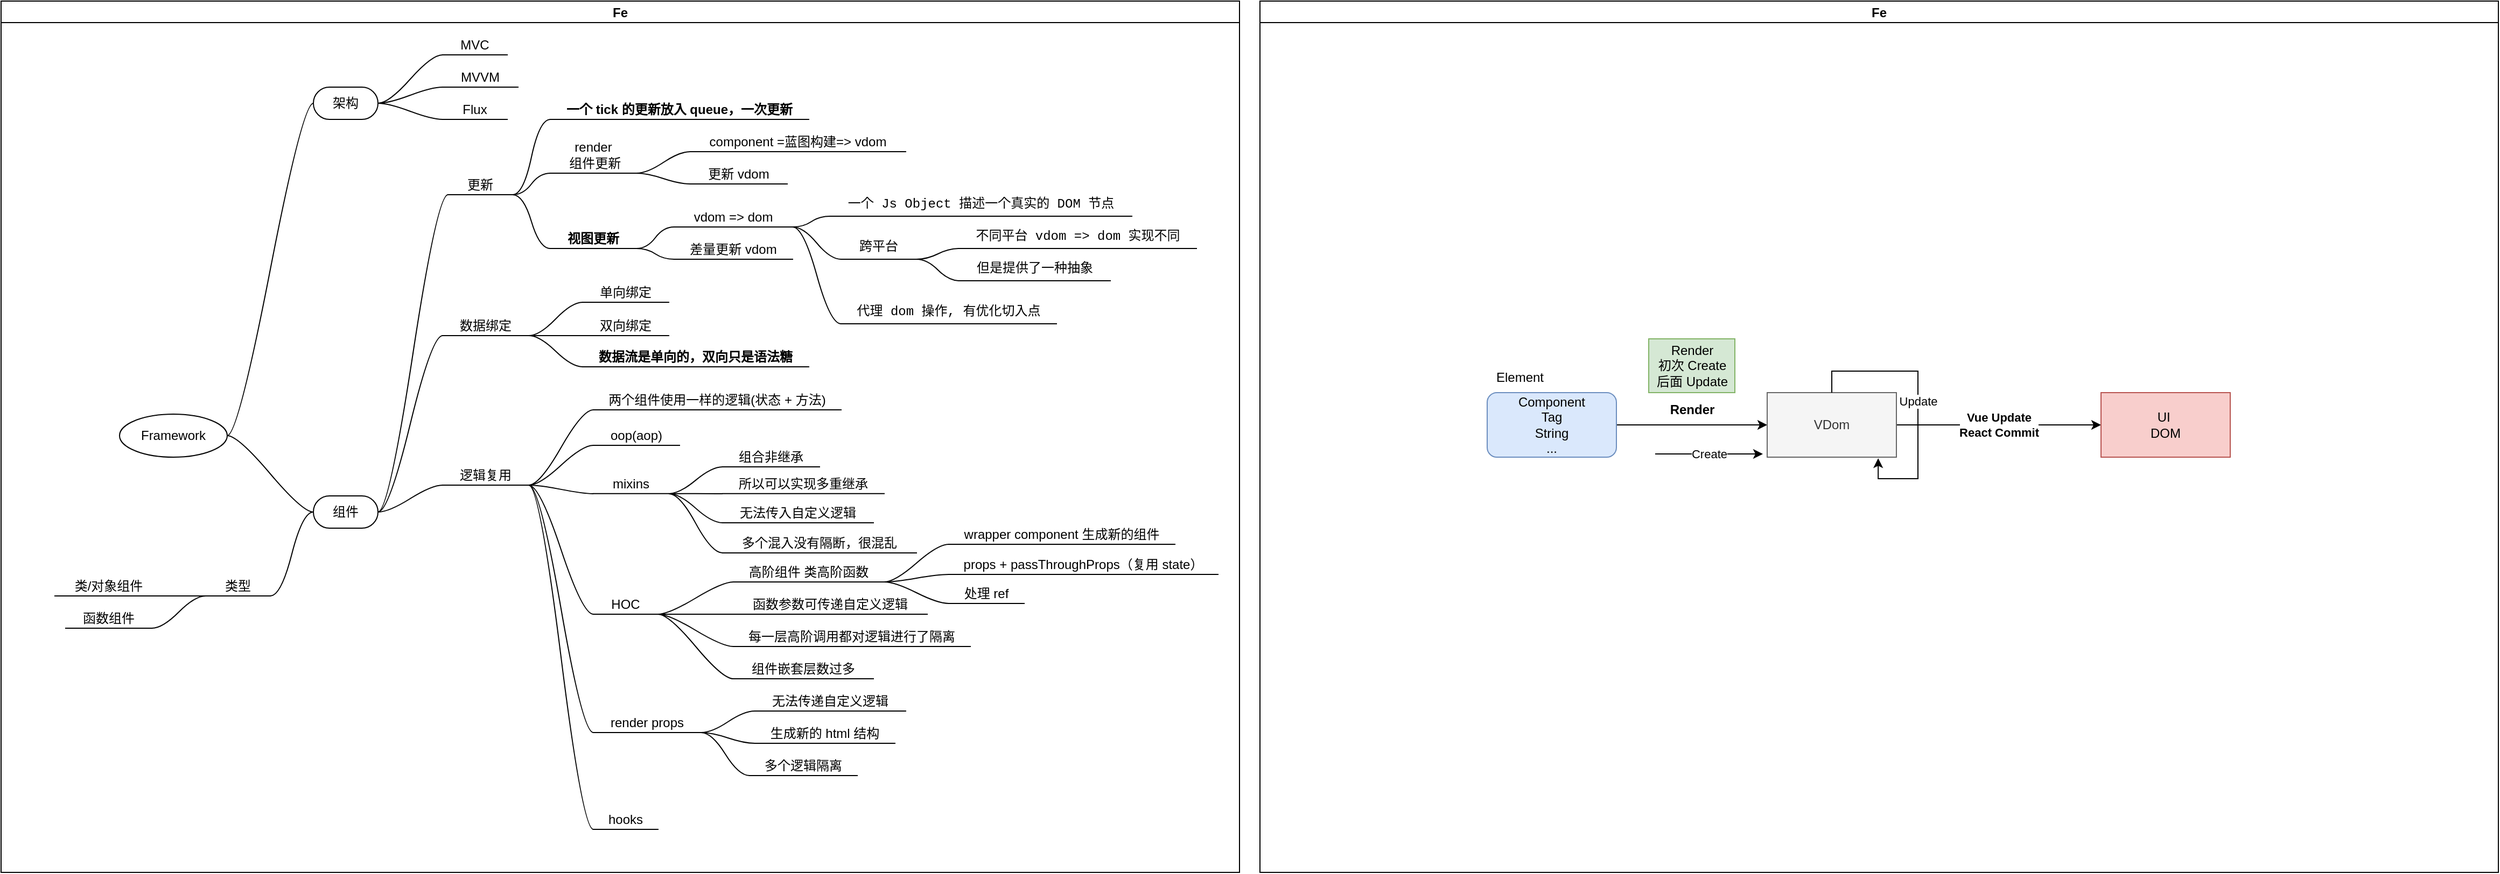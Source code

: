 <mxfile version="16.1.2" type="device" pages="7"><diagram id="v9JU-VPMN8soRvdr46wr" name="Framework"><mxGraphModel dx="1106" dy="800" grid="1" gridSize="10" guides="1" tooltips="1" connect="1" arrows="1" fold="1" page="1" pageScale="1" pageWidth="1169" pageHeight="827" math="0" shadow="0"><root><mxCell id="0"/><mxCell id="1" parent="0"/><mxCell id="9pKD7RPcF909XD5jwcGC-1" value="Fe" style="swimlane;startSize=20;horizontal=1;containerType=tree;" parent="1" vertex="1"><mxGeometry x="10" y="10" width="1150" height="810" as="geometry"/></mxCell><mxCell id="9pKD7RPcF909XD5jwcGC-2" value="" style="edgeStyle=entityRelationEdgeStyle;startArrow=none;endArrow=none;segment=10;curved=1;rounded=0;" parent="9pKD7RPcF909XD5jwcGC-1" source="9pKD7RPcF909XD5jwcGC-6" target="9pKD7RPcF909XD5jwcGC-7" edge="1"><mxGeometry relative="1" as="geometry"/></mxCell><mxCell id="9pKD7RPcF909XD5jwcGC-6" value="Framework" style="ellipse;whiteSpace=wrap;html=1;align=center;treeFolding=1;treeMoving=1;newEdgeStyle={&quot;edgeStyle&quot;:&quot;entityRelationEdgeStyle&quot;,&quot;startArrow&quot;:&quot;none&quot;,&quot;endArrow&quot;:&quot;none&quot;,&quot;segment&quot;:10,&quot;curved&quot;:1};" parent="9pKD7RPcF909XD5jwcGC-1" vertex="1"><mxGeometry x="110" y="384" width="100" height="40" as="geometry"/></mxCell><mxCell id="9pKD7RPcF909XD5jwcGC-7" value="架构" style="whiteSpace=wrap;html=1;rounded=1;arcSize=50;align=center;verticalAlign=middle;strokeWidth=1;autosize=1;spacing=4;treeFolding=1;treeMoving=1;newEdgeStyle={&quot;edgeStyle&quot;:&quot;entityRelationEdgeStyle&quot;,&quot;startArrow&quot;:&quot;none&quot;,&quot;endArrow&quot;:&quot;none&quot;,&quot;segment&quot;:10,&quot;curved&quot;:1};" parent="9pKD7RPcF909XD5jwcGC-1" vertex="1"><mxGeometry x="290" y="80" width="60" height="30" as="geometry"/></mxCell><mxCell id="JgwU3AVEHiCoVomoI7Nj-1" value="MVC" style="whiteSpace=wrap;html=1;shape=partialRectangle;top=0;left=0;bottom=1;right=0;points=[[0,1],[1,1]];fillColor=none;align=center;verticalAlign=bottom;routingCenterY=0.5;snapToPoint=1;recursiveResize=0;autosize=1;treeFolding=1;treeMoving=1;newEdgeStyle={&quot;edgeStyle&quot;:&quot;entityRelationEdgeStyle&quot;,&quot;startArrow&quot;:&quot;none&quot;,&quot;endArrow&quot;:&quot;none&quot;,&quot;segment&quot;:10,&quot;curved&quot;:1};" parent="9pKD7RPcF909XD5jwcGC-1" vertex="1"><mxGeometry x="410" y="30" width="60" height="20" as="geometry"/></mxCell><mxCell id="JgwU3AVEHiCoVomoI7Nj-2" value="" style="edgeStyle=entityRelationEdgeStyle;startArrow=none;endArrow=none;segment=10;curved=1;rounded=0;" parent="9pKD7RPcF909XD5jwcGC-1" source="9pKD7RPcF909XD5jwcGC-7" target="JgwU3AVEHiCoVomoI7Nj-1" edge="1"><mxGeometry relative="1" as="geometry"><mxPoint x="390" y="125" as="sourcePoint"/></mxGeometry></mxCell><mxCell id="JgwU3AVEHiCoVomoI7Nj-3" value="" style="edgeStyle=entityRelationEdgeStyle;startArrow=none;endArrow=none;segment=10;curved=1;rounded=0;" parent="9pKD7RPcF909XD5jwcGC-1" source="9pKD7RPcF909XD5jwcGC-7" target="JgwU3AVEHiCoVomoI7Nj-4" edge="1"><mxGeometry relative="1" as="geometry"><mxPoint x="360.0" y="105" as="sourcePoint"/></mxGeometry></mxCell><mxCell id="JgwU3AVEHiCoVomoI7Nj-4" value="MVVM" style="whiteSpace=wrap;html=1;shape=partialRectangle;top=0;left=0;bottom=1;right=0;points=[[0,1],[1,1]];fillColor=none;align=center;verticalAlign=bottom;routingCenterY=0.5;snapToPoint=1;recursiveResize=0;autosize=1;treeFolding=1;treeMoving=1;newEdgeStyle={&quot;edgeStyle&quot;:&quot;entityRelationEdgeStyle&quot;,&quot;startArrow&quot;:&quot;none&quot;,&quot;endArrow&quot;:&quot;none&quot;,&quot;segment&quot;:10,&quot;curved&quot;:1};" parent="9pKD7RPcF909XD5jwcGC-1" vertex="1"><mxGeometry x="410" y="60" width="70" height="20" as="geometry"/></mxCell><mxCell id="JgwU3AVEHiCoVomoI7Nj-5" value="" style="edgeStyle=entityRelationEdgeStyle;startArrow=none;endArrow=none;segment=10;curved=1;rounded=0;" parent="9pKD7RPcF909XD5jwcGC-1" source="9pKD7RPcF909XD5jwcGC-7" target="JgwU3AVEHiCoVomoI7Nj-6" edge="1"><mxGeometry relative="1" as="geometry"><mxPoint x="360.0" y="105" as="sourcePoint"/></mxGeometry></mxCell><mxCell id="JgwU3AVEHiCoVomoI7Nj-6" value="Flux" style="whiteSpace=wrap;html=1;shape=partialRectangle;top=0;left=0;bottom=1;right=0;points=[[0,1],[1,1]];fillColor=none;align=center;verticalAlign=bottom;routingCenterY=0.5;snapToPoint=1;recursiveResize=0;autosize=1;treeFolding=1;treeMoving=1;newEdgeStyle={&quot;edgeStyle&quot;:&quot;entityRelationEdgeStyle&quot;,&quot;startArrow&quot;:&quot;none&quot;,&quot;endArrow&quot;:&quot;none&quot;,&quot;segment&quot;:10,&quot;curved&quot;:1};" parent="9pKD7RPcF909XD5jwcGC-1" vertex="1"><mxGeometry x="410" y="90" width="60" height="20" as="geometry"/></mxCell><mxCell id="JgwU3AVEHiCoVomoI7Nj-7" value="" style="edgeStyle=entityRelationEdgeStyle;startArrow=none;endArrow=none;segment=10;curved=1;rounded=0;" parent="9pKD7RPcF909XD5jwcGC-1" source="9pKD7RPcF909XD5jwcGC-6" target="JgwU3AVEHiCoVomoI7Nj-8" edge="1"><mxGeometry relative="1" as="geometry"><mxPoint x="220.0" y="414" as="sourcePoint"/></mxGeometry></mxCell><mxCell id="JgwU3AVEHiCoVomoI7Nj-8" value="组件" style="whiteSpace=wrap;html=1;rounded=1;arcSize=50;align=center;verticalAlign=middle;strokeWidth=1;autosize=1;spacing=4;treeFolding=1;treeMoving=1;newEdgeStyle={&quot;edgeStyle&quot;:&quot;entityRelationEdgeStyle&quot;,&quot;startArrow&quot;:&quot;none&quot;,&quot;endArrow&quot;:&quot;none&quot;,&quot;segment&quot;:10,&quot;curved&quot;:1};" parent="9pKD7RPcF909XD5jwcGC-1" vertex="1"><mxGeometry x="290" y="460" width="60" height="30" as="geometry"/></mxCell><mxCell id="JgwU3AVEHiCoVomoI7Nj-9" value="更新" style="whiteSpace=wrap;html=1;shape=partialRectangle;top=0;left=0;bottom=1;right=0;points=[[0,1],[1,1]];fillColor=none;align=center;verticalAlign=bottom;routingCenterY=0.5;snapToPoint=1;recursiveResize=0;autosize=1;treeFolding=1;treeMoving=1;newEdgeStyle={&quot;edgeStyle&quot;:&quot;entityRelationEdgeStyle&quot;,&quot;startArrow&quot;:&quot;none&quot;,&quot;endArrow&quot;:&quot;none&quot;,&quot;segment&quot;:10,&quot;curved&quot;:1};" parent="9pKD7RPcF909XD5jwcGC-1" vertex="1"><mxGeometry x="415" y="160" width="60" height="20" as="geometry"/></mxCell><mxCell id="JgwU3AVEHiCoVomoI7Nj-10" value="" style="edgeStyle=entityRelationEdgeStyle;startArrow=none;endArrow=none;segment=10;curved=1;rounded=0;" parent="9pKD7RPcF909XD5jwcGC-1" source="JgwU3AVEHiCoVomoI7Nj-8" target="JgwU3AVEHiCoVomoI7Nj-9" edge="1"><mxGeometry relative="1" as="geometry"><mxPoint x="390" y="365" as="sourcePoint"/></mxGeometry></mxCell><mxCell id="JgwU3AVEHiCoVomoI7Nj-13" value="" style="edgeStyle=entityRelationEdgeStyle;startArrow=none;endArrow=none;segment=10;curved=1;rounded=0;" parent="9pKD7RPcF909XD5jwcGC-1" source="JgwU3AVEHiCoVomoI7Nj-9" target="JgwU3AVEHiCoVomoI7Nj-14" edge="1"><mxGeometry relative="1" as="geometry"><mxPoint x="375" y="235" as="sourcePoint"/></mxGeometry></mxCell><mxCell id="JgwU3AVEHiCoVomoI7Nj-14" value="render&lt;br&gt;&amp;nbsp;组件更新" style="whiteSpace=wrap;html=1;shape=partialRectangle;top=0;left=0;bottom=1;right=0;points=[[0,1],[1,1]];fillColor=none;align=center;verticalAlign=bottom;routingCenterY=0.5;snapToPoint=1;recursiveResize=0;autosize=1;treeFolding=1;treeMoving=1;newEdgeStyle={&quot;edgeStyle&quot;:&quot;entityRelationEdgeStyle&quot;,&quot;startArrow&quot;:&quot;none&quot;,&quot;endArrow&quot;:&quot;none&quot;,&quot;segment&quot;:10,&quot;curved&quot;:1};" parent="9pKD7RPcF909XD5jwcGC-1" vertex="1"><mxGeometry x="510" y="130" width="80" height="30" as="geometry"/></mxCell><mxCell id="JgwU3AVEHiCoVomoI7Nj-15" value="" style="edgeStyle=entityRelationEdgeStyle;startArrow=none;endArrow=none;segment=10;curved=1;rounded=0;" parent="9pKD7RPcF909XD5jwcGC-1" source="JgwU3AVEHiCoVomoI7Nj-9" target="JgwU3AVEHiCoVomoI7Nj-16" edge="1"><mxGeometry relative="1" as="geometry"><mxPoint x="524.857" y="245.143" as="sourcePoint"/></mxGeometry></mxCell><mxCell id="JgwU3AVEHiCoVomoI7Nj-16" value="视图更新" style="whiteSpace=wrap;html=1;shape=partialRectangle;top=0;left=0;bottom=1;right=0;points=[[0,1],[1,1]];fillColor=none;align=center;verticalAlign=bottom;routingCenterY=0.5;snapToPoint=1;recursiveResize=0;autosize=1;treeFolding=1;treeMoving=1;newEdgeStyle={&quot;edgeStyle&quot;:&quot;entityRelationEdgeStyle&quot;,&quot;startArrow&quot;:&quot;none&quot;,&quot;endArrow&quot;:&quot;none&quot;,&quot;segment&quot;:10,&quot;curved&quot;:1};fontStyle=1" parent="9pKD7RPcF909XD5jwcGC-1" vertex="1"><mxGeometry x="510" y="210" width="80" height="20" as="geometry"/></mxCell><mxCell id="JgwU3AVEHiCoVomoI7Nj-17" value="" style="edgeStyle=entityRelationEdgeStyle;startArrow=none;endArrow=none;segment=10;curved=1;rounded=0;" parent="9pKD7RPcF909XD5jwcGC-1" source="JgwU3AVEHiCoVomoI7Nj-14" target="JgwU3AVEHiCoVomoI7Nj-18" edge="1"><mxGeometry relative="1" as="geometry"><mxPoint x="524.857" y="245.143" as="sourcePoint"/></mxGeometry></mxCell><mxCell id="JgwU3AVEHiCoVomoI7Nj-18" value="component =蓝图构建=&amp;gt; vdom" style="whiteSpace=wrap;html=1;shape=partialRectangle;top=0;left=0;bottom=1;right=0;points=[[0,1],[1,1]];fillColor=none;align=center;verticalAlign=bottom;routingCenterY=0.5;snapToPoint=1;recursiveResize=0;autosize=1;treeFolding=1;treeMoving=1;newEdgeStyle={&quot;edgeStyle&quot;:&quot;entityRelationEdgeStyle&quot;,&quot;startArrow&quot;:&quot;none&quot;,&quot;endArrow&quot;:&quot;none&quot;,&quot;segment&quot;:10,&quot;curved&quot;:1};" parent="9pKD7RPcF909XD5jwcGC-1" vertex="1"><mxGeometry x="640" y="120" width="200" height="20" as="geometry"/></mxCell><mxCell id="JgwU3AVEHiCoVomoI7Nj-19" value="" style="edgeStyle=entityRelationEdgeStyle;startArrow=none;endArrow=none;segment=10;curved=1;rounded=0;" parent="9pKD7RPcF909XD5jwcGC-1" source="JgwU3AVEHiCoVomoI7Nj-16" target="JgwU3AVEHiCoVomoI7Nj-20" edge="1"><mxGeometry relative="1" as="geometry"><mxPoint x="524.857" y="245.143" as="sourcePoint"/></mxGeometry></mxCell><mxCell id="JgwU3AVEHiCoVomoI7Nj-20" value="vdom =&amp;gt; dom" style="whiteSpace=wrap;html=1;shape=partialRectangle;top=0;left=0;bottom=1;right=0;points=[[0,1],[1,1]];fillColor=none;align=center;verticalAlign=bottom;routingCenterY=0.5;snapToPoint=1;recursiveResize=0;autosize=1;treeFolding=1;treeMoving=1;newEdgeStyle={&quot;edgeStyle&quot;:&quot;entityRelationEdgeStyle&quot;,&quot;startArrow&quot;:&quot;none&quot;,&quot;endArrow&quot;:&quot;none&quot;,&quot;segment&quot;:10,&quot;curved&quot;:1};" parent="9pKD7RPcF909XD5jwcGC-1" vertex="1"><mxGeometry x="625" y="190" width="110" height="20" as="geometry"/></mxCell><mxCell id="JgwU3AVEHiCoVomoI7Nj-23" value="" style="edgeStyle=entityRelationEdgeStyle;startArrow=none;endArrow=none;segment=10;curved=1;rounded=0;" parent="9pKD7RPcF909XD5jwcGC-1" source="JgwU3AVEHiCoVomoI7Nj-16" target="JgwU3AVEHiCoVomoI7Nj-24" edge="1"><mxGeometry relative="1" as="geometry"><mxPoint x="635.333" y="274.667" as="sourcePoint"/></mxGeometry></mxCell><mxCell id="JgwU3AVEHiCoVomoI7Nj-24" value="差量更新 vdom" style="whiteSpace=wrap;html=1;shape=partialRectangle;top=0;left=0;bottom=1;right=0;points=[[0,1],[1,1]];fillColor=none;align=center;verticalAlign=bottom;routingCenterY=0.5;snapToPoint=1;recursiveResize=0;autosize=1;treeFolding=1;treeMoving=1;newEdgeStyle={&quot;edgeStyle&quot;:&quot;entityRelationEdgeStyle&quot;,&quot;startArrow&quot;:&quot;none&quot;,&quot;endArrow&quot;:&quot;none&quot;,&quot;segment&quot;:10,&quot;curved&quot;:1};" parent="9pKD7RPcF909XD5jwcGC-1" vertex="1"><mxGeometry x="625" y="220" width="110" height="20" as="geometry"/></mxCell><mxCell id="JgwU3AVEHiCoVomoI7Nj-25" value="" style="edgeStyle=entityRelationEdgeStyle;startArrow=none;endArrow=none;segment=10;curved=1;rounded=0;" parent="9pKD7RPcF909XD5jwcGC-1" source="JgwU3AVEHiCoVomoI7Nj-8" target="JgwU3AVEHiCoVomoI7Nj-26" edge="1"><mxGeometry relative="1" as="geometry"><mxPoint x="360" y="345" as="sourcePoint"/></mxGeometry></mxCell><mxCell id="JgwU3AVEHiCoVomoI7Nj-26" value="数据绑定" style="whiteSpace=wrap;html=1;shape=partialRectangle;top=0;left=0;bottom=1;right=0;points=[[0,1],[1,1]];fillColor=none;align=center;verticalAlign=bottom;routingCenterY=0.5;snapToPoint=1;recursiveResize=0;autosize=1;treeFolding=1;treeMoving=1;newEdgeStyle={&quot;edgeStyle&quot;:&quot;entityRelationEdgeStyle&quot;,&quot;startArrow&quot;:&quot;none&quot;,&quot;endArrow&quot;:&quot;none&quot;,&quot;segment&quot;:10,&quot;curved&quot;:1};" parent="9pKD7RPcF909XD5jwcGC-1" vertex="1"><mxGeometry x="410" y="291" width="80" height="20" as="geometry"/></mxCell><mxCell id="JgwU3AVEHiCoVomoI7Nj-27" value="" style="edgeStyle=entityRelationEdgeStyle;startArrow=none;endArrow=none;segment=10;curved=1;rounded=0;" parent="9pKD7RPcF909XD5jwcGC-1" source="JgwU3AVEHiCoVomoI7Nj-26" target="JgwU3AVEHiCoVomoI7Nj-28" edge="1"><mxGeometry relative="1" as="geometry"><mxPoint x="370" y="241" as="sourcePoint"/></mxGeometry></mxCell><mxCell id="JgwU3AVEHiCoVomoI7Nj-28" value="单向绑定" style="whiteSpace=wrap;html=1;shape=partialRectangle;top=0;left=0;bottom=1;right=0;points=[[0,1],[1,1]];fillColor=none;align=center;verticalAlign=bottom;routingCenterY=0.5;snapToPoint=1;recursiveResize=0;autosize=1;treeFolding=1;treeMoving=1;newEdgeStyle={&quot;edgeStyle&quot;:&quot;entityRelationEdgeStyle&quot;,&quot;startArrow&quot;:&quot;none&quot;,&quot;endArrow&quot;:&quot;none&quot;,&quot;segment&quot;:10,&quot;curved&quot;:1};" parent="9pKD7RPcF909XD5jwcGC-1" vertex="1"><mxGeometry x="540" y="260" width="80" height="20" as="geometry"/></mxCell><mxCell id="JgwU3AVEHiCoVomoI7Nj-29" value="" style="edgeStyle=entityRelationEdgeStyle;startArrow=none;endArrow=none;segment=10;curved=1;rounded=0;" parent="9pKD7RPcF909XD5jwcGC-1" source="JgwU3AVEHiCoVomoI7Nj-26" target="JgwU3AVEHiCoVomoI7Nj-30" edge="1"><mxGeometry relative="1" as="geometry"><mxPoint x="530.333" y="406.381" as="sourcePoint"/></mxGeometry></mxCell><mxCell id="JgwU3AVEHiCoVomoI7Nj-30" value="双向绑定" style="whiteSpace=wrap;html=1;shape=partialRectangle;top=0;left=0;bottom=1;right=0;points=[[0,1],[1,1]];fillColor=none;align=center;verticalAlign=bottom;routingCenterY=0.5;snapToPoint=1;recursiveResize=0;autosize=1;treeFolding=1;treeMoving=1;newEdgeStyle={&quot;edgeStyle&quot;:&quot;entityRelationEdgeStyle&quot;,&quot;startArrow&quot;:&quot;none&quot;,&quot;endArrow&quot;:&quot;none&quot;,&quot;segment&quot;:10,&quot;curved&quot;:1};" parent="9pKD7RPcF909XD5jwcGC-1" vertex="1"><mxGeometry x="540" y="291" width="80" height="20" as="geometry"/></mxCell><mxCell id="JgwU3AVEHiCoVomoI7Nj-31" value="" style="edgeStyle=entityRelationEdgeStyle;startArrow=none;endArrow=none;segment=10;curved=1;rounded=0;" parent="9pKD7RPcF909XD5jwcGC-1" source="JgwU3AVEHiCoVomoI7Nj-26" target="JgwU3AVEHiCoVomoI7Nj-32" edge="1"><mxGeometry relative="1" as="geometry"><mxPoint x="499.857" y="320.667" as="sourcePoint"/></mxGeometry></mxCell><mxCell id="JgwU3AVEHiCoVomoI7Nj-32" value="数据流是单向的，双向只是语法糖" style="whiteSpace=wrap;html=1;shape=partialRectangle;top=0;left=0;bottom=1;right=0;points=[[0,1],[1,1]];fillColor=none;align=center;verticalAlign=bottom;routingCenterY=0.5;snapToPoint=1;recursiveResize=0;autosize=1;treeFolding=1;treeMoving=1;newEdgeStyle={&quot;edgeStyle&quot;:&quot;entityRelationEdgeStyle&quot;,&quot;startArrow&quot;:&quot;none&quot;,&quot;endArrow&quot;:&quot;none&quot;,&quot;segment&quot;:10,&quot;curved&quot;:1};fontStyle=1" parent="9pKD7RPcF909XD5jwcGC-1" vertex="1"><mxGeometry x="540" y="320" width="210" height="20" as="geometry"/></mxCell><mxCell id="JgwU3AVEHiCoVomoI7Nj-33" value="" style="edgeStyle=entityRelationEdgeStyle;startArrow=none;endArrow=none;segment=10;curved=1;rounded=0;" parent="9pKD7RPcF909XD5jwcGC-1" source="JgwU3AVEHiCoVomoI7Nj-8" target="JgwU3AVEHiCoVomoI7Nj-34" edge="1"><mxGeometry relative="1" as="geometry"><mxPoint x="360" y="345" as="sourcePoint"/></mxGeometry></mxCell><mxCell id="JgwU3AVEHiCoVomoI7Nj-34" value="逻辑复用" style="whiteSpace=wrap;html=1;shape=partialRectangle;top=0;left=0;bottom=1;right=0;points=[[0,1],[1,1]];fillColor=none;align=center;verticalAlign=bottom;routingCenterY=0.5;snapToPoint=1;recursiveResize=0;autosize=1;treeFolding=1;treeMoving=1;newEdgeStyle={&quot;edgeStyle&quot;:&quot;entityRelationEdgeStyle&quot;,&quot;startArrow&quot;:&quot;none&quot;,&quot;endArrow&quot;:&quot;none&quot;,&quot;segment&quot;:10,&quot;curved&quot;:1};" parent="9pKD7RPcF909XD5jwcGC-1" vertex="1"><mxGeometry x="410" y="430" width="80" height="20" as="geometry"/></mxCell><mxCell id="JgwU3AVEHiCoVomoI7Nj-35" value="" style="edgeStyle=entityRelationEdgeStyle;startArrow=none;endArrow=none;segment=10;curved=1;rounded=0;" parent="9pKD7RPcF909XD5jwcGC-1" source="JgwU3AVEHiCoVomoI7Nj-34" target="JgwU3AVEHiCoVomoI7Nj-36" edge="1"><mxGeometry relative="1" as="geometry"><mxPoint x="370" y="255" as="sourcePoint"/></mxGeometry></mxCell><mxCell id="JgwU3AVEHiCoVomoI7Nj-36" value="两个组件使用一样的逻辑(状态 + 方法)" style="whiteSpace=wrap;html=1;shape=partialRectangle;top=0;left=0;bottom=1;right=0;points=[[0,1],[1,1]];fillColor=none;align=center;verticalAlign=bottom;routingCenterY=0.5;snapToPoint=1;recursiveResize=0;autosize=1;treeFolding=1;treeMoving=1;newEdgeStyle={&quot;edgeStyle&quot;:&quot;entityRelationEdgeStyle&quot;,&quot;startArrow&quot;:&quot;none&quot;,&quot;endArrow&quot;:&quot;none&quot;,&quot;segment&quot;:10,&quot;curved&quot;:1};" parent="9pKD7RPcF909XD5jwcGC-1" vertex="1"><mxGeometry x="550" y="360" width="230" height="20" as="geometry"/></mxCell><mxCell id="JgwU3AVEHiCoVomoI7Nj-39" value="" style="edgeStyle=entityRelationEdgeStyle;startArrow=none;endArrow=none;segment=10;curved=1;rounded=0;" parent="9pKD7RPcF909XD5jwcGC-1" source="JgwU3AVEHiCoVomoI7Nj-34" target="JgwU3AVEHiCoVomoI7Nj-40" edge="1"><mxGeometry relative="1" as="geometry"><mxPoint x="499.5" y="460" as="sourcePoint"/></mxGeometry></mxCell><mxCell id="JgwU3AVEHiCoVomoI7Nj-40" value="mixins" style="whiteSpace=wrap;html=1;shape=partialRectangle;top=0;left=0;bottom=1;right=0;points=[[0,1],[1,1]];fillColor=none;align=center;verticalAlign=bottom;routingCenterY=0.5;snapToPoint=1;recursiveResize=0;autosize=1;treeFolding=1;treeMoving=1;newEdgeStyle={&quot;edgeStyle&quot;:&quot;entityRelationEdgeStyle&quot;,&quot;startArrow&quot;:&quot;none&quot;,&quot;endArrow&quot;:&quot;none&quot;,&quot;segment&quot;:10,&quot;curved&quot;:1};" parent="9pKD7RPcF909XD5jwcGC-1" vertex="1"><mxGeometry x="550" y="437.88" width="70" height="20" as="geometry"/></mxCell><mxCell id="JgwU3AVEHiCoVomoI7Nj-41" value="" style="edgeStyle=entityRelationEdgeStyle;startArrow=none;endArrow=none;segment=10;curved=1;rounded=0;" parent="9pKD7RPcF909XD5jwcGC-1" source="JgwU3AVEHiCoVomoI7Nj-40" target="JgwU3AVEHiCoVomoI7Nj-42" edge="1"><mxGeometry relative="1" as="geometry"><mxPoint x="499.5" y="447.88" as="sourcePoint"/></mxGeometry></mxCell><mxCell id="JgwU3AVEHiCoVomoI7Nj-42" value="组合非继承" style="whiteSpace=wrap;html=1;shape=partialRectangle;top=0;left=0;bottom=1;right=0;points=[[0,1],[1,1]];fillColor=none;align=center;verticalAlign=bottom;routingCenterY=0.5;snapToPoint=1;recursiveResize=0;autosize=1;treeFolding=1;treeMoving=1;newEdgeStyle={&quot;edgeStyle&quot;:&quot;entityRelationEdgeStyle&quot;,&quot;startArrow&quot;:&quot;none&quot;,&quot;endArrow&quot;:&quot;none&quot;,&quot;segment&quot;:10,&quot;curved&quot;:1};" parent="9pKD7RPcF909XD5jwcGC-1" vertex="1"><mxGeometry x="670" y="413" width="90" height="20" as="geometry"/></mxCell><mxCell id="JgwU3AVEHiCoVomoI7Nj-43" value="" style="edgeStyle=entityRelationEdgeStyle;startArrow=none;endArrow=none;segment=10;curved=1;rounded=0;" parent="9pKD7RPcF909XD5jwcGC-1" source="JgwU3AVEHiCoVomoI7Nj-40" target="JgwU3AVEHiCoVomoI7Nj-44" edge="1"><mxGeometry relative="1" as="geometry"><mxPoint x="629.5" y="477.88" as="sourcePoint"/></mxGeometry></mxCell><mxCell id="JgwU3AVEHiCoVomoI7Nj-44" value="所以可以实现多重继承" style="whiteSpace=wrap;html=1;shape=partialRectangle;top=0;left=0;bottom=1;right=0;points=[[0,1],[1,1]];fillColor=none;align=center;verticalAlign=bottom;routingCenterY=0.5;snapToPoint=1;recursiveResize=0;autosize=1;treeFolding=1;treeMoving=1;newEdgeStyle={&quot;edgeStyle&quot;:&quot;entityRelationEdgeStyle&quot;,&quot;startArrow&quot;:&quot;none&quot;,&quot;endArrow&quot;:&quot;none&quot;,&quot;segment&quot;:10,&quot;curved&quot;:1};" parent="9pKD7RPcF909XD5jwcGC-1" vertex="1"><mxGeometry x="670" y="437.88" width="150" height="20" as="geometry"/></mxCell><mxCell id="JgwU3AVEHiCoVomoI7Nj-45" value="" style="edgeStyle=entityRelationEdgeStyle;startArrow=none;endArrow=none;segment=10;curved=1;rounded=0;" parent="9pKD7RPcF909XD5jwcGC-1" source="JgwU3AVEHiCoVomoI7Nj-40" target="JgwU3AVEHiCoVomoI7Nj-46" edge="1"><mxGeometry relative="1" as="geometry"><mxPoint x="629.5" y="477.88" as="sourcePoint"/></mxGeometry></mxCell><mxCell id="JgwU3AVEHiCoVomoI7Nj-46" value="无法传入自定义逻辑" style="whiteSpace=wrap;html=1;shape=partialRectangle;top=0;left=0;bottom=1;right=0;points=[[0,1],[1,1]];fillColor=none;align=center;verticalAlign=bottom;routingCenterY=0.5;snapToPoint=1;recursiveResize=0;autosize=1;treeFolding=1;treeMoving=1;newEdgeStyle={&quot;edgeStyle&quot;:&quot;entityRelationEdgeStyle&quot;,&quot;startArrow&quot;:&quot;none&quot;,&quot;endArrow&quot;:&quot;none&quot;,&quot;segment&quot;:10,&quot;curved&quot;:1};" parent="9pKD7RPcF909XD5jwcGC-1" vertex="1"><mxGeometry x="670" y="465" width="140" height="20" as="geometry"/></mxCell><mxCell id="JgwU3AVEHiCoVomoI7Nj-47" value="" style="edgeStyle=entityRelationEdgeStyle;startArrow=none;endArrow=none;segment=10;curved=1;rounded=0;" parent="9pKD7RPcF909XD5jwcGC-1" source="JgwU3AVEHiCoVomoI7Nj-34" target="JgwU3AVEHiCoVomoI7Nj-48" edge="1"><mxGeometry relative="1" as="geometry"><mxPoint x="499.5" y="460" as="sourcePoint"/></mxGeometry></mxCell><mxCell id="JgwU3AVEHiCoVomoI7Nj-48" value="HOC" style="whiteSpace=wrap;html=1;shape=partialRectangle;top=0;left=0;bottom=1;right=0;points=[[0,1],[1,1]];fillColor=none;align=center;verticalAlign=bottom;routingCenterY=0.5;snapToPoint=1;recursiveResize=0;autosize=1;treeFolding=1;treeMoving=1;newEdgeStyle={&quot;edgeStyle&quot;:&quot;entityRelationEdgeStyle&quot;,&quot;startArrow&quot;:&quot;none&quot;,&quot;endArrow&quot;:&quot;none&quot;,&quot;segment&quot;:10,&quot;curved&quot;:1};" parent="9pKD7RPcF909XD5jwcGC-1" vertex="1"><mxGeometry x="550" y="550" width="60" height="20" as="geometry"/></mxCell><mxCell id="JgwU3AVEHiCoVomoI7Nj-49" value="" style="edgeStyle=entityRelationEdgeStyle;startArrow=none;endArrow=none;segment=10;curved=1;rounded=0;" parent="9pKD7RPcF909XD5jwcGC-1" source="JgwU3AVEHiCoVomoI7Nj-34" target="JgwU3AVEHiCoVomoI7Nj-50" edge="1"><mxGeometry relative="1" as="geometry"><mxPoint x="499.5" y="460" as="sourcePoint"/></mxGeometry></mxCell><mxCell id="JgwU3AVEHiCoVomoI7Nj-50" value="render props" style="whiteSpace=wrap;html=1;shape=partialRectangle;top=0;left=0;bottom=1;right=0;points=[[0,1],[1,1]];fillColor=none;align=center;verticalAlign=bottom;routingCenterY=0.5;snapToPoint=1;recursiveResize=0;autosize=1;treeFolding=1;treeMoving=1;newEdgeStyle={&quot;edgeStyle&quot;:&quot;entityRelationEdgeStyle&quot;,&quot;startArrow&quot;:&quot;none&quot;,&quot;endArrow&quot;:&quot;none&quot;,&quot;segment&quot;:10,&quot;curved&quot;:1};" parent="9pKD7RPcF909XD5jwcGC-1" vertex="1"><mxGeometry x="550" y="660" width="100" height="20" as="geometry"/></mxCell><mxCell id="JgwU3AVEHiCoVomoI7Nj-51" value="" style="edgeStyle=entityRelationEdgeStyle;startArrow=none;endArrow=none;segment=10;curved=1;rounded=0;" parent="9pKD7RPcF909XD5jwcGC-1" source="JgwU3AVEHiCoVomoI7Nj-34" target="JgwU3AVEHiCoVomoI7Nj-52" edge="1"><mxGeometry relative="1" as="geometry"><mxPoint x="499.5" y="460" as="sourcePoint"/></mxGeometry></mxCell><mxCell id="JgwU3AVEHiCoVomoI7Nj-52" value="hooks" style="whiteSpace=wrap;html=1;shape=partialRectangle;top=0;left=0;bottom=1;right=0;points=[[0,1],[1,1]];fillColor=none;align=center;verticalAlign=bottom;routingCenterY=0.5;snapToPoint=1;recursiveResize=0;autosize=1;treeFolding=1;treeMoving=1;newEdgeStyle={&quot;edgeStyle&quot;:&quot;entityRelationEdgeStyle&quot;,&quot;startArrow&quot;:&quot;none&quot;,&quot;endArrow&quot;:&quot;none&quot;,&quot;segment&quot;:10,&quot;curved&quot;:1};" parent="9pKD7RPcF909XD5jwcGC-1" vertex="1"><mxGeometry x="550" y="750" width="60" height="20" as="geometry"/></mxCell><mxCell id="JgwU3AVEHiCoVomoI7Nj-53" value="" style="edgeStyle=entityRelationEdgeStyle;startArrow=none;endArrow=none;segment=10;curved=1;rounded=0;" parent="9pKD7RPcF909XD5jwcGC-1" source="JgwU3AVEHiCoVomoI7Nj-34" target="JgwU3AVEHiCoVomoI7Nj-54" edge="1"><mxGeometry relative="1" as="geometry"><mxPoint x="499.5" y="460" as="sourcePoint"/></mxGeometry></mxCell><mxCell id="JgwU3AVEHiCoVomoI7Nj-54" value="oop(aop)" style="whiteSpace=wrap;html=1;shape=partialRectangle;top=0;left=0;bottom=1;right=0;points=[[0,1],[1,1]];fillColor=none;align=center;verticalAlign=bottom;routingCenterY=0.5;snapToPoint=1;recursiveResize=0;autosize=1;treeFolding=1;treeMoving=1;newEdgeStyle={&quot;edgeStyle&quot;:&quot;entityRelationEdgeStyle&quot;,&quot;startArrow&quot;:&quot;none&quot;,&quot;endArrow&quot;:&quot;none&quot;,&quot;segment&quot;:10,&quot;curved&quot;:1};" parent="9pKD7RPcF909XD5jwcGC-1" vertex="1"><mxGeometry x="550" y="393" width="80" height="20" as="geometry"/></mxCell><mxCell id="JgwU3AVEHiCoVomoI7Nj-55" value="" style="edgeStyle=entityRelationEdgeStyle;startArrow=none;endArrow=none;segment=10;curved=1;rounded=0;" parent="9pKD7RPcF909XD5jwcGC-1" source="JgwU3AVEHiCoVomoI7Nj-40" target="JgwU3AVEHiCoVomoI7Nj-56" edge="1"><mxGeometry relative="1" as="geometry"><mxPoint x="629.5" y="467.5" as="sourcePoint"/></mxGeometry></mxCell><mxCell id="JgwU3AVEHiCoVomoI7Nj-56" value="多个混入没有隔断，很混乱" style="whiteSpace=wrap;html=1;shape=partialRectangle;top=0;left=0;bottom=1;right=0;points=[[0,1],[1,1]];fillColor=none;align=center;verticalAlign=bottom;routingCenterY=0.5;snapToPoint=1;recursiveResize=0;autosize=1;treeFolding=1;treeMoving=1;newEdgeStyle={&quot;edgeStyle&quot;:&quot;entityRelationEdgeStyle&quot;,&quot;startArrow&quot;:&quot;none&quot;,&quot;endArrow&quot;:&quot;none&quot;,&quot;segment&quot;:10,&quot;curved&quot;:1};" parent="9pKD7RPcF909XD5jwcGC-1" vertex="1"><mxGeometry x="670" y="493" width="180" height="20" as="geometry"/></mxCell><mxCell id="JgwU3AVEHiCoVomoI7Nj-57" value="" style="edgeStyle=entityRelationEdgeStyle;startArrow=none;endArrow=none;segment=10;curved=1;rounded=0;" parent="9pKD7RPcF909XD5jwcGC-1" source="JgwU3AVEHiCoVomoI7Nj-48" target="JgwU3AVEHiCoVomoI7Nj-58" edge="1"><mxGeometry relative="1" as="geometry"><mxPoint x="499.5" y="460" as="sourcePoint"/></mxGeometry></mxCell><mxCell id="JgwU3AVEHiCoVomoI7Nj-58" value="高阶组件 类高阶函数" style="whiteSpace=wrap;html=1;shape=partialRectangle;top=0;left=0;bottom=1;right=0;points=[[0,1],[1,1]];fillColor=none;align=center;verticalAlign=bottom;routingCenterY=0.5;snapToPoint=1;recursiveResize=0;autosize=1;treeFolding=1;treeMoving=1;newEdgeStyle={&quot;edgeStyle&quot;:&quot;entityRelationEdgeStyle&quot;,&quot;startArrow&quot;:&quot;none&quot;,&quot;endArrow&quot;:&quot;none&quot;,&quot;segment&quot;:10,&quot;curved&quot;:1};" parent="9pKD7RPcF909XD5jwcGC-1" vertex="1"><mxGeometry x="680" y="520" width="140" height="20" as="geometry"/></mxCell><mxCell id="JgwU3AVEHiCoVomoI7Nj-59" value="" style="edgeStyle=entityRelationEdgeStyle;startArrow=none;endArrow=none;segment=10;curved=1;rounded=0;" parent="9pKD7RPcF909XD5jwcGC-1" source="JgwU3AVEHiCoVomoI7Nj-50" target="JgwU3AVEHiCoVomoI7Nj-60" edge="1"><mxGeometry relative="1" as="geometry"><mxPoint x="499.5" y="460" as="sourcePoint"/></mxGeometry></mxCell><mxCell id="JgwU3AVEHiCoVomoI7Nj-60" value="无法传递自定义逻辑" style="whiteSpace=wrap;html=1;shape=partialRectangle;top=0;left=0;bottom=1;right=0;points=[[0,1],[1,1]];fillColor=none;align=center;verticalAlign=bottom;routingCenterY=0.5;snapToPoint=1;recursiveResize=0;autosize=1;treeFolding=1;treeMoving=1;newEdgeStyle={&quot;edgeStyle&quot;:&quot;entityRelationEdgeStyle&quot;,&quot;startArrow&quot;:&quot;none&quot;,&quot;endArrow&quot;:&quot;none&quot;,&quot;segment&quot;:10,&quot;curved&quot;:1};" parent="9pKD7RPcF909XD5jwcGC-1" vertex="1"><mxGeometry x="700" y="640" width="140" height="20" as="geometry"/></mxCell><mxCell id="JgwU3AVEHiCoVomoI7Nj-61" value="" style="edgeStyle=entityRelationEdgeStyle;startArrow=none;endArrow=none;segment=10;curved=1;rounded=0;" parent="9pKD7RPcF909XD5jwcGC-1" source="JgwU3AVEHiCoVomoI7Nj-50" target="JgwU3AVEHiCoVomoI7Nj-62" edge="1"><mxGeometry relative="1" as="geometry"><mxPoint x="659.5" y="650" as="sourcePoint"/></mxGeometry></mxCell><mxCell id="JgwU3AVEHiCoVomoI7Nj-62" value="生成新的 html 结构" style="whiteSpace=wrap;html=1;shape=partialRectangle;top=0;left=0;bottom=1;right=0;points=[[0,1],[1,1]];fillColor=none;align=center;verticalAlign=bottom;routingCenterY=0.5;snapToPoint=1;recursiveResize=0;autosize=1;treeFolding=1;treeMoving=1;newEdgeStyle={&quot;edgeStyle&quot;:&quot;entityRelationEdgeStyle&quot;,&quot;startArrow&quot;:&quot;none&quot;,&quot;endArrow&quot;:&quot;none&quot;,&quot;segment&quot;:10,&quot;curved&quot;:1};" parent="9pKD7RPcF909XD5jwcGC-1" vertex="1"><mxGeometry x="700" y="670" width="130" height="20" as="geometry"/></mxCell><mxCell id="JgwU3AVEHiCoVomoI7Nj-63" value="" style="edgeStyle=entityRelationEdgeStyle;startArrow=none;endArrow=none;segment=10;curved=1;rounded=0;" parent="9pKD7RPcF909XD5jwcGC-1" source="JgwU3AVEHiCoVomoI7Nj-50" target="JgwU3AVEHiCoVomoI7Nj-64" edge="1"><mxGeometry relative="1" as="geometry"><mxPoint x="659.5" y="650" as="sourcePoint"/></mxGeometry></mxCell><mxCell id="JgwU3AVEHiCoVomoI7Nj-64" value="多个逻辑隔离" style="whiteSpace=wrap;html=1;shape=partialRectangle;top=0;left=0;bottom=1;right=0;points=[[0,1],[1,1]];fillColor=none;align=center;verticalAlign=bottom;routingCenterY=0.5;snapToPoint=1;recursiveResize=0;autosize=1;treeFolding=1;treeMoving=1;newEdgeStyle={&quot;edgeStyle&quot;:&quot;entityRelationEdgeStyle&quot;,&quot;startArrow&quot;:&quot;none&quot;,&quot;endArrow&quot;:&quot;none&quot;,&quot;segment&quot;:10,&quot;curved&quot;:1};" parent="9pKD7RPcF909XD5jwcGC-1" vertex="1"><mxGeometry x="695" y="700" width="100" height="20" as="geometry"/></mxCell><mxCell id="JgwU3AVEHiCoVomoI7Nj-65" value="" style="edgeStyle=entityRelationEdgeStyle;startArrow=none;endArrow=none;segment=10;curved=1;rounded=0;" parent="9pKD7RPcF909XD5jwcGC-1" source="JgwU3AVEHiCoVomoI7Nj-48" target="JgwU3AVEHiCoVomoI7Nj-66" edge="1"><mxGeometry relative="1" as="geometry"><mxPoint x="619.5" y="580" as="sourcePoint"/></mxGeometry></mxCell><mxCell id="JgwU3AVEHiCoVomoI7Nj-66" value="函数参数可传递自定义逻辑" style="whiteSpace=wrap;html=1;shape=partialRectangle;top=0;left=0;bottom=1;right=0;points=[[0,1],[1,1]];fillColor=none;align=center;verticalAlign=bottom;routingCenterY=0.5;snapToPoint=1;recursiveResize=0;autosize=1;treeFolding=1;treeMoving=1;newEdgeStyle={&quot;edgeStyle&quot;:&quot;entityRelationEdgeStyle&quot;,&quot;startArrow&quot;:&quot;none&quot;,&quot;endArrow&quot;:&quot;none&quot;,&quot;segment&quot;:10,&quot;curved&quot;:1};" parent="9pKD7RPcF909XD5jwcGC-1" vertex="1"><mxGeometry x="680" y="550" width="180" height="20" as="geometry"/></mxCell><mxCell id="JgwU3AVEHiCoVomoI7Nj-67" value="" style="edgeStyle=entityRelationEdgeStyle;startArrow=none;endArrow=none;segment=10;curved=1;rounded=0;" parent="9pKD7RPcF909XD5jwcGC-1" source="JgwU3AVEHiCoVomoI7Nj-48" target="JgwU3AVEHiCoVomoI7Nj-68" edge="1"><mxGeometry relative="1" as="geometry"><mxPoint x="619.5" y="580" as="sourcePoint"/></mxGeometry></mxCell><mxCell id="JgwU3AVEHiCoVomoI7Nj-68" value="每一层高阶调用都对逻辑进行了隔离" style="whiteSpace=wrap;html=1;shape=partialRectangle;top=0;left=0;bottom=1;right=0;points=[[0,1],[1,1]];fillColor=none;align=center;verticalAlign=bottom;routingCenterY=0.5;snapToPoint=1;recursiveResize=0;autosize=1;treeFolding=1;treeMoving=1;newEdgeStyle={&quot;edgeStyle&quot;:&quot;entityRelationEdgeStyle&quot;,&quot;startArrow&quot;:&quot;none&quot;,&quot;endArrow&quot;:&quot;none&quot;,&quot;segment&quot;:10,&quot;curved&quot;:1};" parent="9pKD7RPcF909XD5jwcGC-1" vertex="1"><mxGeometry x="680" y="580" width="220" height="20" as="geometry"/></mxCell><mxCell id="JgwU3AVEHiCoVomoI7Nj-69" value="" style="edgeStyle=entityRelationEdgeStyle;startArrow=none;endArrow=none;segment=10;curved=1;rounded=0;" parent="9pKD7RPcF909XD5jwcGC-1" source="JgwU3AVEHiCoVomoI7Nj-48" target="JgwU3AVEHiCoVomoI7Nj-70" edge="1"><mxGeometry relative="1" as="geometry"><mxPoint x="619.5" y="580" as="sourcePoint"/></mxGeometry></mxCell><mxCell id="JgwU3AVEHiCoVomoI7Nj-70" value="组件嵌套层数过多" style="whiteSpace=wrap;html=1;shape=partialRectangle;top=0;left=0;bottom=1;right=0;points=[[0,1],[1,1]];fillColor=none;align=center;verticalAlign=bottom;routingCenterY=0.5;snapToPoint=1;recursiveResize=0;autosize=1;treeFolding=1;treeMoving=1;newEdgeStyle={&quot;edgeStyle&quot;:&quot;entityRelationEdgeStyle&quot;,&quot;startArrow&quot;:&quot;none&quot;,&quot;endArrow&quot;:&quot;none&quot;,&quot;segment&quot;:10,&quot;curved&quot;:1};" parent="9pKD7RPcF909XD5jwcGC-1" vertex="1"><mxGeometry x="680" y="610" width="130" height="20" as="geometry"/></mxCell><mxCell id="JgwU3AVEHiCoVomoI7Nj-71" value="" style="edgeStyle=entityRelationEdgeStyle;startArrow=none;endArrow=none;segment=10;curved=1;rounded=0;" parent="9pKD7RPcF909XD5jwcGC-1" source="JgwU3AVEHiCoVomoI7Nj-58" target="JgwU3AVEHiCoVomoI7Nj-72" edge="1"><mxGeometry relative="1" as="geometry"><mxPoint x="619.5" y="580" as="sourcePoint"/></mxGeometry></mxCell><mxCell id="JgwU3AVEHiCoVomoI7Nj-72" value="props + passThroughProps（复用 state）" style="whiteSpace=wrap;html=1;shape=partialRectangle;top=0;left=0;bottom=1;right=0;points=[[0,1],[1,1]];fillColor=none;align=center;verticalAlign=bottom;routingCenterY=0.5;snapToPoint=1;recursiveResize=0;autosize=1;treeFolding=1;treeMoving=1;newEdgeStyle={&quot;edgeStyle&quot;:&quot;entityRelationEdgeStyle&quot;,&quot;startArrow&quot;:&quot;none&quot;,&quot;endArrow&quot;:&quot;none&quot;,&quot;segment&quot;:10,&quot;curved&quot;:1};" parent="9pKD7RPcF909XD5jwcGC-1" vertex="1"><mxGeometry x="880" y="513" width="250" height="20" as="geometry"/></mxCell><mxCell id="JgwU3AVEHiCoVomoI7Nj-73" value="" style="edgeStyle=entityRelationEdgeStyle;startArrow=none;endArrow=none;segment=10;curved=1;rounded=0;" parent="9pKD7RPcF909XD5jwcGC-1" source="JgwU3AVEHiCoVomoI7Nj-58" target="JgwU3AVEHiCoVomoI7Nj-74" edge="1"><mxGeometry relative="1" as="geometry"><mxPoint x="829.5" y="550" as="sourcePoint"/></mxGeometry></mxCell><mxCell id="JgwU3AVEHiCoVomoI7Nj-74" value="处理 ref" style="whiteSpace=wrap;html=1;shape=partialRectangle;top=0;left=0;bottom=1;right=0;points=[[0,1],[1,1]];fillColor=none;align=center;verticalAlign=bottom;routingCenterY=0.5;snapToPoint=1;recursiveResize=0;autosize=1;treeFolding=1;treeMoving=1;newEdgeStyle={&quot;edgeStyle&quot;:&quot;entityRelationEdgeStyle&quot;,&quot;startArrow&quot;:&quot;none&quot;,&quot;endArrow&quot;:&quot;none&quot;,&quot;segment&quot;:10,&quot;curved&quot;:1};" parent="9pKD7RPcF909XD5jwcGC-1" vertex="1"><mxGeometry x="880" y="540" width="70" height="20" as="geometry"/></mxCell><mxCell id="JgwU3AVEHiCoVomoI7Nj-75" value="" style="edgeStyle=entityRelationEdgeStyle;startArrow=none;endArrow=none;segment=10;curved=1;rounded=0;" parent="9pKD7RPcF909XD5jwcGC-1" source="JgwU3AVEHiCoVomoI7Nj-58" target="JgwU3AVEHiCoVomoI7Nj-76" edge="1"><mxGeometry relative="1" as="geometry"><mxPoint x="829.5" y="550" as="sourcePoint"/></mxGeometry></mxCell><mxCell id="JgwU3AVEHiCoVomoI7Nj-76" value="wrapper component 生成新的组件" style="whiteSpace=wrap;html=1;shape=partialRectangle;top=0;left=0;bottom=1;right=0;points=[[0,1],[1,1]];fillColor=none;align=center;verticalAlign=bottom;routingCenterY=0.5;snapToPoint=1;recursiveResize=0;autosize=1;treeFolding=1;treeMoving=1;newEdgeStyle={&quot;edgeStyle&quot;:&quot;entityRelationEdgeStyle&quot;,&quot;startArrow&quot;:&quot;none&quot;,&quot;endArrow&quot;:&quot;none&quot;,&quot;segment&quot;:10,&quot;curved&quot;:1};" parent="9pKD7RPcF909XD5jwcGC-1" vertex="1"><mxGeometry x="880" y="485" width="210" height="20" as="geometry"/></mxCell><mxCell id="JgwU3AVEHiCoVomoI7Nj-81" value="" style="edgeStyle=entityRelationEdgeStyle;startArrow=none;endArrow=none;segment=10;curved=1;rounded=0;" parent="9pKD7RPcF909XD5jwcGC-1" source="JgwU3AVEHiCoVomoI7Nj-8" target="JgwU3AVEHiCoVomoI7Nj-82" edge="1"><mxGeometry relative="1" as="geometry"><mxPoint x="360" y="485" as="sourcePoint"/></mxGeometry></mxCell><mxCell id="JgwU3AVEHiCoVomoI7Nj-82" value="类型" style="whiteSpace=wrap;html=1;shape=partialRectangle;top=0;left=0;bottom=1;right=0;points=[[0,1],[1,1]];fillColor=none;align=center;verticalAlign=bottom;routingCenterY=0.5;snapToPoint=1;recursiveResize=0;autosize=1;treeFolding=1;treeMoving=1;newEdgeStyle={&quot;edgeStyle&quot;:&quot;entityRelationEdgeStyle&quot;,&quot;startArrow&quot;:&quot;none&quot;,&quot;endArrow&quot;:&quot;none&quot;,&quot;segment&quot;:10,&quot;curved&quot;:1};" parent="9pKD7RPcF909XD5jwcGC-1" vertex="1"><mxGeometry x="190" y="533" width="60" height="20" as="geometry"/></mxCell><mxCell id="JgwU3AVEHiCoVomoI7Nj-83" value="" style="edgeStyle=entityRelationEdgeStyle;startArrow=none;endArrow=none;segment=10;curved=1;rounded=0;" parent="9pKD7RPcF909XD5jwcGC-1" source="JgwU3AVEHiCoVomoI7Nj-82" target="JgwU3AVEHiCoVomoI7Nj-84" edge="1"><mxGeometry relative="1" as="geometry"><mxPoint x="300" y="485" as="sourcePoint"/></mxGeometry></mxCell><mxCell id="JgwU3AVEHiCoVomoI7Nj-84" value="类/对象组件" style="whiteSpace=wrap;html=1;shape=partialRectangle;top=0;left=0;bottom=1;right=0;points=[[0,1],[1,1]];fillColor=none;align=center;verticalAlign=bottom;routingCenterY=0.5;snapToPoint=1;recursiveResize=0;autosize=1;treeFolding=1;treeMoving=1;newEdgeStyle={&quot;edgeStyle&quot;:&quot;entityRelationEdgeStyle&quot;,&quot;startArrow&quot;:&quot;none&quot;,&quot;endArrow&quot;:&quot;none&quot;,&quot;segment&quot;:10,&quot;curved&quot;:1};" parent="9pKD7RPcF909XD5jwcGC-1" vertex="1"><mxGeometry x="50" y="533" width="100" height="20" as="geometry"/></mxCell><mxCell id="JgwU3AVEHiCoVomoI7Nj-85" value="" style="edgeStyle=entityRelationEdgeStyle;startArrow=none;endArrow=none;segment=10;curved=1;rounded=0;" parent="9pKD7RPcF909XD5jwcGC-1" source="JgwU3AVEHiCoVomoI7Nj-82" target="JgwU3AVEHiCoVomoI7Nj-86" edge="1"><mxGeometry relative="1" as="geometry"><mxPoint x="189.5" y="562.5" as="sourcePoint"/></mxGeometry></mxCell><mxCell id="JgwU3AVEHiCoVomoI7Nj-86" value="函数组件" style="whiteSpace=wrap;html=1;shape=partialRectangle;top=0;left=0;bottom=1;right=0;points=[[0,1],[1,1]];fillColor=none;align=center;verticalAlign=bottom;routingCenterY=0.5;snapToPoint=1;recursiveResize=0;autosize=1;treeFolding=1;treeMoving=1;newEdgeStyle={&quot;edgeStyle&quot;:&quot;entityRelationEdgeStyle&quot;,&quot;startArrow&quot;:&quot;none&quot;,&quot;endArrow&quot;:&quot;none&quot;,&quot;segment&quot;:10,&quot;curved&quot;:1};" parent="9pKD7RPcF909XD5jwcGC-1" vertex="1"><mxGeometry x="60" y="563" width="80" height="20" as="geometry"/></mxCell><mxCell id="25VVxCzhjfpJiw-COG9X-1" value="" style="edgeStyle=entityRelationEdgeStyle;startArrow=none;endArrow=none;segment=10;curved=1;rounded=0;" parent="9pKD7RPcF909XD5jwcGC-1" source="JgwU3AVEHiCoVomoI7Nj-20" target="25VVxCzhjfpJiw-COG9X-2" edge="1"><mxGeometry relative="1" as="geometry"><mxPoint x="599.5" y="240" as="sourcePoint"/></mxGeometry></mxCell><mxCell id="25VVxCzhjfpJiw-COG9X-2" value="&lt;div style=&quot;font-family: menlo, monaco, &amp;quot;courier new&amp;quot;, monospace; line-height: 18px; font-size: 12px;&quot;&gt;一个 Js Object 描述一个真实的 DOM 节点&lt;/div&gt;" style="whiteSpace=wrap;html=1;shape=partialRectangle;top=0;left=0;bottom=1;right=0;points=[[0,1],[1,1]];fillColor=none;align=center;verticalAlign=bottom;routingCenterY=0.5;snapToPoint=1;recursiveResize=0;autosize=1;treeFolding=1;treeMoving=1;newEdgeStyle={&quot;edgeStyle&quot;:&quot;entityRelationEdgeStyle&quot;,&quot;startArrow&quot;:&quot;none&quot;,&quot;endArrow&quot;:&quot;none&quot;,&quot;segment&quot;:10,&quot;curved&quot;:1};labelBackgroundColor=default;fontColor=default;fontSize=12;" parent="9pKD7RPcF909XD5jwcGC-1" vertex="1"><mxGeometry x="770" y="180" width="280" height="20" as="geometry"/></mxCell><mxCell id="25VVxCzhjfpJiw-COG9X-3" value="" style="edgeStyle=entityRelationEdgeStyle;startArrow=none;endArrow=none;segment=10;curved=1;rounded=0;" parent="9pKD7RPcF909XD5jwcGC-1" source="JgwU3AVEHiCoVomoI7Nj-20" target="25VVxCzhjfpJiw-COG9X-4" edge="1"><mxGeometry relative="1" as="geometry"><mxPoint x="744.5" y="220" as="sourcePoint"/></mxGeometry></mxCell><mxCell id="25VVxCzhjfpJiw-COG9X-4" value="&lt;div style=&quot;font-family: menlo, monaco, &amp;quot;courier new&amp;quot;, monospace; line-height: 18px; font-size: 12px;&quot;&gt;&lt;div style=&quot;font-family: menlo, monaco, &amp;quot;courier new&amp;quot;, monospace; line-height: 18px; font-size: 12px;&quot;&gt;跨平台&lt;/div&gt;&lt;/div&gt;" style="whiteSpace=wrap;html=1;shape=partialRectangle;top=0;left=0;bottom=1;right=0;points=[[0,1],[1,1]];fillColor=none;align=center;verticalAlign=bottom;routingCenterY=0.5;snapToPoint=1;recursiveResize=0;autosize=1;treeFolding=1;treeMoving=1;newEdgeStyle={&quot;edgeStyle&quot;:&quot;entityRelationEdgeStyle&quot;,&quot;startArrow&quot;:&quot;none&quot;,&quot;endArrow&quot;:&quot;none&quot;,&quot;segment&quot;:10,&quot;curved&quot;:1};labelBackgroundColor=default;fontColor=default;fontSize=12;" parent="9pKD7RPcF909XD5jwcGC-1" vertex="1"><mxGeometry x="780" y="220" width="70" height="20" as="geometry"/></mxCell><mxCell id="25VVxCzhjfpJiw-COG9X-5" value="" style="edgeStyle=entityRelationEdgeStyle;startArrow=none;endArrow=none;segment=10;curved=1;rounded=0;" parent="9pKD7RPcF909XD5jwcGC-1" source="JgwU3AVEHiCoVomoI7Nj-20" target="25VVxCzhjfpJiw-COG9X-6" edge="1"><mxGeometry relative="1" as="geometry"><mxPoint x="744.5" y="220" as="sourcePoint"/></mxGeometry></mxCell><mxCell id="25VVxCzhjfpJiw-COG9X-6" value="&lt;div style=&quot;font-family: menlo, monaco, &amp;quot;courier new&amp;quot;, monospace; line-height: 18px; font-size: 12px;&quot;&gt;&lt;div style=&quot;font-family: menlo, monaco, &amp;quot;courier new&amp;quot;, monospace; line-height: 18px; font-size: 12px;&quot;&gt;&lt;div style=&quot;font-family: menlo, monaco, &amp;quot;courier new&amp;quot;, monospace; line-height: 18px; font-size: 12px;&quot;&gt;代理 dom 操作, 有优化切入点&lt;/div&gt;&lt;/div&gt;&lt;/div&gt;" style="whiteSpace=wrap;html=1;shape=partialRectangle;top=0;left=0;bottom=1;right=0;points=[[0,1],[1,1]];fillColor=none;align=center;verticalAlign=bottom;routingCenterY=0.5;snapToPoint=1;recursiveResize=0;autosize=1;treeFolding=1;treeMoving=1;newEdgeStyle={&quot;edgeStyle&quot;:&quot;entityRelationEdgeStyle&quot;,&quot;startArrow&quot;:&quot;none&quot;,&quot;endArrow&quot;:&quot;none&quot;,&quot;segment&quot;:10,&quot;curved&quot;:1};labelBackgroundColor=default;fontColor=default;fontSize=12;" parent="9pKD7RPcF909XD5jwcGC-1" vertex="1"><mxGeometry x="780" y="280" width="200" height="20" as="geometry"/></mxCell><mxCell id="25VVxCzhjfpJiw-COG9X-7" value="" style="edgeStyle=entityRelationEdgeStyle;startArrow=none;endArrow=none;segment=10;curved=1;rounded=0;labelBackgroundColor=default;fontColor=default;fontSize=12;" parent="9pKD7RPcF909XD5jwcGC-1" source="25VVxCzhjfpJiw-COG9X-4" target="25VVxCzhjfpJiw-COG9X-8" edge="1"><mxGeometry relative="1" as="geometry"><mxPoint x="744.5" y="220" as="sourcePoint"/></mxGeometry></mxCell><mxCell id="25VVxCzhjfpJiw-COG9X-8" value="&lt;div style=&quot;font-family: menlo, monaco, &amp;quot;courier new&amp;quot;, monospace; line-height: 18px; font-size: 12px;&quot;&gt;&lt;div style=&quot;font-family: menlo, monaco, &amp;quot;courier new&amp;quot;, monospace; line-height: 18px; font-size: 12px;&quot;&gt;&lt;div style=&quot;font-family: menlo, monaco, &amp;quot;courier new&amp;quot;, monospace; line-height: 18px; font-size: 12px;&quot;&gt;不同平台 vdom =&amp;gt; dom 实现不同&lt;/div&gt;&lt;/div&gt;&lt;/div&gt;" style="whiteSpace=wrap;html=1;shape=partialRectangle;top=0;left=0;bottom=1;right=0;points=[[0,1],[1,1]];fillColor=none;align=center;verticalAlign=bottom;routingCenterY=0.5;snapToPoint=1;recursiveResize=0;autosize=1;treeFolding=1;treeMoving=1;newEdgeStyle={&quot;edgeStyle&quot;:&quot;entityRelationEdgeStyle&quot;,&quot;startArrow&quot;:&quot;none&quot;,&quot;endArrow&quot;:&quot;none&quot;,&quot;segment&quot;:10,&quot;curved&quot;:1};labelBackgroundColor=default;fontColor=default;fontSize=12;" parent="9pKD7RPcF909XD5jwcGC-1" vertex="1"><mxGeometry x="890" y="210" width="220" height="20" as="geometry"/></mxCell><mxCell id="25VVxCzhjfpJiw-COG9X-9" value="" style="edgeStyle=entityRelationEdgeStyle;startArrow=none;endArrow=none;segment=10;curved=1;rounded=0;labelBackgroundColor=default;fontColor=default;fontSize=12;" parent="9pKD7RPcF909XD5jwcGC-1" source="25VVxCzhjfpJiw-COG9X-4" target="25VVxCzhjfpJiw-COG9X-10" edge="1"><mxGeometry relative="1" as="geometry"><mxPoint x="859.5" y="250" as="sourcePoint"/></mxGeometry></mxCell><mxCell id="25VVxCzhjfpJiw-COG9X-10" value="&lt;div style=&quot;font-family: menlo, monaco, &amp;quot;courier new&amp;quot;, monospace; line-height: 18px; font-size: 12px;&quot;&gt;&lt;div style=&quot;font-family: menlo, monaco, &amp;quot;courier new&amp;quot;, monospace; line-height: 18px; font-size: 12px;&quot;&gt;&lt;div style=&quot;font-family: menlo, monaco, &amp;quot;courier new&amp;quot;, monospace; line-height: 18px; font-size: 12px;&quot;&gt;&lt;div style=&quot;font-family: menlo, monaco, &amp;quot;courier new&amp;quot;, monospace; line-height: 18px; font-size: 12px;&quot;&gt;但是提供了一种抽象&lt;/div&gt;&lt;/div&gt;&lt;/div&gt;&lt;/div&gt;" style="whiteSpace=wrap;html=1;shape=partialRectangle;top=0;left=0;bottom=1;right=0;points=[[0,1],[1,1]];fillColor=none;align=center;verticalAlign=bottom;routingCenterY=0.5;snapToPoint=1;recursiveResize=0;autosize=1;treeFolding=1;treeMoving=1;newEdgeStyle={&quot;edgeStyle&quot;:&quot;entityRelationEdgeStyle&quot;,&quot;startArrow&quot;:&quot;none&quot;,&quot;endArrow&quot;:&quot;none&quot;,&quot;segment&quot;:10,&quot;curved&quot;:1};labelBackgroundColor=default;fontColor=default;fontSize=12;" parent="9pKD7RPcF909XD5jwcGC-1" vertex="1"><mxGeometry x="890" y="240" width="140" height="20" as="geometry"/></mxCell><mxCell id="QPNI8n7hbflq5vEu8Sai-1" value="" style="edgeStyle=entityRelationEdgeStyle;startArrow=none;endArrow=none;segment=10;curved=1;rounded=0;" parent="9pKD7RPcF909XD5jwcGC-1" source="JgwU3AVEHiCoVomoI7Nj-9" target="QPNI8n7hbflq5vEu8Sai-2" edge="1"><mxGeometry relative="1" as="geometry"><mxPoint x="485" y="190" as="sourcePoint"/></mxGeometry></mxCell><mxCell id="QPNI8n7hbflq5vEu8Sai-2" value="一个 tick 的更新放入 queue，一次更新" style="whiteSpace=wrap;html=1;shape=partialRectangle;top=0;left=0;bottom=1;right=0;points=[[0,1],[1,1]];fillColor=none;align=center;verticalAlign=bottom;routingCenterY=0.5;snapToPoint=1;recursiveResize=0;autosize=1;treeFolding=1;treeMoving=1;newEdgeStyle={&quot;edgeStyle&quot;:&quot;entityRelationEdgeStyle&quot;,&quot;startArrow&quot;:&quot;none&quot;,&quot;endArrow&quot;:&quot;none&quot;,&quot;segment&quot;:10,&quot;curved&quot;:1};fontStyle=1" parent="9pKD7RPcF909XD5jwcGC-1" vertex="1"><mxGeometry x="510" y="90" width="240" height="20" as="geometry"/></mxCell><mxCell id="DMpySMr-9gEmNzuN1vhz-1" value="" style="edgeStyle=entityRelationEdgeStyle;startArrow=none;endArrow=none;segment=10;curved=1;rounded=0;" parent="9pKD7RPcF909XD5jwcGC-1" source="JgwU3AVEHiCoVomoI7Nj-14" target="DMpySMr-9gEmNzuN1vhz-2" edge="1"><mxGeometry relative="1" as="geometry"><mxPoint x="600" y="170" as="sourcePoint"/></mxGeometry></mxCell><mxCell id="DMpySMr-9gEmNzuN1vhz-2" value="更新 vdom" style="whiteSpace=wrap;html=1;shape=partialRectangle;top=0;left=0;bottom=1;right=0;points=[[0,1],[1,1]];fillColor=none;align=center;verticalAlign=bottom;routingCenterY=0.5;snapToPoint=1;recursiveResize=0;autosize=1;treeFolding=1;treeMoving=1;newEdgeStyle={&quot;edgeStyle&quot;:&quot;entityRelationEdgeStyle&quot;,&quot;startArrow&quot;:&quot;none&quot;,&quot;endArrow&quot;:&quot;none&quot;,&quot;segment&quot;:10,&quot;curved&quot;:1};" parent="9pKD7RPcF909XD5jwcGC-1" vertex="1"><mxGeometry x="640" y="150" width="90" height="20" as="geometry"/></mxCell><mxCell id="HUw4twObWugA41mdb8JC-1" value="Fe" style="swimlane;startSize=20;horizontal=1;containerType=tree;" parent="1" vertex="1"><mxGeometry x="1179" y="10" width="1150" height="810" as="geometry"/></mxCell><mxCell id="HUw4twObWugA41mdb8JC-99" style="edgeStyle=orthogonalEdgeStyle;rounded=0;orthogonalLoop=1;jettySize=auto;html=1;entryX=0;entryY=0.5;entryDx=0;entryDy=0;" parent="HUw4twObWugA41mdb8JC-1" source="HUw4twObWugA41mdb8JC-95" target="HUw4twObWugA41mdb8JC-96" edge="1"><mxGeometry relative="1" as="geometry"/></mxCell><mxCell id="HUw4twObWugA41mdb8JC-95" value="Component&lt;br&gt;Tag&lt;br&gt;String&lt;br&gt;..." style="rounded=1;whiteSpace=wrap;html=1;fillColor=#dae8fc;strokeColor=#6c8ebf;" parent="HUw4twObWugA41mdb8JC-1" vertex="1"><mxGeometry x="211" y="364" width="120" height="60" as="geometry"/></mxCell><mxCell id="HUw4twObWugA41mdb8JC-108" value="&lt;b&gt;Vue Update&lt;br&gt;React Commit&lt;/b&gt;" style="edgeStyle=orthogonalEdgeStyle;rounded=0;orthogonalLoop=1;jettySize=auto;html=1;entryX=0;entryY=0.5;entryDx=0;entryDy=0;" parent="HUw4twObWugA41mdb8JC-1" source="HUw4twObWugA41mdb8JC-96" target="HUw4twObWugA41mdb8JC-97" edge="1"><mxGeometry relative="1" as="geometry"/></mxCell><mxCell id="HUw4twObWugA41mdb8JC-96" value="VDom" style="rounded=0;whiteSpace=wrap;html=1;fillColor=#f5f5f5;fontColor=#333333;strokeColor=#666666;" parent="HUw4twObWugA41mdb8JC-1" vertex="1"><mxGeometry x="471" y="364" width="120" height="60" as="geometry"/></mxCell><mxCell id="HUw4twObWugA41mdb8JC-97" value="UI&amp;nbsp;&lt;br&gt;DOM" style="rounded=0;whiteSpace=wrap;html=1;fillColor=#f8cecc;strokeColor=#b85450;" parent="HUw4twObWugA41mdb8JC-1" vertex="1"><mxGeometry x="781" y="364" width="120" height="60" as="geometry"/></mxCell><mxCell id="HUw4twObWugA41mdb8JC-98" value="&lt;span&gt;Element&lt;/span&gt;" style="text;html=1;align=center;verticalAlign=middle;resizable=0;points=[];autosize=1;strokeColor=none;fillColor=none;" parent="HUw4twObWugA41mdb8JC-1" vertex="1"><mxGeometry x="211" y="340" width="60" height="20" as="geometry"/></mxCell><mxCell id="HUw4twObWugA41mdb8JC-101" value="" style="endArrow=classic;html=1;rounded=0;" parent="HUw4twObWugA41mdb8JC-1" edge="1"><mxGeometry relative="1" as="geometry"><mxPoint x="367" y="421" as="sourcePoint"/><mxPoint x="467" y="421" as="targetPoint"/><Array as="points"/></mxGeometry></mxCell><mxCell id="HUw4twObWugA41mdb8JC-102" value="Create" style="edgeLabel;resizable=0;html=1;align=center;verticalAlign=middle;" parent="HUw4twObWugA41mdb8JC-101" connectable="0" vertex="1"><mxGeometry relative="1" as="geometry"/></mxCell><mxCell id="HUw4twObWugA41mdb8JC-107" value="Update" style="edgeStyle=orthogonalEdgeStyle;rounded=0;orthogonalLoop=1;jettySize=auto;html=1;entryX=0.859;entryY=1.017;entryDx=0;entryDy=0;entryPerimeter=0;" parent="HUw4twObWugA41mdb8JC-1" source="HUw4twObWugA41mdb8JC-96" target="HUw4twObWugA41mdb8JC-96" edge="1"><mxGeometry relative="1" as="geometry"/></mxCell><mxCell id="HUw4twObWugA41mdb8JC-109" value="Render&lt;br&gt;初次 Create&lt;br&gt;后面 Update" style="text;html=1;align=center;verticalAlign=middle;resizable=0;points=[];autosize=1;strokeColor=#82b366;fillColor=#d5e8d4;" parent="HUw4twObWugA41mdb8JC-1" vertex="1"><mxGeometry x="361" y="314" width="80" height="50" as="geometry"/></mxCell><mxCell id="HUw4twObWugA41mdb8JC-100" value="&lt;b&gt;Render&lt;/b&gt;" style="text;html=1;align=center;verticalAlign=middle;resizable=0;points=[];autosize=1;strokeColor=none;fillColor=none;" parent="1" vertex="1"><mxGeometry x="1550" y="380" width="60" height="20" as="geometry"/></mxCell></root></mxGraphModel></diagram><diagram name="React" id="hxmtTfvudmtEQDUA4Wp9"><mxGraphModel dx="1580" dy="1143" grid="1" gridSize="10" guides="1" tooltips="1" connect="1" arrows="1" fold="1" page="1" pageScale="1" pageWidth="1169" pageHeight="827" math="0" shadow="0"><root><mxCell id="yHshIgLx4v_z46JtqdjQ-0"/><mxCell id="yHshIgLx4v_z46JtqdjQ-1" parent="yHshIgLx4v_z46JtqdjQ-0"/><mxCell id="yHshIgLx4v_z46JtqdjQ-2" value="React" style="swimlane;startSize=20;horizontal=1;containerType=tree;movable=0;" parent="yHshIgLx4v_z46JtqdjQ-1" vertex="1"><mxGeometry x="9" y="8" width="1150" height="811" as="geometry"/></mxCell><mxCell id="yHshIgLx4v_z46JtqdjQ-3" value="" style="edgeStyle=entityRelationEdgeStyle;startArrow=none;endArrow=none;segment=10;curved=1;rounded=0;" parent="yHshIgLx4v_z46JtqdjQ-2" source="yHshIgLx4v_z46JtqdjQ-7" target="yHshIgLx4v_z46JtqdjQ-8" edge="1"><mxGeometry relative="1" as="geometry"/></mxCell><mxCell id="yHshIgLx4v_z46JtqdjQ-7" value="React" style="ellipse;whiteSpace=wrap;html=1;align=center;treeFolding=1;treeMoving=1;newEdgeStyle={&quot;edgeStyle&quot;:&quot;entityRelationEdgeStyle&quot;,&quot;startArrow&quot;:&quot;none&quot;,&quot;endArrow&quot;:&quot;none&quot;,&quot;segment&quot;:10,&quot;curved&quot;:1};" parent="yHshIgLx4v_z46JtqdjQ-2" vertex="1"><mxGeometry x="61" y="385" width="100" height="40" as="geometry"/></mxCell><mxCell id="yHshIgLx4v_z46JtqdjQ-8" value="定义" style="whiteSpace=wrap;html=1;rounded=1;arcSize=50;align=center;verticalAlign=middle;strokeWidth=1;autosize=1;spacing=4;treeFolding=1;treeMoving=1;newEdgeStyle={&quot;edgeStyle&quot;:&quot;entityRelationEdgeStyle&quot;,&quot;startArrow&quot;:&quot;none&quot;,&quot;endArrow&quot;:&quot;none&quot;,&quot;segment&quot;:10,&quot;curved&quot;:1};" parent="yHshIgLx4v_z46JtqdjQ-2" vertex="1"><mxGeometry x="241" y="117" width="60" height="30" as="geometry"/></mxCell><mxCell id="4HiDfahG2fd77E1v8Ny4-10" value="&lt;div style=&quot;font-family: menlo, monaco, &amp;quot;courier new&amp;quot;, monospace; line-height: 18px; font-size: 12px;&quot;&gt;v16 添加了 Scheduler&lt;/div&gt;" style="whiteSpace=wrap;html=1;shape=partialRectangle;top=0;left=0;bottom=1;right=0;points=[[0,1],[1,1]];fillColor=none;align=center;verticalAlign=bottom;routingCenterY=0.5;snapToPoint=1;recursiveResize=0;autosize=1;treeFolding=1;treeMoving=1;newEdgeStyle={&quot;edgeStyle&quot;:&quot;entityRelationEdgeStyle&quot;,&quot;startArrow&quot;:&quot;none&quot;,&quot;endArrow&quot;:&quot;none&quot;,&quot;segment&quot;:10,&quot;curved&quot;:1};fontColor=default;labelBackgroundColor=none;fontSize=12;" parent="yHshIgLx4v_z46JtqdjQ-2" vertex="1"><mxGeometry x="341" y="87" width="170" height="20" as="geometry"/></mxCell><mxCell id="4HiDfahG2fd77E1v8Ny4-11" value="" style="edgeStyle=entityRelationEdgeStyle;startArrow=none;endArrow=none;segment=10;curved=1;rounded=0;" parent="yHshIgLx4v_z46JtqdjQ-2" source="yHshIgLx4v_z46JtqdjQ-8" target="4HiDfahG2fd77E1v8Ny4-10" edge="1"><mxGeometry relative="1" as="geometry"><mxPoint x="341" y="162" as="sourcePoint"/></mxGeometry></mxCell><mxCell id="4HiDfahG2fd77E1v8Ny4-12" value="" style="edgeStyle=entityRelationEdgeStyle;startArrow=none;endArrow=none;segment=10;curved=1;rounded=0;" parent="yHshIgLx4v_z46JtqdjQ-2" source="yHshIgLx4v_z46JtqdjQ-8" target="4HiDfahG2fd77E1v8Ny4-13" edge="1"><mxGeometry relative="1" as="geometry"><mxPoint x="310.0" y="140" as="sourcePoint"/></mxGeometry></mxCell><mxCell id="4HiDfahG2fd77E1v8Ny4-13" value="&lt;div style=&quot;font-family: menlo, monaco, &amp;quot;courier new&amp;quot;, monospace; line-height: 18px; font-size: 12px;&quot;&gt;&lt;div style=&quot;font-family: menlo, monaco, &amp;quot;courier new&amp;quot;, monospace; line-height: 18px; font-size: 12px;&quot;&gt;构建 UI 的 Lib&lt;/div&gt;&lt;/div&gt;" style="whiteSpace=wrap;html=1;shape=partialRectangle;top=0;left=0;bottom=1;right=0;points=[[0,1],[1,1]];fillColor=none;align=center;verticalAlign=bottom;routingCenterY=0.5;snapToPoint=1;recursiveResize=0;autosize=1;treeFolding=1;treeMoving=1;newEdgeStyle={&quot;edgeStyle&quot;:&quot;entityRelationEdgeStyle&quot;,&quot;startArrow&quot;:&quot;none&quot;,&quot;endArrow&quot;:&quot;none&quot;,&quot;segment&quot;:10,&quot;curved&quot;:1};fontColor=default;labelBackgroundColor=none;fontSize=12;" parent="yHshIgLx4v_z46JtqdjQ-2" vertex="1"><mxGeometry x="361" y="147" width="130" height="20" as="geometry"/></mxCell><mxCell id="4HiDfahG2fd77E1v8Ny4-14" value="" style="edgeStyle=entityRelationEdgeStyle;startArrow=none;endArrow=none;segment=10;curved=1;rounded=0;" parent="yHshIgLx4v_z46JtqdjQ-2" source="yHshIgLx4v_z46JtqdjQ-8" target="4HiDfahG2fd77E1v8Ny4-15" edge="1"><mxGeometry relative="1" as="geometry"><mxPoint x="310.0" y="140" as="sourcePoint"/></mxGeometry></mxCell><mxCell id="4HiDfahG2fd77E1v8Ny4-15" value="&lt;div style=&quot;font-family: menlo, monaco, &amp;quot;courier new&amp;quot;, monospace; line-height: 18px; font-size: 12px;&quot;&gt;&lt;div style=&quot;font-family: menlo, monaco, &amp;quot;courier new&amp;quot;, monospace; line-height: 18px; font-size: 12px;&quot;&gt;v16.8 添加了 hooks&lt;/div&gt;&lt;/div&gt;" style="whiteSpace=wrap;html=1;shape=partialRectangle;top=0;left=0;bottom=1;right=0;points=[[0,1],[1,1]];fillColor=none;align=center;verticalAlign=bottom;routingCenterY=0.5;snapToPoint=1;recursiveResize=0;autosize=1;treeFolding=1;treeMoving=1;newEdgeStyle={&quot;edgeStyle&quot;:&quot;entityRelationEdgeStyle&quot;,&quot;startArrow&quot;:&quot;none&quot;,&quot;endArrow&quot;:&quot;none&quot;,&quot;segment&quot;:10,&quot;curved&quot;:1};fontColor=default;labelBackgroundColor=none;fontSize=12;" parent="yHshIgLx4v_z46JtqdjQ-2" vertex="1"><mxGeometry x="346" y="117" width="160" height="20" as="geometry"/></mxCell><mxCell id="4HiDfahG2fd77E1v8Ny4-16" value="" style="edgeStyle=entityRelationEdgeStyle;startArrow=none;endArrow=none;segment=10;curved=1;rounded=0;" parent="yHshIgLx4v_z46JtqdjQ-2" source="yHshIgLx4v_z46JtqdjQ-7" target="4HiDfahG2fd77E1v8Ny4-17" edge="1"><mxGeometry relative="1" as="geometry"><mxPoint x="170" y="413" as="sourcePoint"/></mxGeometry></mxCell><mxCell id="4HiDfahG2fd77E1v8Ny4-17" value="设计架构" style="whiteSpace=wrap;html=1;rounded=1;arcSize=50;align=center;verticalAlign=middle;strokeWidth=1;autosize=1;spacing=4;treeFolding=1;treeMoving=1;newEdgeStyle={&quot;edgeStyle&quot;:&quot;entityRelationEdgeStyle&quot;,&quot;startArrow&quot;:&quot;none&quot;,&quot;endArrow&quot;:&quot;none&quot;,&quot;segment&quot;:10,&quot;curved&quot;:1};" parent="yHshIgLx4v_z46JtqdjQ-2" vertex="1"><mxGeometry x="241" y="262" width="90" height="30" as="geometry"/></mxCell><mxCell id="4HiDfahG2fd77E1v8Ny4-18" value="react 只是定义了一些公共的 API 抽象" style="whiteSpace=wrap;html=1;shape=partialRectangle;top=0;left=0;bottom=1;right=0;points=[[0,1],[1,1]];fillColor=none;align=center;verticalAlign=bottom;routingCenterY=0.5;snapToPoint=1;recursiveResize=0;autosize=1;treeFolding=1;treeMoving=1;newEdgeStyle={&quot;edgeStyle&quot;:&quot;entityRelationEdgeStyle&quot;,&quot;startArrow&quot;:&quot;none&quot;,&quot;endArrow&quot;:&quot;none&quot;,&quot;segment&quot;:10,&quot;curved&quot;:1};" parent="yHshIgLx4v_z46JtqdjQ-2" vertex="1"><mxGeometry x="371" y="232" width="230" height="20" as="geometry"/></mxCell><mxCell id="4HiDfahG2fd77E1v8Ny4-19" value="" style="edgeStyle=entityRelationEdgeStyle;startArrow=none;endArrow=none;segment=10;curved=1;rounded=0;" parent="yHshIgLx4v_z46JtqdjQ-2" source="4HiDfahG2fd77E1v8Ny4-17" target="4HiDfahG2fd77E1v8Ny4-18" edge="1"><mxGeometry relative="1" as="geometry"><mxPoint x="371" y="307" as="sourcePoint"/></mxGeometry></mxCell><mxCell id="4HiDfahG2fd77E1v8Ny4-20" value="" style="edgeStyle=entityRelationEdgeStyle;startArrow=none;endArrow=none;segment=10;curved=1;rounded=0;" parent="yHshIgLx4v_z46JtqdjQ-2" source="4HiDfahG2fd77E1v8Ny4-17" target="4HiDfahG2fd77E1v8Ny4-21" edge="1"><mxGeometry relative="1" as="geometry"><mxPoint x="340" y="285" as="sourcePoint"/></mxGeometry></mxCell><mxCell id="4HiDfahG2fd77E1v8Ny4-21" value="react-dom 根据 react 提供的内容（对象的属性）生成 vdom 以及真实dom" style="whiteSpace=wrap;html=1;shape=partialRectangle;top=0;left=0;bottom=1;right=0;points=[[0,1],[1,1]];fillColor=none;align=center;verticalAlign=bottom;routingCenterY=0.5;snapToPoint=1;recursiveResize=0;autosize=1;treeFolding=1;treeMoving=1;newEdgeStyle={&quot;edgeStyle&quot;:&quot;entityRelationEdgeStyle&quot;,&quot;startArrow&quot;:&quot;none&quot;,&quot;endArrow&quot;:&quot;none&quot;,&quot;segment&quot;:10,&quot;curved&quot;:1};" parent="yHshIgLx4v_z46JtqdjQ-2" vertex="1"><mxGeometry x="371" y="262" width="420" height="20" as="geometry"/></mxCell><mxCell id="4HiDfahG2fd77E1v8Ny4-22" value="" style="edgeStyle=entityRelationEdgeStyle;startArrow=none;endArrow=none;segment=10;curved=1;rounded=0;" parent="yHshIgLx4v_z46JtqdjQ-2" source="4HiDfahG2fd77E1v8Ny4-17" target="4HiDfahG2fd77E1v8Ny4-23" edge="1"><mxGeometry relative="1" as="geometry"><mxPoint x="340" y="285" as="sourcePoint"/></mxGeometry></mxCell><mxCell id="4HiDfahG2fd77E1v8Ny4-23" value="其他平台..." style="whiteSpace=wrap;html=1;shape=partialRectangle;top=0;left=0;bottom=1;right=0;points=[[0,1],[1,1]];fillColor=none;align=center;verticalAlign=bottom;routingCenterY=0.5;snapToPoint=1;recursiveResize=0;autosize=1;treeFolding=1;treeMoving=1;newEdgeStyle={&quot;edgeStyle&quot;:&quot;entityRelationEdgeStyle&quot;,&quot;startArrow&quot;:&quot;none&quot;,&quot;endArrow&quot;:&quot;none&quot;,&quot;segment&quot;:10,&quot;curved&quot;:1};" parent="yHshIgLx4v_z46JtqdjQ-2" vertex="1"><mxGeometry x="371" y="292" width="90" height="20" as="geometry"/></mxCell><mxCell id="4HiDfahG2fd77E1v8Ny4-24" value="" style="edgeStyle=entityRelationEdgeStyle;startArrow=none;endArrow=none;segment=10;curved=1;rounded=0;" parent="yHshIgLx4v_z46JtqdjQ-2" source="yHshIgLx4v_z46JtqdjQ-7" target="4HiDfahG2fd77E1v8Ny4-25" edge="1"><mxGeometry relative="1" as="geometry"><mxPoint x="170" y="413" as="sourcePoint"/></mxGeometry></mxCell><mxCell id="4HiDfahG2fd77E1v8Ny4-25" value="ReactElement" style="whiteSpace=wrap;html=1;rounded=1;arcSize=50;align=center;verticalAlign=middle;strokeWidth=1;autosize=1;spacing=4;treeFolding=1;treeMoving=1;newEdgeStyle={&quot;edgeStyle&quot;:&quot;entityRelationEdgeStyle&quot;,&quot;startArrow&quot;:&quot;none&quot;,&quot;endArrow&quot;:&quot;none&quot;,&quot;segment&quot;:10,&quot;curved&quot;:1};" parent="yHshIgLx4v_z46JtqdjQ-2" vertex="1"><mxGeometry x="241" y="462" width="120" height="30" as="geometry"/></mxCell><mxCell id="4HiDfahG2fd77E1v8Ny4-28" value="&amp;nbsp;createElement 创建" style="whiteSpace=wrap;html=1;shape=partialRectangle;top=0;left=0;bottom=1;right=0;points=[[0,1],[1,1]];fillColor=none;align=center;verticalAlign=bottom;routingCenterY=0.5;snapToPoint=1;recursiveResize=0;autosize=1;treeFolding=1;treeMoving=1;newEdgeStyle={&quot;edgeStyle&quot;:&quot;entityRelationEdgeStyle&quot;,&quot;startArrow&quot;:&quot;none&quot;,&quot;endArrow&quot;:&quot;none&quot;,&quot;segment&quot;:10,&quot;curved&quot;:1};" parent="yHshIgLx4v_z46JtqdjQ-2" vertex="1"><mxGeometry x="411" y="412" width="140" height="20" as="geometry"/></mxCell><mxCell id="4HiDfahG2fd77E1v8Ny4-29" value="" style="edgeStyle=entityRelationEdgeStyle;startArrow=none;endArrow=none;segment=10;curved=1;rounded=0;" parent="yHshIgLx4v_z46JtqdjQ-2" source="4HiDfahG2fd77E1v8Ny4-25" target="4HiDfahG2fd77E1v8Ny4-28" edge="1"><mxGeometry relative="1" as="geometry"><mxPoint x="401" y="507" as="sourcePoint"/></mxGeometry></mxCell><mxCell id="4HiDfahG2fd77E1v8Ny4-30" value="" style="edgeStyle=entityRelationEdgeStyle;startArrow=none;endArrow=none;segment=10;curved=1;rounded=0;" parent="yHshIgLx4v_z46JtqdjQ-2" source="4HiDfahG2fd77E1v8Ny4-25" target="4HiDfahG2fd77E1v8Ny4-31" edge="1"><mxGeometry relative="1" as="geometry"><mxPoint x="370" y="485" as="sourcePoint"/></mxGeometry></mxCell><mxCell id="4HiDfahG2fd77E1v8Ny4-31" value="ReactComponent" style="whiteSpace=wrap;html=1;shape=partialRectangle;top=0;left=0;bottom=1;right=0;points=[[0,1],[1,1]];fillColor=none;align=center;verticalAlign=bottom;routingCenterY=0.5;snapToPoint=1;recursiveResize=0;autosize=1;treeFolding=1;treeMoving=1;newEdgeStyle={&quot;edgeStyle&quot;:&quot;entityRelationEdgeStyle&quot;,&quot;startArrow&quot;:&quot;none&quot;,&quot;endArrow&quot;:&quot;none&quot;,&quot;segment&quot;:10,&quot;curved&quot;:1};" parent="yHshIgLx4v_z46JtqdjQ-2" vertex="1"><mxGeometry x="411" y="472" width="130" height="20" as="geometry"/></mxCell><mxCell id="4HiDfahG2fd77E1v8Ny4-32" value="" style="edgeStyle=entityRelationEdgeStyle;startArrow=none;endArrow=none;segment=10;curved=1;rounded=0;" parent="yHshIgLx4v_z46JtqdjQ-2" source="4HiDfahG2fd77E1v8Ny4-25" target="4HiDfahG2fd77E1v8Ny4-33" edge="1"><mxGeometry relative="1" as="geometry"><mxPoint x="370" y="485" as="sourcePoint"/></mxGeometry></mxCell><mxCell id="4HiDfahG2fd77E1v8Ny4-33" value="Function" style="whiteSpace=wrap;html=1;shape=partialRectangle;top=0;left=0;bottom=1;right=0;points=[[0,1],[1,1]];fillColor=none;align=center;verticalAlign=bottom;routingCenterY=0.5;snapToPoint=1;recursiveResize=0;autosize=1;treeFolding=1;treeMoving=1;newEdgeStyle={&quot;edgeStyle&quot;:&quot;entityRelationEdgeStyle&quot;,&quot;startArrow&quot;:&quot;none&quot;,&quot;endArrow&quot;:&quot;none&quot;,&quot;segment&quot;:10,&quot;curved&quot;:1};" parent="yHshIgLx4v_z46JtqdjQ-2" vertex="1"><mxGeometry x="411" y="502" width="80" height="20" as="geometry"/></mxCell><mxCell id="4HiDfahG2fd77E1v8Ny4-34" value="" style="edgeStyle=entityRelationEdgeStyle;startArrow=none;endArrow=none;segment=10;curved=1;rounded=0;" parent="yHshIgLx4v_z46JtqdjQ-2" source="4HiDfahG2fd77E1v8Ny4-25" target="4HiDfahG2fd77E1v8Ny4-35" edge="1"><mxGeometry relative="1" as="geometry"><mxPoint x="370" y="485" as="sourcePoint"/></mxGeometry></mxCell><mxCell id="4HiDfahG2fd77E1v8Ny4-35" value="内置组件" style="whiteSpace=wrap;html=1;shape=partialRectangle;top=0;left=0;bottom=1;right=0;points=[[0,1],[1,1]];fillColor=none;align=center;verticalAlign=bottom;routingCenterY=0.5;snapToPoint=1;recursiveResize=0;autosize=1;treeFolding=1;treeMoving=1;newEdgeStyle={&quot;edgeStyle&quot;:&quot;entityRelationEdgeStyle&quot;,&quot;startArrow&quot;:&quot;none&quot;,&quot;endArrow&quot;:&quot;none&quot;,&quot;segment&quot;:10,&quot;curved&quot;:1};" parent="yHshIgLx4v_z46JtqdjQ-2" vertex="1"><mxGeometry x="411" y="532" width="80" height="20" as="geometry"/></mxCell><mxCell id="4HiDfahG2fd77E1v8Ny4-36" value="" style="edgeStyle=entityRelationEdgeStyle;startArrow=none;endArrow=none;segment=10;curved=1;rounded=0;" parent="yHshIgLx4v_z46JtqdjQ-2" source="4HiDfahG2fd77E1v8Ny4-25" target="4HiDfahG2fd77E1v8Ny4-37" edge="1"><mxGeometry relative="1" as="geometry"><mxPoint x="370" y="485" as="sourcePoint"/></mxGeometry></mxCell><mxCell id="4HiDfahG2fd77E1v8Ny4-37" value="字符串" style="whiteSpace=wrap;html=1;shape=partialRectangle;top=0;left=0;bottom=1;right=0;points=[[0,1],[1,1]];fillColor=none;align=center;verticalAlign=bottom;routingCenterY=0.5;snapToPoint=1;recursiveResize=0;autosize=1;treeFolding=1;treeMoving=1;newEdgeStyle={&quot;edgeStyle&quot;:&quot;entityRelationEdgeStyle&quot;,&quot;startArrow&quot;:&quot;none&quot;,&quot;endArrow&quot;:&quot;none&quot;,&quot;segment&quot;:10,&quot;curved&quot;:1};" parent="yHshIgLx4v_z46JtqdjQ-2" vertex="1"><mxGeometry x="411" y="562" width="70" height="20" as="geometry"/></mxCell><mxCell id="4HiDfahG2fd77E1v8Ny4-38" value="" style="edgeStyle=entityRelationEdgeStyle;startArrow=none;endArrow=none;segment=10;curved=1;rounded=0;" parent="yHshIgLx4v_z46JtqdjQ-2" source="4HiDfahG2fd77E1v8Ny4-25" target="4HiDfahG2fd77E1v8Ny4-39" edge="1"><mxGeometry relative="1" as="geometry"><mxPoint x="370" y="485" as="sourcePoint"/></mxGeometry></mxCell><mxCell id="4HiDfahG2fd77E1v8Ny4-39" value="..." style="whiteSpace=wrap;html=1;shape=partialRectangle;top=0;left=0;bottom=1;right=0;points=[[0,1],[1,1]];fillColor=none;align=center;verticalAlign=bottom;routingCenterY=0.5;snapToPoint=1;recursiveResize=0;autosize=1;treeFolding=1;treeMoving=1;newEdgeStyle={&quot;edgeStyle&quot;:&quot;entityRelationEdgeStyle&quot;,&quot;startArrow&quot;:&quot;none&quot;,&quot;endArrow&quot;:&quot;none&quot;,&quot;segment&quot;:10,&quot;curved&quot;:1};" parent="yHshIgLx4v_z46JtqdjQ-2" vertex="1"><mxGeometry x="411" y="592" width="40" height="20" as="geometry"/></mxCell><mxCell id="4HiDfahG2fd77E1v8Ny4-40" value="" style="edgeStyle=entityRelationEdgeStyle;startArrow=none;endArrow=none;segment=10;curved=1;rounded=0;" parent="yHshIgLx4v_z46JtqdjQ-2" source="4HiDfahG2fd77E1v8Ny4-25" target="4HiDfahG2fd77E1v8Ny4-41" edge="1"><mxGeometry relative="1" as="geometry"><mxPoint x="370" y="485" as="sourcePoint"/></mxGeometry></mxCell><mxCell id="4HiDfahG2fd77E1v8Ny4-41" value="render 函数根据 element 类型生成 vdom" style="whiteSpace=wrap;html=1;shape=partialRectangle;top=0;left=0;bottom=1;right=0;points=[[0,1],[1,1]];fillColor=none;align=center;verticalAlign=bottom;routingCenterY=0.5;snapToPoint=1;recursiveResize=0;autosize=1;treeFolding=1;treeMoving=1;newEdgeStyle={&quot;edgeStyle&quot;:&quot;entityRelationEdgeStyle&quot;,&quot;startArrow&quot;:&quot;none&quot;,&quot;endArrow&quot;:&quot;none&quot;,&quot;segment&quot;:10,&quot;curved&quot;:1};" parent="yHshIgLx4v_z46JtqdjQ-2" vertex="1"><mxGeometry x="411" y="442" width="250" height="20" as="geometry"/></mxCell><mxCell id="arMM7qVLdxEcWK20LzhB-27" value="" style="edgeStyle=entityRelationEdgeStyle;startArrow=none;endArrow=none;segment=10;curved=1;rounded=0;" edge="1" target="arMM7qVLdxEcWK20LzhB-28" source="4HiDfahG2fd77E1v8Ny4-35" parent="yHshIgLx4v_z46JtqdjQ-2"><mxGeometry relative="1" as="geometry"><mxPoint x="370" y="485" as="sourcePoint"/></mxGeometry></mxCell><mxCell id="arMM7qVLdxEcWK20LzhB-28" value="Fragment" style="whiteSpace=wrap;html=1;shape=partialRectangle;top=0;left=0;bottom=1;right=0;points=[[0,1],[1,1]];fillColor=none;align=center;verticalAlign=bottom;routingCenterY=0.5;snapToPoint=1;recursiveResize=0;autosize=1;treeFolding=1;treeMoving=1;newEdgeStyle={&quot;edgeStyle&quot;:&quot;entityRelationEdgeStyle&quot;,&quot;startArrow&quot;:&quot;none&quot;,&quot;endArrow&quot;:&quot;none&quot;,&quot;segment&quot;:10,&quot;curved&quot;:1};" vertex="1" parent="yHshIgLx4v_z46JtqdjQ-2"><mxGeometry x="531" y="532" width="80" height="20" as="geometry"/></mxCell><mxCell id="arMM7qVLdxEcWK20LzhB-42" value="" style="edgeStyle=entityRelationEdgeStyle;startArrow=none;endArrow=none;segment=10;curved=1;rounded=0;" edge="1" target="arMM7qVLdxEcWK20LzhB-43" source="4HiDfahG2fd77E1v8Ny4-35" parent="yHshIgLx4v_z46JtqdjQ-2"><mxGeometry relative="1" as="geometry"><mxPoint x="500" y="560" as="sourcePoint"/></mxGeometry></mxCell><mxCell id="arMM7qVLdxEcWK20LzhB-43" value="Suspense" style="whiteSpace=wrap;html=1;shape=partialRectangle;top=0;left=0;bottom=1;right=0;points=[[0,1],[1,1]];fillColor=none;align=center;verticalAlign=bottom;routingCenterY=0.5;snapToPoint=1;recursiveResize=0;autosize=1;treeFolding=1;treeMoving=1;newEdgeStyle={&quot;edgeStyle&quot;:&quot;entityRelationEdgeStyle&quot;,&quot;startArrow&quot;:&quot;none&quot;,&quot;endArrow&quot;:&quot;none&quot;,&quot;segment&quot;:10,&quot;curved&quot;:1};" vertex="1" parent="yHshIgLx4v_z46JtqdjQ-2"><mxGeometry x="531" y="562" width="90" height="20" as="geometry"/></mxCell><mxCell id="arMM7qVLdxEcWK20LzhB-44" value="" style="edgeStyle=entityRelationEdgeStyle;startArrow=none;endArrow=none;segment=10;curved=1;rounded=0;" edge="1" target="arMM7qVLdxEcWK20LzhB-45" source="4HiDfahG2fd77E1v8Ny4-35" parent="yHshIgLx4v_z46JtqdjQ-2"><mxGeometry relative="1" as="geometry"><mxPoint x="500" y="560" as="sourcePoint"/></mxGeometry></mxCell><mxCell id="arMM7qVLdxEcWK20LzhB-45" value="一些高阶组件" style="whiteSpace=wrap;html=1;shape=partialRectangle;top=0;left=0;bottom=1;right=0;points=[[0,1],[1,1]];fillColor=none;align=center;verticalAlign=bottom;routingCenterY=0.5;snapToPoint=1;recursiveResize=0;autosize=1;treeFolding=1;treeMoving=1;newEdgeStyle={&quot;edgeStyle&quot;:&quot;entityRelationEdgeStyle&quot;,&quot;startArrow&quot;:&quot;none&quot;,&quot;endArrow&quot;:&quot;none&quot;,&quot;segment&quot;:10,&quot;curved&quot;:1};" vertex="1" parent="yHshIgLx4v_z46JtqdjQ-2"><mxGeometry x="526" y="592" width="100" height="20" as="geometry"/></mxCell><mxCell id="YzfjFbipya_sC-EScqMm-0" value="ReactComponent" style="swimlane;startSize=20;horizontal=1;containerType=tree;" parent="yHshIgLx4v_z46JtqdjQ-1" vertex="1"><mxGeometry x="1180" y="9" width="1130" height="810" as="geometry"/></mxCell><mxCell id="YzfjFbipya_sC-EScqMm-1" value="" style="edgeStyle=entityRelationEdgeStyle;startArrow=none;endArrow=none;segment=10;curved=1;rounded=0;" parent="YzfjFbipya_sC-EScqMm-0" source="YzfjFbipya_sC-EScqMm-5" target="YzfjFbipya_sC-EScqMm-6" edge="1"><mxGeometry relative="1" as="geometry"/></mxCell><mxCell id="YzfjFbipya_sC-EScqMm-5" value="ReactComponet" style="ellipse;whiteSpace=wrap;html=1;align=center;treeFolding=1;treeMoving=1;newEdgeStyle={&quot;edgeStyle&quot;:&quot;entityRelationEdgeStyle&quot;,&quot;startArrow&quot;:&quot;none&quot;,&quot;endArrow&quot;:&quot;none&quot;,&quot;segment&quot;:10,&quot;curved&quot;:1};" parent="YzfjFbipya_sC-EScqMm-0" vertex="1"><mxGeometry x="50" y="385" width="100" height="40" as="geometry"/></mxCell><mxCell id="YzfjFbipya_sC-EScqMm-6" value="渲染优化" style="whiteSpace=wrap;html=1;rounded=1;arcSize=50;align=center;verticalAlign=middle;strokeWidth=1;autosize=1;spacing=4;treeFolding=1;treeMoving=1;newEdgeStyle={&quot;edgeStyle&quot;:&quot;entityRelationEdgeStyle&quot;,&quot;startArrow&quot;:&quot;none&quot;,&quot;endArrow&quot;:&quot;none&quot;,&quot;segment&quot;:10,&quot;curved&quot;:1};" parent="YzfjFbipya_sC-EScqMm-0" vertex="1"><mxGeometry x="255" y="596" width="90" height="30" as="geometry"/></mxCell><mxCell id="orKt_m1ue79w-87Goz46-0" value="PureComponent" style="whiteSpace=wrap;html=1;shape=partialRectangle;top=0;left=0;bottom=1;right=0;points=[[0,1],[1,1]];fillColor=none;align=center;verticalAlign=bottom;routingCenterY=0.5;snapToPoint=1;recursiveResize=0;autosize=1;treeFolding=1;treeMoving=1;newEdgeStyle={&quot;edgeStyle&quot;:&quot;entityRelationEdgeStyle&quot;,&quot;startArrow&quot;:&quot;none&quot;,&quot;endArrow&quot;:&quot;none&quot;,&quot;segment&quot;:10,&quot;curved&quot;:1};labelBackgroundColor=none;fontSize=12;fontColor=default;" parent="YzfjFbipya_sC-EScqMm-0" vertex="1"><mxGeometry x="420" y="561" width="120" height="20" as="geometry"/></mxCell><mxCell id="orKt_m1ue79w-87Goz46-1" value="" style="edgeStyle=entityRelationEdgeStyle;startArrow=none;endArrow=none;segment=10;curved=1;rounded=0;fontSize=12;fontColor=default;" parent="YzfjFbipya_sC-EScqMm-0" source="YzfjFbipya_sC-EScqMm-6" target="orKt_m1ue79w-87Goz46-0" edge="1"><mxGeometry relative="1" as="geometry"><mxPoint x="380" y="641" as="sourcePoint"/></mxGeometry></mxCell><mxCell id="orKt_m1ue79w-87Goz46-2" value="" style="edgeStyle=entityRelationEdgeStyle;startArrow=none;endArrow=none;segment=10;curved=1;rounded=0;fontSize=12;fontColor=default;" parent="YzfjFbipya_sC-EScqMm-0" source="YzfjFbipya_sC-EScqMm-6" target="orKt_m1ue79w-87Goz46-3" edge="1"><mxGeometry relative="1" as="geometry"><mxPoint x="1520" y="620" as="sourcePoint"/></mxGeometry></mxCell><mxCell id="orKt_m1ue79w-87Goz46-3" value="shouldComponentUpdate" style="whiteSpace=wrap;html=1;shape=partialRectangle;top=0;left=0;bottom=1;right=0;points=[[0,1],[1,1]];fillColor=none;align=center;verticalAlign=bottom;routingCenterY=0.5;snapToPoint=1;recursiveResize=0;autosize=1;treeFolding=1;treeMoving=1;newEdgeStyle={&quot;edgeStyle&quot;:&quot;entityRelationEdgeStyle&quot;,&quot;startArrow&quot;:&quot;none&quot;,&quot;endArrow&quot;:&quot;none&quot;,&quot;segment&quot;:10,&quot;curved&quot;:1};labelBackgroundColor=none;fontSize=12;fontColor=default;" parent="YzfjFbipya_sC-EScqMm-0" vertex="1"><mxGeometry x="415" y="611" width="170" height="20" as="geometry"/></mxCell><mxCell id="zpwivkxRNDMrxNXI34qn-9" value="" style="edgeStyle=entityRelationEdgeStyle;startArrow=none;endArrow=none;segment=10;curved=1;rounded=0;" parent="YzfjFbipya_sC-EScqMm-0" source="YzfjFbipya_sC-EScqMm-5" target="zpwivkxRNDMrxNXI34qn-10" edge="1"><mxGeometry relative="1" as="geometry"><mxPoint x="1330" y="414" as="sourcePoint"/></mxGeometry></mxCell><mxCell id="zpwivkxRNDMrxNXI34qn-10" value="setState" style="whiteSpace=wrap;html=1;rounded=1;arcSize=50;align=center;verticalAlign=middle;strokeWidth=1;autosize=1;spacing=4;treeFolding=1;treeMoving=1;newEdgeStyle={&quot;edgeStyle&quot;:&quot;entityRelationEdgeStyle&quot;,&quot;startArrow&quot;:&quot;none&quot;,&quot;endArrow&quot;:&quot;none&quot;,&quot;segment&quot;:10,&quot;curved&quot;:1};" parent="YzfjFbipya_sC-EScqMm-0" vertex="1"><mxGeometry x="260" y="211" width="80" height="30" as="geometry"/></mxCell><mxCell id="arMM7qVLdxEcWK20LzhB-0" value="&lt;span style=&quot;font-size: 12px; text-align: left; background-color: rgb(251, 252, 253);&quot;&gt;enqueueSetState 进入队列&lt;/span&gt;" style="whiteSpace=wrap;html=1;shape=partialRectangle;top=0;left=0;bottom=1;right=0;points=[[0,1],[1,1]];fillColor=none;align=center;verticalAlign=bottom;routingCenterY=0.5;snapToPoint=1;recursiveResize=0;autosize=1;treeFolding=1;treeMoving=1;newEdgeStyle={&quot;edgeStyle&quot;:&quot;entityRelationEdgeStyle&quot;,&quot;startArrow&quot;:&quot;none&quot;,&quot;endArrow&quot;:&quot;none&quot;,&quot;segment&quot;:10,&quot;curved&quot;:1};fontColor=default;fontSize=12;" vertex="1" parent="YzfjFbipya_sC-EScqMm-0"><mxGeometry x="390" y="91" width="180" height="20" as="geometry"/></mxCell><mxCell id="arMM7qVLdxEcWK20LzhB-1" value="" style="edgeStyle=entityRelationEdgeStyle;startArrow=none;endArrow=none;segment=10;curved=1;rounded=0;" edge="1" target="arMM7qVLdxEcWK20LzhB-0" parent="YzfjFbipya_sC-EScqMm-0" source="zpwivkxRNDMrxNXI34qn-10"><mxGeometry relative="1" as="geometry"><mxPoint x="380" y="256" as="sourcePoint"/></mxGeometry></mxCell><mxCell id="arMM7qVLdxEcWK20LzhB-2" value="" style="edgeStyle=entityRelationEdgeStyle;startArrow=none;endArrow=none;segment=10;curved=1;rounded=0;fontColor=default;fontSize=12;" edge="1" target="arMM7qVLdxEcWK20LzhB-3" source="arMM7qVLdxEcWK20LzhB-0" parent="YzfjFbipya_sC-EScqMm-0"><mxGeometry relative="1" as="geometry"><mxPoint x="1520" y="235" as="sourcePoint"/></mxGeometry></mxCell><mxCell id="arMM7qVLdxEcWK20LzhB-3" value="&lt;span style=&quot;font-size: 12px; text-align: left; background-color: rgb(251, 252, 253);&quot;&gt;构建 update 对象&lt;/span&gt;" style="whiteSpace=wrap;html=1;shape=partialRectangle;top=0;left=0;bottom=1;right=0;points=[[0,1],[1,1]];fillColor=none;align=center;verticalAlign=bottom;routingCenterY=0.5;snapToPoint=1;recursiveResize=0;autosize=1;treeFolding=1;treeMoving=1;newEdgeStyle={&quot;edgeStyle&quot;:&quot;entityRelationEdgeStyle&quot;,&quot;startArrow&quot;:&quot;none&quot;,&quot;endArrow&quot;:&quot;none&quot;,&quot;segment&quot;:10,&quot;curved&quot;:1};fontColor=default;fontSize=12;" vertex="1" parent="YzfjFbipya_sC-EScqMm-0"><mxGeometry x="660" y="91" width="120" height="20" as="geometry"/></mxCell><mxCell id="arMM7qVLdxEcWK20LzhB-4" value="" style="edgeStyle=entityRelationEdgeStyle;startArrow=none;endArrow=none;segment=10;curved=1;rounded=0;fontColor=default;fontSize=12;" edge="1" target="arMM7qVLdxEcWK20LzhB-5" source="arMM7qVLdxEcWK20LzhB-0" parent="YzfjFbipya_sC-EScqMm-0"><mxGeometry relative="1" as="geometry"><mxPoint x="1760" y="120" as="sourcePoint"/></mxGeometry></mxCell><mxCell id="arMM7qVLdxEcWK20LzhB-5" value="&lt;span style=&quot;font-size: 12px; text-align: left; background-color: rgb(251, 252, 253);&quot;&gt;scheduleUpdateOnFiber&lt;/span&gt;" style="whiteSpace=wrap;html=1;shape=partialRectangle;top=0;left=0;bottom=1;right=0;points=[[0,1],[1,1]];fillColor=none;align=center;verticalAlign=bottom;routingCenterY=0.5;snapToPoint=1;recursiveResize=0;autosize=1;treeFolding=1;treeMoving=1;newEdgeStyle={&quot;edgeStyle&quot;:&quot;entityRelationEdgeStyle&quot;,&quot;startArrow&quot;:&quot;none&quot;,&quot;endArrow&quot;:&quot;none&quot;,&quot;segment&quot;:10,&quot;curved&quot;:1};fontColor=default;fontSize=12;" vertex="1" parent="YzfjFbipya_sC-EScqMm-0"><mxGeometry x="660" y="121" width="160" height="20" as="geometry"/></mxCell><mxCell id="arMM7qVLdxEcWK20LzhB-6" value="" style="edgeStyle=entityRelationEdgeStyle;startArrow=none;endArrow=none;segment=10;curved=1;rounded=0;" edge="1" target="arMM7qVLdxEcWK20LzhB-7" source="zpwivkxRNDMrxNXI34qn-10" parent="YzfjFbipya_sC-EScqMm-0"><mxGeometry relative="1" as="geometry"><mxPoint x="1520" y="235" as="sourcePoint"/></mxGeometry></mxCell><mxCell id="arMM7qVLdxEcWK20LzhB-7" value="&lt;span style=&quot;font-size: 12px; text-align: left; background-color: rgb(251, 252, 253);&quot;&gt;concurrency模式&lt;/span&gt;" style="whiteSpace=wrap;html=1;shape=partialRectangle;top=0;left=0;bottom=1;right=0;points=[[0,1],[1,1]];fillColor=none;align=center;verticalAlign=bottom;routingCenterY=0.5;snapToPoint=1;recursiveResize=0;autosize=1;treeFolding=1;treeMoving=1;newEdgeStyle={&quot;edgeStyle&quot;:&quot;entityRelationEdgeStyle&quot;,&quot;startArrow&quot;:&quot;none&quot;,&quot;endArrow&quot;:&quot;none&quot;,&quot;segment&quot;:10,&quot;curved&quot;:1};fontColor=default;fontSize=12;" vertex="1" parent="YzfjFbipya_sC-EScqMm-0"><mxGeometry x="390" y="171" width="120" height="20" as="geometry"/></mxCell><mxCell id="arMM7qVLdxEcWK20LzhB-8" value="" style="edgeStyle=entityRelationEdgeStyle;startArrow=none;endArrow=none;segment=10;curved=1;rounded=0;fontColor=default;fontSize=12;" edge="1" target="arMM7qVLdxEcWK20LzhB-9" source="arMM7qVLdxEcWK20LzhB-7" parent="YzfjFbipya_sC-EScqMm-0"><mxGeometry relative="1" as="geometry"><mxPoint x="1520" y="235" as="sourcePoint"/></mxGeometry></mxCell><mxCell id="arMM7qVLdxEcWK20LzhB-9" value="&lt;div style=&quot;text-align: left; font-size: 12px;&quot;&gt;&lt;font style=&quot;font-size: 12px;&quot;&gt;&lt;span style=&quot;font-size: 12px; background-color: rgb(251, 252, 253);&quot;&gt;async&lt;/span&gt;&lt;/font&gt;&lt;/div&gt;" style="whiteSpace=wrap;html=1;shape=partialRectangle;top=0;left=0;bottom=1;right=0;points=[[0,1],[1,1]];fillColor=none;align=center;verticalAlign=bottom;routingCenterY=0.5;snapToPoint=1;recursiveResize=0;autosize=1;treeFolding=1;treeMoving=1;newEdgeStyle={&quot;edgeStyle&quot;:&quot;entityRelationEdgeStyle&quot;,&quot;startArrow&quot;:&quot;none&quot;,&quot;endArrow&quot;:&quot;none&quot;,&quot;segment&quot;:10,&quot;curved&quot;:1};fontColor=default;fontSize=12;" vertex="1" parent="YzfjFbipya_sC-EScqMm-0"><mxGeometry x="590" y="171" width="60" height="20" as="geometry"/></mxCell><mxCell id="arMM7qVLdxEcWK20LzhB-10" value="" style="edgeStyle=entityRelationEdgeStyle;startArrow=none;endArrow=none;segment=10;curved=1;rounded=0;" edge="1" target="arMM7qVLdxEcWK20LzhB-11" source="zpwivkxRNDMrxNXI34qn-10" parent="YzfjFbipya_sC-EScqMm-0"><mxGeometry relative="1" as="geometry"><mxPoint x="1520" y="235" as="sourcePoint"/></mxGeometry></mxCell><mxCell id="arMM7qVLdxEcWK20LzhB-11" value="&lt;span style=&quot;font-size: 12px; text-align: left; background-color: rgb(251, 252, 253);&quot;&gt;legacy模式&lt;/span&gt;" style="whiteSpace=wrap;html=1;shape=partialRectangle;top=0;left=0;bottom=1;right=0;points=[[0,1],[1,1]];fillColor=none;align=center;verticalAlign=bottom;routingCenterY=0.5;snapToPoint=1;recursiveResize=0;autosize=1;treeFolding=1;treeMoving=1;newEdgeStyle={&quot;edgeStyle&quot;:&quot;entityRelationEdgeStyle&quot;,&quot;startArrow&quot;:&quot;none&quot;,&quot;endArrow&quot;:&quot;none&quot;,&quot;segment&quot;:10,&quot;curved&quot;:1};fontColor=default;fontSize=12;" vertex="1" parent="YzfjFbipya_sC-EScqMm-0"><mxGeometry x="385" y="231" width="90" height="20" as="geometry"/></mxCell><mxCell id="arMM7qVLdxEcWK20LzhB-12" value="" style="edgeStyle=entityRelationEdgeStyle;startArrow=none;endArrow=none;segment=10;curved=1;rounded=0;fontColor=default;fontSize=12;" edge="1" target="arMM7qVLdxEcWK20LzhB-13" source="arMM7qVLdxEcWK20LzhB-11" parent="YzfjFbipya_sC-EScqMm-0"><mxGeometry relative="1" as="geometry"><mxPoint x="1520" y="235" as="sourcePoint"/></mxGeometry></mxCell><mxCell id="arMM7qVLdxEcWK20LzhB-13" value="&lt;div style=&quot;text-align: left; font-size: 12px;&quot;&gt;&lt;font style=&quot;font-size: 12px;&quot;&gt;&lt;span style=&quot;font-size: 12px; background-color: rgb(251, 252, 253);&quot;&gt;async&lt;/span&gt;&lt;/font&gt;&lt;/div&gt;" style="whiteSpace=wrap;html=1;shape=partialRectangle;top=0;left=0;bottom=1;right=0;points=[[0,1],[1,1]];fillColor=none;align=center;verticalAlign=bottom;routingCenterY=0.5;snapToPoint=1;recursiveResize=0;autosize=1;treeFolding=1;treeMoving=1;newEdgeStyle={&quot;edgeStyle&quot;:&quot;entityRelationEdgeStyle&quot;,&quot;startArrow&quot;:&quot;none&quot;,&quot;endArrow&quot;:&quot;none&quot;,&quot;segment&quot;:10,&quot;curved&quot;:1};fontColor=default;fontSize=12;" vertex="1" parent="YzfjFbipya_sC-EScqMm-0"><mxGeometry x="535" y="221" width="60" height="20" as="geometry"/></mxCell><mxCell id="arMM7qVLdxEcWK20LzhB-14" value="" style="edgeStyle=entityRelationEdgeStyle;startArrow=none;endArrow=none;segment=10;curved=1;rounded=0;fontColor=default;fontSize=12;" edge="1" target="arMM7qVLdxEcWK20LzhB-15" source="arMM7qVLdxEcWK20LzhB-11" parent="YzfjFbipya_sC-EScqMm-0"><mxGeometry relative="1" as="geometry"><mxPoint x="1710" y="260" as="sourcePoint"/></mxGeometry></mxCell><mxCell id="arMM7qVLdxEcWK20LzhB-15" value="&lt;div style=&quot;text-align: left; font-size: 12px;&quot;&gt;&lt;font style=&quot;font-size: 12px;&quot;&gt;&lt;span style=&quot;font-size: 12px; background-color: rgb(251, 252, 253);&quot;&gt;sync&lt;/span&gt;&lt;/font&gt;&lt;/div&gt;" style="whiteSpace=wrap;html=1;shape=partialRectangle;top=0;left=0;bottom=1;right=0;points=[[0,1],[1,1]];fillColor=none;align=center;verticalAlign=bottom;routingCenterY=0.5;snapToPoint=1;recursiveResize=0;autosize=1;treeFolding=1;treeMoving=1;newEdgeStyle={&quot;edgeStyle&quot;:&quot;entityRelationEdgeStyle&quot;,&quot;startArrow&quot;:&quot;none&quot;,&quot;endArrow&quot;:&quot;none&quot;,&quot;segment&quot;:10,&quot;curved&quot;:1};fontColor=default;fontSize=12;" vertex="1" parent="YzfjFbipya_sC-EScqMm-0"><mxGeometry x="530" y="261" width="60" height="20" as="geometry"/></mxCell><mxCell id="arMM7qVLdxEcWK20LzhB-16" value="" style="edgeStyle=entityRelationEdgeStyle;startArrow=none;endArrow=none;segment=10;curved=1;rounded=0;fontColor=default;fontSize=12;" edge="1" target="arMM7qVLdxEcWK20LzhB-17" source="arMM7qVLdxEcWK20LzhB-15" parent="YzfjFbipya_sC-EScqMm-0"><mxGeometry relative="1" as="geometry"><mxPoint x="1710" y="260" as="sourcePoint"/></mxGeometry></mxCell><mxCell id="arMM7qVLdxEcWK20LzhB-17" value="&lt;div style=&quot;text-align: left; font-size: 12px;&quot;&gt;&lt;font style=&quot;font-size: 12px;&quot;&gt;&lt;span style=&quot;font-size: 12px; background-color: rgb(251, 252, 253);&quot;&gt;setTimeout/setInterval&lt;/span&gt;&lt;/font&gt;&lt;/div&gt;" style="whiteSpace=wrap;html=1;shape=partialRectangle;top=0;left=0;bottom=1;right=0;points=[[0,1],[1,1]];fillColor=none;align=center;verticalAlign=bottom;routingCenterY=0.5;snapToPoint=1;recursiveResize=0;autosize=1;treeFolding=1;treeMoving=1;newEdgeStyle={&quot;edgeStyle&quot;:&quot;entityRelationEdgeStyle&quot;,&quot;startArrow&quot;:&quot;none&quot;,&quot;endArrow&quot;:&quot;none&quot;,&quot;segment&quot;:10,&quot;curved&quot;:1};fontColor=default;fontSize=12;" vertex="1" parent="YzfjFbipya_sC-EScqMm-0"><mxGeometry x="665" y="241" width="150" height="20" as="geometry"/></mxCell><mxCell id="arMM7qVLdxEcWK20LzhB-18" value="" style="edgeStyle=entityRelationEdgeStyle;startArrow=none;endArrow=none;segment=10;curved=1;rounded=0;fontColor=default;fontSize=12;" edge="1" target="arMM7qVLdxEcWK20LzhB-19" source="arMM7qVLdxEcWK20LzhB-15" parent="YzfjFbipya_sC-EScqMm-0"><mxGeometry relative="1" as="geometry"><mxPoint x="1830" y="290" as="sourcePoint"/></mxGeometry></mxCell><mxCell id="arMM7qVLdxEcWK20LzhB-19" value="&lt;div style=&quot;text-align: left; font-size: 12px;&quot;&gt;&lt;font style=&quot;font-size: 12px;&quot;&gt;&lt;span style=&quot;font-size: 12px; background-color: rgb(251, 252, 253);&quot;&gt;Promise&lt;/span&gt;&lt;/font&gt;&lt;/div&gt;" style="whiteSpace=wrap;html=1;shape=partialRectangle;top=0;left=0;bottom=1;right=0;points=[[0,1],[1,1]];fillColor=none;align=center;verticalAlign=bottom;routingCenterY=0.5;snapToPoint=1;recursiveResize=0;autosize=1;treeFolding=1;treeMoving=1;newEdgeStyle={&quot;edgeStyle&quot;:&quot;entityRelationEdgeStyle&quot;,&quot;startArrow&quot;:&quot;none&quot;,&quot;endArrow&quot;:&quot;none&quot;,&quot;segment&quot;:10,&quot;curved&quot;:1};fontColor=default;fontSize=12;" vertex="1" parent="YzfjFbipya_sC-EScqMm-0"><mxGeometry x="655" y="271" width="80" height="20" as="geometry"/></mxCell><mxCell id="arMM7qVLdxEcWK20LzhB-20" value="" style="edgeStyle=entityRelationEdgeStyle;startArrow=none;endArrow=none;segment=10;curved=1;rounded=0;fontColor=default;fontSize=12;" edge="1" target="arMM7qVLdxEcWK20LzhB-21" source="arMM7qVLdxEcWK20LzhB-15" parent="YzfjFbipya_sC-EScqMm-0"><mxGeometry relative="1" as="geometry"><mxPoint x="1830" y="290" as="sourcePoint"/></mxGeometry></mxCell><mxCell id="arMM7qVLdxEcWK20LzhB-21" value="&lt;div style=&quot;text-align: left; font-size: 12px;&quot;&gt;&lt;font style=&quot;font-size: 12px;&quot;&gt;&lt;span style=&quot;font-size: 12px; background-color: rgb(251, 252, 253);&quot;&gt;原生事件&lt;/span&gt;&lt;/font&gt;&lt;/div&gt;" style="whiteSpace=wrap;html=1;shape=partialRectangle;top=0;left=0;bottom=1;right=0;points=[[0,1],[1,1]];fillColor=none;align=center;verticalAlign=bottom;routingCenterY=0.5;snapToPoint=1;recursiveResize=0;autosize=1;treeFolding=1;treeMoving=1;newEdgeStyle={&quot;edgeStyle&quot;:&quot;entityRelationEdgeStyle&quot;,&quot;startArrow&quot;:&quot;none&quot;,&quot;endArrow&quot;:&quot;none&quot;,&quot;segment&quot;:10,&quot;curved&quot;:1};fontColor=default;fontSize=12;" vertex="1" parent="YzfjFbipya_sC-EScqMm-0"><mxGeometry x="660" y="301" width="80" height="20" as="geometry"/></mxCell><mxCell id="arMM7qVLdxEcWK20LzhB-22" value="" style="edgeStyle=entityRelationEdgeStyle;startArrow=none;endArrow=none;segment=10;curved=1;rounded=0;" edge="1" target="arMM7qVLdxEcWK20LzhB-23" source="zpwivkxRNDMrxNXI34qn-10" parent="YzfjFbipya_sC-EScqMm-0"><mxGeometry relative="1" as="geometry"><mxPoint x="1520" y="235" as="sourcePoint"/></mxGeometry></mxCell><mxCell id="arMM7qVLdxEcWK20LzhB-23" value="&lt;div style=&quot;text-align: left; font-size: 12px;&quot;&gt;&lt;font style=&quot;font-size: 12px;&quot;&gt;&lt;span style=&quot;font-size: 12px; background-color: rgb(251, 252, 253);&quot;&gt;async 合并请求&lt;/span&gt;&lt;/font&gt;&lt;/div&gt;" style="whiteSpace=wrap;html=1;shape=partialRectangle;top=0;left=0;bottom=1;right=0;points=[[0,1],[1,1]];fillColor=none;align=center;verticalAlign=bottom;routingCenterY=0.5;snapToPoint=1;recursiveResize=0;autosize=1;treeFolding=1;treeMoving=1;newEdgeStyle={&quot;edgeStyle&quot;:&quot;entityRelationEdgeStyle&quot;,&quot;startArrow&quot;:&quot;none&quot;,&quot;endArrow&quot;:&quot;none&quot;,&quot;segment&quot;:10,&quot;curved&quot;:1};fontColor=default;fontSize=12;" vertex="1" parent="YzfjFbipya_sC-EScqMm-0"><mxGeometry x="385" y="311" width="120" height="20" as="geometry"/></mxCell><mxCell id="arMM7qVLdxEcWK20LzhB-24" value="" style="edgeStyle=entityRelationEdgeStyle;startArrow=none;endArrow=none;segment=10;curved=1;rounded=0;fontColor=default;fontSize=12;" edge="1" target="arMM7qVLdxEcWK20LzhB-25" source="arMM7qVLdxEcWK20LzhB-15" parent="YzfjFbipya_sC-EScqMm-0"><mxGeometry relative="1" as="geometry"><mxPoint x="1770" y="290" as="sourcePoint"/></mxGeometry></mxCell><mxCell id="arMM7qVLdxEcWK20LzhB-25" value="&lt;div style=&quot;text-align: left; font-size: 12px;&quot;&gt;&lt;font style=&quot;font-size: 12px;&quot;&gt;&lt;span style=&quot;font-size: 12px; background-color: rgb(251, 252, 253);&quot;&gt;...不同版本不一致&lt;/span&gt;&lt;/font&gt;&lt;/div&gt;" style="whiteSpace=wrap;html=1;shape=partialRectangle;top=0;left=0;bottom=1;right=0;points=[[0,1],[1,1]];fillColor=none;align=center;verticalAlign=bottom;routingCenterY=0.5;snapToPoint=1;recursiveResize=0;autosize=1;treeFolding=1;treeMoving=1;newEdgeStyle={&quot;edgeStyle&quot;:&quot;entityRelationEdgeStyle&quot;,&quot;startArrow&quot;:&quot;none&quot;,&quot;endArrow&quot;:&quot;none&quot;,&quot;segment&quot;:10,&quot;curved&quot;:1};fontColor=default;fontSize=12;" vertex="1" parent="YzfjFbipya_sC-EScqMm-0"><mxGeometry x="660" y="331" width="130" height="20" as="geometry"/></mxCell><mxCell id="arMM7qVLdxEcWK20LzhB-30" value="" style="edgeStyle=entityRelationEdgeStyle;startArrow=none;endArrow=none;segment=10;curved=1;rounded=0;fontSize=12;fontColor=default;" edge="1" target="arMM7qVLdxEcWK20LzhB-31" source="orKt_m1ue79w-87Goz46-0" parent="YzfjFbipya_sC-EScqMm-0"><mxGeometry relative="1" as="geometry"><mxPoint x="1525" y="620" as="sourcePoint"/></mxGeometry></mxCell><mxCell id="arMM7qVLdxEcWK20LzhB-31" value="props" style="whiteSpace=wrap;html=1;shape=partialRectangle;top=0;left=0;bottom=1;right=0;points=[[0,1],[1,1]];fillColor=none;align=center;verticalAlign=bottom;routingCenterY=0.5;snapToPoint=1;recursiveResize=0;autosize=1;treeFolding=1;treeMoving=1;newEdgeStyle={&quot;edgeStyle&quot;:&quot;entityRelationEdgeStyle&quot;,&quot;startArrow&quot;:&quot;none&quot;,&quot;endArrow&quot;:&quot;none&quot;,&quot;segment&quot;:10,&quot;curved&quot;:1};labelBackgroundColor=none;fontSize=12;fontColor=default;" vertex="1" parent="YzfjFbipya_sC-EScqMm-0"><mxGeometry x="610" y="561" width="60" height="20" as="geometry"/></mxCell><mxCell id="arMM7qVLdxEcWK20LzhB-32" value="" style="edgeStyle=entityRelationEdgeStyle;startArrow=none;endArrow=none;segment=10;curved=1;rounded=0;fontSize=12;fontColor=default;" edge="1" target="arMM7qVLdxEcWK20LzhB-33" source="orKt_m1ue79w-87Goz46-0" parent="YzfjFbipya_sC-EScqMm-0"><mxGeometry relative="1" as="geometry"><mxPoint x="1720" y="590" as="sourcePoint"/></mxGeometry></mxCell><mxCell id="arMM7qVLdxEcWK20LzhB-33" value="state" style="whiteSpace=wrap;html=1;shape=partialRectangle;top=0;left=0;bottom=1;right=0;points=[[0,1],[1,1]];fillColor=none;align=center;verticalAlign=bottom;routingCenterY=0.5;snapToPoint=1;recursiveResize=0;autosize=1;treeFolding=1;treeMoving=1;newEdgeStyle={&quot;edgeStyle&quot;:&quot;entityRelationEdgeStyle&quot;,&quot;startArrow&quot;:&quot;none&quot;,&quot;endArrow&quot;:&quot;none&quot;,&quot;segment&quot;:10,&quot;curved&quot;:1};labelBackgroundColor=none;fontSize=12;fontColor=default;" vertex="1" parent="YzfjFbipya_sC-EScqMm-0"><mxGeometry x="610" y="591" width="60" height="20" as="geometry"/></mxCell><mxCell id="arMM7qVLdxEcWK20LzhB-34" value="" style="edgeStyle=entityRelationEdgeStyle;startArrow=none;endArrow=none;segment=10;curved=1;rounded=0;fontSize=12;fontColor=default;" edge="1" target="arMM7qVLdxEcWK20LzhB-35" source="YzfjFbipya_sC-EScqMm-6" parent="YzfjFbipya_sC-EScqMm-0"><mxGeometry relative="1" as="geometry"><mxPoint x="1525" y="620" as="sourcePoint"/></mxGeometry></mxCell><mxCell id="arMM7qVLdxEcWK20LzhB-35" value="memo" style="whiteSpace=wrap;html=1;shape=partialRectangle;top=0;left=0;bottom=1;right=0;points=[[0,1],[1,1]];fillColor=none;align=center;verticalAlign=bottom;routingCenterY=0.5;snapToPoint=1;recursiveResize=0;autosize=1;treeFolding=1;treeMoving=1;newEdgeStyle={&quot;edgeStyle&quot;:&quot;entityRelationEdgeStyle&quot;,&quot;startArrow&quot;:&quot;none&quot;,&quot;endArrow&quot;:&quot;none&quot;,&quot;segment&quot;:10,&quot;curved&quot;:1};labelBackgroundColor=none;fontSize=12;fontColor=default;" vertex="1" parent="YzfjFbipya_sC-EScqMm-0"><mxGeometry x="415" y="671" width="70" height="20" as="geometry"/></mxCell><mxCell id="arMM7qVLdxEcWK20LzhB-36" value="" style="edgeStyle=entityRelationEdgeStyle;startArrow=none;endArrow=none;segment=10;curved=1;rounded=0;fontSize=12;fontColor=default;" edge="1" target="arMM7qVLdxEcWK20LzhB-37" source="arMM7qVLdxEcWK20LzhB-35" parent="YzfjFbipya_sC-EScqMm-0"><mxGeometry relative="1" as="geometry"><mxPoint x="1525" y="620" as="sourcePoint"/></mxGeometry></mxCell><mxCell id="arMM7qVLdxEcWK20LzhB-37" value="父组件渲染下" style="whiteSpace=wrap;html=1;shape=partialRectangle;top=0;left=0;bottom=1;right=0;points=[[0,1],[1,1]];fillColor=none;align=center;verticalAlign=bottom;routingCenterY=0.5;snapToPoint=1;recursiveResize=0;autosize=1;treeFolding=1;treeMoving=1;newEdgeStyle={&quot;edgeStyle&quot;:&quot;entityRelationEdgeStyle&quot;,&quot;startArrow&quot;:&quot;none&quot;,&quot;endArrow&quot;:&quot;none&quot;,&quot;segment&quot;:10,&quot;curved&quot;:1};labelBackgroundColor=none;fontSize=12;fontColor=default;" vertex="1" parent="YzfjFbipya_sC-EScqMm-0"><mxGeometry x="520" y="671" width="100" height="20" as="geometry"/></mxCell><mxCell id="arMM7qVLdxEcWK20LzhB-38" value="" style="edgeStyle=entityRelationEdgeStyle;startArrow=none;endArrow=none;segment=10;curved=1;rounded=0;fontSize=12;fontColor=default;" edge="1" target="arMM7qVLdxEcWK20LzhB-39" source="arMM7qVLdxEcWK20LzhB-35" parent="YzfjFbipya_sC-EScqMm-0"><mxGeometry relative="1" as="geometry"><mxPoint x="1665" y="700" as="sourcePoint"/></mxGeometry></mxCell><mxCell id="arMM7qVLdxEcWK20LzhB-39" value="对比 props" style="whiteSpace=wrap;html=1;shape=partialRectangle;top=0;left=0;bottom=1;right=0;points=[[0,1],[1,1]];fillColor=none;align=center;verticalAlign=bottom;routingCenterY=0.5;snapToPoint=1;recursiveResize=0;autosize=1;treeFolding=1;treeMoving=1;newEdgeStyle={&quot;edgeStyle&quot;:&quot;entityRelationEdgeStyle&quot;,&quot;startArrow&quot;:&quot;none&quot;,&quot;endArrow&quot;:&quot;none&quot;,&quot;segment&quot;:10,&quot;curved&quot;:1};labelBackgroundColor=none;fontSize=12;fontColor=default;" vertex="1" parent="YzfjFbipya_sC-EScqMm-0"><mxGeometry x="525" y="701" width="90" height="20" as="geometry"/></mxCell><mxCell id="arMM7qVLdxEcWK20LzhB-40" value="" style="edgeStyle=entityRelationEdgeStyle;startArrow=none;endArrow=none;segment=10;curved=1;rounded=0;fontSize=12;fontColor=default;" edge="1" target="arMM7qVLdxEcWK20LzhB-41" source="orKt_m1ue79w-87Goz46-0" parent="YzfjFbipya_sC-EScqMm-0"><mxGeometry relative="1" as="geometry"><mxPoint x="1720" y="590" as="sourcePoint"/></mxGeometry></mxCell><mxCell id="arMM7qVLdxEcWK20LzhB-41" value="没有区分是父组件渲染/还是自己渲染" style="whiteSpace=wrap;html=1;shape=partialRectangle;top=0;left=0;bottom=1;right=0;points=[[0,1],[1,1]];fillColor=none;align=center;verticalAlign=bottom;routingCenterY=0.5;snapToPoint=1;recursiveResize=0;autosize=1;treeFolding=1;treeMoving=1;newEdgeStyle={&quot;edgeStyle&quot;:&quot;entityRelationEdgeStyle&quot;,&quot;startArrow&quot;:&quot;none&quot;,&quot;endArrow&quot;:&quot;none&quot;,&quot;segment&quot;:10,&quot;curved&quot;:1};labelBackgroundColor=none;fontSize=12;fontColor=default;" vertex="1" parent="YzfjFbipya_sC-EScqMm-0"><mxGeometry x="610" y="531" width="230" height="20" as="geometry"/></mxCell><mxCell id="4HiDfahG2fd77E1v8Ny4-0" value="Function Component" style="swimlane;startSize=20;horizontal=1;containerType=tree;" parent="yHshIgLx4v_z46JtqdjQ-1" vertex="1"><mxGeometry x="10" y="841" width="1150" height="813" as="geometry"/></mxCell><mxCell id="4HiDfahG2fd77E1v8Ny4-1" value="" style="edgeStyle=entityRelationEdgeStyle;startArrow=none;endArrow=none;segment=10;curved=1;rounded=0;" parent="4HiDfahG2fd77E1v8Ny4-0" source="4HiDfahG2fd77E1v8Ny4-5" target="4HiDfahG2fd77E1v8Ny4-6" edge="1"><mxGeometry relative="1" as="geometry"/></mxCell><mxCell id="4HiDfahG2fd77E1v8Ny4-3" value="" style="edgeStyle=entityRelationEdgeStyle;startArrow=none;endArrow=none;segment=10;curved=1;rounded=0;" parent="4HiDfahG2fd77E1v8Ny4-0" source="4HiDfahG2fd77E1v8Ny4-5" target="4HiDfahG2fd77E1v8Ny4-8" edge="1"><mxGeometry relative="1" as="geometry"/></mxCell><mxCell id="4HiDfahG2fd77E1v8Ny4-5" value="Fucntion&lt;br&gt;Component" style="ellipse;whiteSpace=wrap;html=1;align=center;treeFolding=1;treeMoving=1;newEdgeStyle={&quot;edgeStyle&quot;:&quot;entityRelationEdgeStyle&quot;,&quot;startArrow&quot;:&quot;none&quot;,&quot;endArrow&quot;:&quot;none&quot;,&quot;segment&quot;:10,&quot;curved&quot;:1};" parent="4HiDfahG2fd77E1v8Ny4-0" vertex="1"><mxGeometry x="50" y="380" width="100" height="40" as="geometry"/></mxCell><mxCell id="4HiDfahG2fd77E1v8Ny4-6" value="state hook" style="whiteSpace=wrap;html=1;rounded=1;arcSize=50;align=center;verticalAlign=middle;strokeWidth=1;autosize=1;spacing=4;treeFolding=1;treeMoving=1;newEdgeStyle={&quot;edgeStyle&quot;:&quot;entityRelationEdgeStyle&quot;,&quot;startArrow&quot;:&quot;none&quot;,&quot;endArrow&quot;:&quot;none&quot;,&quot;segment&quot;:10,&quot;curved&quot;:1};" parent="4HiDfahG2fd77E1v8Ny4-0" vertex="1"><mxGeometry x="210" y="184" width="100" height="30" as="geometry"/></mxCell><mxCell id="4HiDfahG2fd77E1v8Ny4-8" value="effect hooks" style="whiteSpace=wrap;html=1;rounded=1;arcSize=50;align=center;verticalAlign=middle;strokeWidth=1;autosize=1;spacing=4;treeFolding=1;treeMoving=1;newEdgeStyle={&quot;edgeStyle&quot;:&quot;entityRelationEdgeStyle&quot;,&quot;startArrow&quot;:&quot;none&quot;,&quot;endArrow&quot;:&quot;none&quot;,&quot;segment&quot;:10,&quot;curved&quot;:1};" parent="4HiDfahG2fd77E1v8Ny4-0" vertex="1"><mxGeometry x="210" y="449" width="110" height="30" as="geometry"/></mxCell><mxCell id="AiVlQX11MJsGL9s1Dd7V-0" value="每一次调用都会建立一个 Hook 对象" style="whiteSpace=wrap;html=1;shape=partialRectangle;top=0;left=0;bottom=1;right=0;points=[[0,1],[1,1]];fillColor=none;align=center;verticalAlign=bottom;routingCenterY=0.5;snapToPoint=1;recursiveResize=0;autosize=1;treeFolding=1;treeMoving=1;newEdgeStyle={&quot;edgeStyle&quot;:&quot;entityRelationEdgeStyle&quot;,&quot;startArrow&quot;:&quot;none&quot;,&quot;endArrow&quot;:&quot;none&quot;,&quot;segment&quot;:10,&quot;curved&quot;:1};labelBackgroundColor=none;fontSize=12;fontColor=default;fontStyle=0;" vertex="1" parent="4HiDfahG2fd77E1v8Ny4-0"><mxGeometry x="355" y="89" width="220" height="20" as="geometry"/></mxCell><mxCell id="AiVlQX11MJsGL9s1Dd7V-1" value="" style="edgeStyle=entityRelationEdgeStyle;startArrow=none;endArrow=none;segment=10;curved=1;rounded=0;fontSize=12;fontColor=default;" edge="1" target="AiVlQX11MJsGL9s1Dd7V-0" parent="4HiDfahG2fd77E1v8Ny4-0" source="4HiDfahG2fd77E1v8Ny4-6"><mxGeometry relative="1" as="geometry"><mxPoint x="335" y="229" as="sourcePoint"/></mxGeometry></mxCell><mxCell id="AiVlQX11MJsGL9s1Dd7V-2" value="" style="edgeStyle=entityRelationEdgeStyle;startArrow=none;endArrow=none;segment=10;curved=1;rounded=0;fontSize=12;fontColor=default;" edge="1" target="AiVlQX11MJsGL9s1Dd7V-3" source="4HiDfahG2fd77E1v8Ny4-6" parent="4HiDfahG2fd77E1v8Ny4-0"><mxGeometry relative="1" as="geometry"><mxPoint x="320" y="1040" as="sourcePoint"/></mxGeometry></mxCell><mxCell id="AiVlQX11MJsGL9s1Dd7V-3" value="setXXX =&amp;gt; dispatchAction" style="whiteSpace=wrap;html=1;shape=partialRectangle;top=0;left=0;bottom=1;right=0;points=[[0,1],[1,1]];fillColor=none;align=center;verticalAlign=bottom;routingCenterY=0.5;snapToPoint=1;recursiveResize=0;autosize=1;treeFolding=1;treeMoving=1;newEdgeStyle={&quot;edgeStyle&quot;:&quot;entityRelationEdgeStyle&quot;,&quot;startArrow&quot;:&quot;none&quot;,&quot;endArrow&quot;:&quot;none&quot;,&quot;segment&quot;:10,&quot;curved&quot;:1};labelBackgroundColor=none;fontSize=12;fontColor=default;fontStyle=0;" vertex="1" parent="4HiDfahG2fd77E1v8Ny4-0"><mxGeometry x="355" y="149" width="170" height="20" as="geometry"/></mxCell><mxCell id="AiVlQX11MJsGL9s1Dd7V-4" value="" style="edgeStyle=entityRelationEdgeStyle;startArrow=none;endArrow=none;segment=10;curved=1;rounded=0;fontSize=12;fontColor=default;" edge="1" target="AiVlQX11MJsGL9s1Dd7V-5" source="4HiDfahG2fd77E1v8Ny4-6" parent="4HiDfahG2fd77E1v8Ny4-0"><mxGeometry relative="1" as="geometry"><mxPoint x="320" y="1040" as="sourcePoint"/></mxGeometry></mxCell><mxCell id="AiVlQX11MJsGL9s1Dd7V-5" value="&lt;span style=&quot;font-size: 14px;&quot;&gt;计算链表的最新状态存入 hook.memoizedState&lt;/span&gt;" style="whiteSpace=wrap;html=1;shape=partialRectangle;top=0;left=0;bottom=1;right=0;points=[[0,1],[1,1]];fillColor=none;align=center;verticalAlign=bottom;routingCenterY=0.5;snapToPoint=1;recursiveResize=0;autosize=1;treeFolding=1;treeMoving=1;newEdgeStyle={&quot;edgeStyle&quot;:&quot;entityRelationEdgeStyle&quot;,&quot;startArrow&quot;:&quot;none&quot;,&quot;endArrow&quot;:&quot;none&quot;,&quot;segment&quot;:10,&quot;curved&quot;:1};labelBackgroundColor=none;fontSize=12;fontColor=default;fontStyle=0;" vertex="1" parent="4HiDfahG2fd77E1v8Ny4-0"><mxGeometry x="355" y="189" width="320" height="20" as="geometry"/></mxCell><mxCell id="AiVlQX11MJsGL9s1Dd7V-6" value="" style="edgeStyle=entityRelationEdgeStyle;startArrow=none;endArrow=none;segment=10;curved=1;rounded=0;fontSize=12;fontColor=default;fontStyle=0;labelBackgroundColor=none;" edge="1" target="AiVlQX11MJsGL9s1Dd7V-7" source="AiVlQX11MJsGL9s1Dd7V-3" parent="4HiDfahG2fd77E1v8Ny4-0"><mxGeometry relative="1" as="geometry"><mxPoint x="320" y="1040" as="sourcePoint"/></mxGeometry></mxCell><mxCell id="AiVlQX11MJsGL9s1Dd7V-7" value="更新对象在链表上面" style="whiteSpace=wrap;html=1;shape=partialRectangle;top=0;left=0;bottom=1;right=0;points=[[0,1],[1,1]];fillColor=none;align=center;verticalAlign=bottom;routingCenterY=0.5;snapToPoint=1;recursiveResize=0;autosize=1;treeFolding=1;treeMoving=1;newEdgeStyle={&quot;edgeStyle&quot;:&quot;entityRelationEdgeStyle&quot;,&quot;startArrow&quot;:&quot;none&quot;,&quot;endArrow&quot;:&quot;none&quot;,&quot;segment&quot;:10,&quot;curved&quot;:1};labelBackgroundColor=none;fontSize=12;fontColor=default;fontStyle=0;" vertex="1" parent="4HiDfahG2fd77E1v8Ny4-0"><mxGeometry x="580" y="149" width="140" height="20" as="geometry"/></mxCell><mxCell id="AiVlQX11MJsGL9s1Dd7V-8" value="" style="edgeStyle=entityRelationEdgeStyle;startArrow=none;endArrow=none;segment=10;curved=1;rounded=0;fontSize=12;fontColor=default;" edge="1" target="AiVlQX11MJsGL9s1Dd7V-9" source="4HiDfahG2fd77E1v8Ny4-6" parent="4HiDfahG2fd77E1v8Ny4-0"><mxGeometry relative="1" as="geometry"><mxPoint x="320" y="1040" as="sourcePoint"/></mxGeometry></mxCell><mxCell id="AiVlQX11MJsGL9s1Dd7V-9" value="&lt;span style=&quot;font-size: 14px;&quot;&gt;构建 update 对象&lt;/span&gt;" style="whiteSpace=wrap;html=1;shape=partialRectangle;top=0;left=0;bottom=1;right=0;points=[[0,1],[1,1]];fillColor=none;align=center;verticalAlign=bottom;routingCenterY=0.5;snapToPoint=1;recursiveResize=0;autosize=1;treeFolding=1;treeMoving=1;newEdgeStyle={&quot;edgeStyle&quot;:&quot;entityRelationEdgeStyle&quot;,&quot;startArrow&quot;:&quot;none&quot;,&quot;endArrow&quot;:&quot;none&quot;,&quot;segment&quot;:10,&quot;curved&quot;:1};labelBackgroundColor=none;fontSize=12;fontColor=default;fontStyle=0;" vertex="1" parent="4HiDfahG2fd77E1v8Ny4-0"><mxGeometry x="355" y="229" width="140" height="20" as="geometry"/></mxCell><mxCell id="AiVlQX11MJsGL9s1Dd7V-10" value="" style="edgeStyle=entityRelationEdgeStyle;startArrow=none;endArrow=none;segment=10;curved=1;rounded=0;fontSize=12;fontColor=default;" edge="1" target="AiVlQX11MJsGL9s1Dd7V-11" source="4HiDfahG2fd77E1v8Ny4-6" parent="4HiDfahG2fd77E1v8Ny4-0"><mxGeometry relative="1" as="geometry"><mxPoint x="320" y="1040" as="sourcePoint"/></mxGeometry></mxCell><mxCell id="AiVlQX11MJsGL9s1Dd7V-11" value="&lt;span style=&quot;text-align: left;&quot;&gt;scheduleUpdateOnFiber&lt;/span&gt;" style="whiteSpace=wrap;html=1;shape=partialRectangle;top=0;left=0;bottom=1;right=0;points=[[0,1],[1,1]];fillColor=none;align=center;verticalAlign=bottom;routingCenterY=0.5;snapToPoint=1;recursiveResize=0;autosize=1;treeFolding=1;treeMoving=1;newEdgeStyle={&quot;edgeStyle&quot;:&quot;entityRelationEdgeStyle&quot;,&quot;startArrow&quot;:&quot;none&quot;,&quot;endArrow&quot;:&quot;none&quot;,&quot;segment&quot;:10,&quot;curved&quot;:1};labelBackgroundColor=none;fontSize=12;fontColor=default;fontStyle=0;" vertex="1" parent="4HiDfahG2fd77E1v8Ny4-0"><mxGeometry x="355" y="269" width="160" height="20" as="geometry"/></mxCell><mxCell id="AiVlQX11MJsGL9s1Dd7V-12" value="存入相应的链表中" style="whiteSpace=wrap;html=1;shape=partialRectangle;top=0;left=0;bottom=1;right=0;points=[[0,1],[1,1]];fillColor=none;align=center;verticalAlign=bottom;routingCenterY=0.5;snapToPoint=1;recursiveResize=0;autosize=1;treeFolding=1;treeMoving=1;newEdgeStyle={&quot;edgeStyle&quot;:&quot;entityRelationEdgeStyle&quot;,&quot;startArrow&quot;:&quot;none&quot;,&quot;endArrow&quot;:&quot;none&quot;,&quot;segment&quot;:10,&quot;curved&quot;:1};labelBackgroundColor=none;fontSize=12;fontColor=#000000;" vertex="1" parent="4HiDfahG2fd77E1v8Ny4-0"><mxGeometry x="365" y="429" width="130" height="20" as="geometry"/></mxCell><mxCell id="AiVlQX11MJsGL9s1Dd7V-13" value="" style="edgeStyle=entityRelationEdgeStyle;startArrow=none;endArrow=none;segment=10;curved=1;rounded=0;fontSize=12;fontColor=#000000;" edge="1" target="AiVlQX11MJsGL9s1Dd7V-12" parent="4HiDfahG2fd77E1v8Ny4-0" source="4HiDfahG2fd77E1v8Ny4-8"><mxGeometry relative="1" as="geometry"><mxPoint x="350" y="494" as="sourcePoint"/></mxGeometry></mxCell><mxCell id="AiVlQX11MJsGL9s1Dd7V-14" value="" style="edgeStyle=entityRelationEdgeStyle;startArrow=none;endArrow=none;segment=10;curved=1;rounded=0;fontSize=12;fontColor=#000000;" edge="1" target="AiVlQX11MJsGL9s1Dd7V-15" source="4HiDfahG2fd77E1v8Ny4-8" parent="4HiDfahG2fd77E1v8Ny4-0"><mxGeometry relative="1" as="geometry"><mxPoint x="320.0" y="1305" as="sourcePoint"/></mxGeometry></mxCell><mxCell id="AiVlQX11MJsGL9s1Dd7V-15" value="合适的时机会调用" style="whiteSpace=wrap;html=1;shape=partialRectangle;top=0;left=0;bottom=1;right=0;points=[[0,1],[1,1]];fillColor=none;align=center;verticalAlign=bottom;routingCenterY=0.5;snapToPoint=1;recursiveResize=0;autosize=1;treeFolding=1;treeMoving=1;newEdgeStyle={&quot;edgeStyle&quot;:&quot;entityRelationEdgeStyle&quot;,&quot;startArrow&quot;:&quot;none&quot;,&quot;endArrow&quot;:&quot;none&quot;,&quot;segment&quot;:10,&quot;curved&quot;:1};labelBackgroundColor=none;fontSize=12;fontColor=#000000;" vertex="1" parent="4HiDfahG2fd77E1v8Ny4-0"><mxGeometry x="365" y="479" width="130" height="20" as="geometry"/></mxCell><mxCell id="J5tBv7GsYTI9i8RuCji_-0" value="Reconcile" style="swimlane;startSize=20;horizontal=1;containerType=tree;" parent="yHshIgLx4v_z46JtqdjQ-1" vertex="1"><mxGeometry x="1180" y="840" width="1149" height="800" as="geometry"/></mxCell><mxCell id="zpwivkxRNDMrxNXI34qn-1" value="Scheduler&lt;br&gt;接收到更新, 检查有没有高优先级的任务需要执行？&lt;br&gt;如果没有其他高的更新，则将 state.count 变为2&lt;br&gt;交给 Reconciler" style="rounded=0;whiteSpace=wrap;html=1;" parent="J5tBv7GsYTI9i8RuCji_-0" vertex="1"><mxGeometry x="295" y="340" width="120" height="140" as="geometry"/></mxCell><mxCell id="zpwivkxRNDMrxNXI34qn-3" value="Reconciler&lt;br&gt;接收到 state 更新&lt;br&gt;给VDOM打上 update&lt;br&gt;将打了 update的 VDOM交给 Renderer" style="rounded=0;whiteSpace=wrap;html=1;" parent="J5tBv7GsYTI9i8RuCji_-0" vertex="1"><mxGeometry x="485" y="340" width="120" height="140" as="geometry"/></mxCell><mxCell id="zpwivkxRNDMrxNXI34qn-0" value="" style="edgeStyle=orthogonalEdgeStyle;rounded=0;orthogonalLoop=1;jettySize=auto;html=1;" parent="J5tBv7GsYTI9i8RuCji_-0" source="zpwivkxRNDMrxNXI34qn-1" target="zpwivkxRNDMrxNXI34qn-3" edge="1"><mxGeometry relative="1" as="geometry"/></mxCell><mxCell id="zpwivkxRNDMrxNXI34qn-4" value="Renderer&lt;br&gt;VDOM + update 执行DOM 更新" style="rounded=0;whiteSpace=wrap;html=1;" parent="J5tBv7GsYTI9i8RuCji_-0" vertex="1"><mxGeometry x="750" y="340" width="120" height="140" as="geometry"/></mxCell><mxCell id="zpwivkxRNDMrxNXI34qn-2" value="" style="edgeStyle=orthogonalEdgeStyle;rounded=0;orthogonalLoop=1;jettySize=auto;html=1;" parent="J5tBv7GsYTI9i8RuCji_-0" source="zpwivkxRNDMrxNXI34qn-3" target="zpwivkxRNDMrxNXI34qn-4" edge="1"><mxGeometry relative="1" as="geometry"/></mxCell><mxCell id="arMM7qVLdxEcWK20LzhB-29" value="跨平台" style="edgeLabel;html=1;align=center;verticalAlign=middle;resizable=0;points=[];fontSize=12;fontColor=default;" vertex="1" connectable="0" parent="zpwivkxRNDMrxNXI34qn-2"><mxGeometry x="0.2" y="-1" relative="1" as="geometry"><mxPoint as="offset"/></mxGeometry></mxCell><mxCell id="zpwivkxRNDMrxNXI34qn-5" style="edgeStyle=orthogonalEdgeStyle;rounded=0;orthogonalLoop=1;jettySize=auto;html=1;entryX=0.5;entryY=0;entryDx=0;entryDy=0;" parent="J5tBv7GsYTI9i8RuCji_-0" source="zpwivkxRNDMrxNXI34qn-6" target="zpwivkxRNDMrxNXI34qn-1" edge="1"><mxGeometry relative="1" as="geometry"/></mxCell><mxCell id="zpwivkxRNDMrxNXI34qn-6" value="点击 button， 产生一个状态更新，更新内容为 state.count 1 变为 2" style="rounded=1;whiteSpace=wrap;html=1;" parent="J5tBv7GsYTI9i8RuCji_-0" vertex="1"><mxGeometry x="280" y="190" width="150" height="60" as="geometry"/></mxCell><mxCell id="zpwivkxRNDMrxNXI34qn-7" value="VDOM&lt;br&gt;Fiber Node&lt;br&gt;Fiber Tree" style="ellipse;whiteSpace=wrap;html=1;" parent="J5tBv7GsYTI9i8RuCji_-0" vertex="1"><mxGeometry x="535" y="210" width="120" height="90" as="geometry"/></mxCell><mxCell id="zpwivkxRNDMrxNXI34qn-8" value="" style="endArrow=classic;startArrow=classic;html=1;entryX=0.5;entryY=1;entryDx=0;entryDy=0;" parent="J5tBv7GsYTI9i8RuCji_-0" target="zpwivkxRNDMrxNXI34qn-7" edge="1"><mxGeometry width="50" height="50" relative="1" as="geometry"><mxPoint x="545" y="340" as="sourcePoint"/><mxPoint x="595" y="290" as="targetPoint"/></mxGeometry></mxCell><mxCell id="arMM7qVLdxEcWK20LzhB-26" value="&lt;span style=&quot;font-size: 12px; text-align: left;&quot;&gt;scheduleUpdateOnFiber&lt;br style=&quot;font-size: 12px;&quot;&gt;的过程称之为&amp;nbsp;&lt;/span&gt;&lt;span style=&quot;font-size: 12px;&quot;&gt;Reconcile&lt;/span&gt;&lt;span style=&quot;font-size: 12px; text-align: left;&quot;&gt;&lt;br style=&quot;font-size: 12px;&quot;&gt;&lt;/span&gt;" style="text;html=1;align=center;verticalAlign=middle;resizable=0;points=[];autosize=1;strokeColor=#6c8ebf;fillColor=#dae8fc;fontColor=default;labelBackgroundColor=none;fontStyle=0;fontSize=12;" vertex="1" parent="J5tBv7GsYTI9i8RuCji_-0"><mxGeometry x="574" y="520" width="150" height="30" as="geometry"/></mxCell></root></mxGraphModel></diagram><diagram name="Vue" id="P8Rnqu17uYDO0Xmz3TnV"><mxGraphModel dx="1106" dy="800" grid="1" gridSize="10" guides="1" tooltips="1" connect="1" arrows="1" fold="1" page="1" pageScale="1" pageWidth="1169" pageHeight="827" math="0" shadow="0"><root><mxCell id="SqnxXVxxg9tViZ7hWUyA-0"/><mxCell id="SqnxXVxxg9tViZ7hWUyA-1" parent="SqnxXVxxg9tViZ7hWUyA-0"/><mxCell id="SqnxXVxxg9tViZ7hWUyA-2" value="Vue" style="swimlane;startSize=20;horizontal=1;containerType=tree;" parent="SqnxXVxxg9tViZ7hWUyA-1" vertex="1"><mxGeometry x="10" y="10" width="1150" height="810" as="geometry"/></mxCell><mxCell id="SqnxXVxxg9tViZ7hWUyA-3" value="" style="edgeStyle=entityRelationEdgeStyle;startArrow=none;endArrow=none;segment=10;curved=1;rounded=0;" parent="SqnxXVxxg9tViZ7hWUyA-2" source="SqnxXVxxg9tViZ7hWUyA-7" target="SqnxXVxxg9tViZ7hWUyA-8" edge="1"><mxGeometry relative="1" as="geometry"/></mxCell><mxCell id="SqnxXVxxg9tViZ7hWUyA-4" value="" style="edgeStyle=entityRelationEdgeStyle;startArrow=none;endArrow=none;segment=10;curved=1;rounded=0;" parent="SqnxXVxxg9tViZ7hWUyA-2" source="SqnxXVxxg9tViZ7hWUyA-7" target="SqnxXVxxg9tViZ7hWUyA-9" edge="1"><mxGeometry relative="1" as="geometry"/></mxCell><mxCell id="SqnxXVxxg9tViZ7hWUyA-5" value="" style="edgeStyle=entityRelationEdgeStyle;startArrow=none;endArrow=none;segment=10;curved=1;rounded=0;" parent="SqnxXVxxg9tViZ7hWUyA-2" source="SqnxXVxxg9tViZ7hWUyA-7" target="SqnxXVxxg9tViZ7hWUyA-10" edge="1"><mxGeometry relative="1" as="geometry"/></mxCell><mxCell id="SqnxXVxxg9tViZ7hWUyA-6" value="" style="edgeStyle=entityRelationEdgeStyle;startArrow=none;endArrow=none;segment=10;curved=1;rounded=0;" parent="SqnxXVxxg9tViZ7hWUyA-2" source="SqnxXVxxg9tViZ7hWUyA-7" target="SqnxXVxxg9tViZ7hWUyA-11" edge="1"><mxGeometry relative="1" as="geometry"/></mxCell><mxCell id="SqnxXVxxg9tViZ7hWUyA-7" value="Central Idea" style="ellipse;whiteSpace=wrap;html=1;align=center;treeFolding=1;treeMoving=1;newEdgeStyle={&quot;edgeStyle&quot;:&quot;entityRelationEdgeStyle&quot;,&quot;startArrow&quot;:&quot;none&quot;,&quot;endArrow&quot;:&quot;none&quot;,&quot;segment&quot;:10,&quot;curved&quot;:1};" parent="SqnxXVxxg9tViZ7hWUyA-2" vertex="1"><mxGeometry x="160" y="60" width="100" height="40" as="geometry"/></mxCell><mxCell id="SqnxXVxxg9tViZ7hWUyA-8" value="Topic" style="whiteSpace=wrap;html=1;rounded=1;arcSize=50;align=center;verticalAlign=middle;strokeWidth=1;autosize=1;spacing=4;treeFolding=1;treeMoving=1;newEdgeStyle={&quot;edgeStyle&quot;:&quot;entityRelationEdgeStyle&quot;,&quot;startArrow&quot;:&quot;none&quot;,&quot;endArrow&quot;:&quot;none&quot;,&quot;segment&quot;:10,&quot;curved&quot;:1};" parent="SqnxXVxxg9tViZ7hWUyA-2" vertex="1"><mxGeometry x="320" y="40" width="80" height="20" as="geometry"/></mxCell><mxCell id="SqnxXVxxg9tViZ7hWUyA-9" value="Branch" style="whiteSpace=wrap;html=1;shape=partialRectangle;top=0;left=0;bottom=1;right=0;points=[[0,1],[1,1]];fillColor=none;align=center;verticalAlign=bottom;routingCenterY=0.5;snapToPoint=1;autosize=1;treeFolding=1;treeMoving=1;newEdgeStyle={&quot;edgeStyle&quot;:&quot;entityRelationEdgeStyle&quot;,&quot;startArrow&quot;:&quot;none&quot;,&quot;endArrow&quot;:&quot;none&quot;,&quot;segment&quot;:10,&quot;curved&quot;:1};" parent="SqnxXVxxg9tViZ7hWUyA-2" vertex="1"><mxGeometry x="320" y="80" width="72" height="26" as="geometry"/></mxCell><mxCell id="SqnxXVxxg9tViZ7hWUyA-10" value="Topic" style="whiteSpace=wrap;html=1;rounded=1;arcSize=50;align=center;verticalAlign=middle;strokeWidth=1;autosize=1;spacing=4;treeFolding=1;treeMoving=1;newEdgeStyle={&quot;edgeStyle&quot;:&quot;entityRelationEdgeStyle&quot;,&quot;startArrow&quot;:&quot;none&quot;,&quot;endArrow&quot;:&quot;none&quot;,&quot;segment&quot;:10,&quot;curved&quot;:1};" parent="SqnxXVxxg9tViZ7hWUyA-2" vertex="1"><mxGeometry x="20" y="40" width="80" height="20" as="geometry"/></mxCell><mxCell id="SqnxXVxxg9tViZ7hWUyA-11" value="Branch" style="whiteSpace=wrap;html=1;shape=partialRectangle;top=0;left=0;bottom=1;right=0;points=[[0,1],[1,1]];fillColor=none;align=center;verticalAlign=bottom;routingCenterY=0.5;snapToPoint=1;autosize=1;treeFolding=1;treeMoving=1;newEdgeStyle={&quot;edgeStyle&quot;:&quot;entityRelationEdgeStyle&quot;,&quot;startArrow&quot;:&quot;none&quot;,&quot;endArrow&quot;:&quot;none&quot;,&quot;segment&quot;:10,&quot;curved&quot;:1};" parent="SqnxXVxxg9tViZ7hWUyA-2" vertex="1"><mxGeometry x="20" y="80" width="72" height="26" as="geometry"/></mxCell><mxCell id="FFiI6EMWNxkuiIpd-SUY-0" value="Reactive" style="swimlane;startSize=20;horizontal=1;containerType=tree;" parent="SqnxXVxxg9tViZ7hWUyA-1" vertex="1"><mxGeometry x="1179" y="8" width="1150" height="810" as="geometry"/></mxCell><mxCell id="FFiI6EMWNxkuiIpd-SUY-1" value="" style="edgeStyle=entityRelationEdgeStyle;startArrow=none;endArrow=none;segment=10;curved=1;rounded=0;" parent="FFiI6EMWNxkuiIpd-SUY-0" source="FFiI6EMWNxkuiIpd-SUY-5" target="FFiI6EMWNxkuiIpd-SUY-6" edge="1"><mxGeometry relative="1" as="geometry"/></mxCell><mxCell id="FFiI6EMWNxkuiIpd-SUY-2" value="" style="edgeStyle=entityRelationEdgeStyle;startArrow=none;endArrow=none;segment=10;curved=1;rounded=0;" parent="FFiI6EMWNxkuiIpd-SUY-0" source="FFiI6EMWNxkuiIpd-SUY-5" target="FFiI6EMWNxkuiIpd-SUY-7" edge="1"><mxGeometry relative="1" as="geometry"/></mxCell><mxCell id="FFiI6EMWNxkuiIpd-SUY-3" value="" style="edgeStyle=entityRelationEdgeStyle;startArrow=none;endArrow=none;segment=10;curved=1;rounded=0;" parent="FFiI6EMWNxkuiIpd-SUY-0" source="FFiI6EMWNxkuiIpd-SUY-5" target="FFiI6EMWNxkuiIpd-SUY-8" edge="1"><mxGeometry relative="1" as="geometry"/></mxCell><mxCell id="FFiI6EMWNxkuiIpd-SUY-4" value="" style="edgeStyle=entityRelationEdgeStyle;startArrow=none;endArrow=none;segment=10;curved=1;rounded=0;" parent="FFiI6EMWNxkuiIpd-SUY-0" source="FFiI6EMWNxkuiIpd-SUY-5" target="FFiI6EMWNxkuiIpd-SUY-9" edge="1"><mxGeometry relative="1" as="geometry"/></mxCell><mxCell id="FFiI6EMWNxkuiIpd-SUY-5" value="Central Idea" style="ellipse;whiteSpace=wrap;html=1;align=center;treeFolding=1;treeMoving=1;newEdgeStyle={&quot;edgeStyle&quot;:&quot;entityRelationEdgeStyle&quot;,&quot;startArrow&quot;:&quot;none&quot;,&quot;endArrow&quot;:&quot;none&quot;,&quot;segment&quot;:10,&quot;curved&quot;:1};" parent="FFiI6EMWNxkuiIpd-SUY-0" vertex="1"><mxGeometry x="160" y="60" width="100" height="40" as="geometry"/></mxCell><mxCell id="FFiI6EMWNxkuiIpd-SUY-6" value="Topic" style="whiteSpace=wrap;html=1;rounded=1;arcSize=50;align=center;verticalAlign=middle;strokeWidth=1;autosize=1;spacing=4;treeFolding=1;treeMoving=1;newEdgeStyle={&quot;edgeStyle&quot;:&quot;entityRelationEdgeStyle&quot;,&quot;startArrow&quot;:&quot;none&quot;,&quot;endArrow&quot;:&quot;none&quot;,&quot;segment&quot;:10,&quot;curved&quot;:1};" parent="FFiI6EMWNxkuiIpd-SUY-0" vertex="1"><mxGeometry x="320" y="40" width="80" height="20" as="geometry"/></mxCell><mxCell id="FFiI6EMWNxkuiIpd-SUY-7" value="Branch" style="whiteSpace=wrap;html=1;shape=partialRectangle;top=0;left=0;bottom=1;right=0;points=[[0,1],[1,1]];fillColor=none;align=center;verticalAlign=bottom;routingCenterY=0.5;snapToPoint=1;autosize=1;treeFolding=1;treeMoving=1;newEdgeStyle={&quot;edgeStyle&quot;:&quot;entityRelationEdgeStyle&quot;,&quot;startArrow&quot;:&quot;none&quot;,&quot;endArrow&quot;:&quot;none&quot;,&quot;segment&quot;:10,&quot;curved&quot;:1};" parent="FFiI6EMWNxkuiIpd-SUY-0" vertex="1"><mxGeometry x="320" y="80" width="72" height="26" as="geometry"/></mxCell><mxCell id="FFiI6EMWNxkuiIpd-SUY-8" value="Topic" style="whiteSpace=wrap;html=1;rounded=1;arcSize=50;align=center;verticalAlign=middle;strokeWidth=1;autosize=1;spacing=4;treeFolding=1;treeMoving=1;newEdgeStyle={&quot;edgeStyle&quot;:&quot;entityRelationEdgeStyle&quot;,&quot;startArrow&quot;:&quot;none&quot;,&quot;endArrow&quot;:&quot;none&quot;,&quot;segment&quot;:10,&quot;curved&quot;:1};" parent="FFiI6EMWNxkuiIpd-SUY-0" vertex="1"><mxGeometry x="20" y="40" width="80" height="20" as="geometry"/></mxCell><mxCell id="FFiI6EMWNxkuiIpd-SUY-9" value="Branch" style="whiteSpace=wrap;html=1;shape=partialRectangle;top=0;left=0;bottom=1;right=0;points=[[0,1],[1,1]];fillColor=none;align=center;verticalAlign=bottom;routingCenterY=0.5;snapToPoint=1;autosize=1;treeFolding=1;treeMoving=1;newEdgeStyle={&quot;edgeStyle&quot;:&quot;entityRelationEdgeStyle&quot;,&quot;startArrow&quot;:&quot;none&quot;,&quot;endArrow&quot;:&quot;none&quot;,&quot;segment&quot;:10,&quot;curved&quot;:1};" parent="FFiI6EMWNxkuiIpd-SUY-0" vertex="1"><mxGeometry x="20" y="80" width="72" height="26" as="geometry"/></mxCell><mxCell id="FFiI6EMWNxkuiIpd-SUY-10" value="Component" style="swimlane;startSize=20;horizontal=1;containerType=tree;" parent="SqnxXVxxg9tViZ7hWUyA-1" vertex="1"><mxGeometry x="10" y="836" width="2320" height="810" as="geometry"/></mxCell><mxCell id="FFiI6EMWNxkuiIpd-SUY-11" value="" style="edgeStyle=entityRelationEdgeStyle;startArrow=none;endArrow=none;segment=10;curved=1;rounded=0;" parent="FFiI6EMWNxkuiIpd-SUY-10" source="FFiI6EMWNxkuiIpd-SUY-15" target="FFiI6EMWNxkuiIpd-SUY-16" edge="1"><mxGeometry relative="1" as="geometry"/></mxCell><mxCell id="FFiI6EMWNxkuiIpd-SUY-12" value="" style="edgeStyle=entityRelationEdgeStyle;startArrow=none;endArrow=none;segment=10;curved=1;rounded=0;" parent="FFiI6EMWNxkuiIpd-SUY-10" source="FFiI6EMWNxkuiIpd-SUY-15" target="FFiI6EMWNxkuiIpd-SUY-17" edge="1"><mxGeometry relative="1" as="geometry"/></mxCell><mxCell id="FFiI6EMWNxkuiIpd-SUY-13" value="" style="edgeStyle=entityRelationEdgeStyle;startArrow=none;endArrow=none;segment=10;curved=1;rounded=0;" parent="FFiI6EMWNxkuiIpd-SUY-10" source="FFiI6EMWNxkuiIpd-SUY-15" target="FFiI6EMWNxkuiIpd-SUY-18" edge="1"><mxGeometry relative="1" as="geometry"/></mxCell><mxCell id="FFiI6EMWNxkuiIpd-SUY-14" value="" style="edgeStyle=entityRelationEdgeStyle;startArrow=none;endArrow=none;segment=10;curved=1;rounded=0;" parent="FFiI6EMWNxkuiIpd-SUY-10" source="FFiI6EMWNxkuiIpd-SUY-15" target="FFiI6EMWNxkuiIpd-SUY-19" edge="1"><mxGeometry relative="1" as="geometry"/></mxCell><mxCell id="FFiI6EMWNxkuiIpd-SUY-15" value="Central Idea" style="ellipse;whiteSpace=wrap;html=1;align=center;treeFolding=1;treeMoving=1;newEdgeStyle={&quot;edgeStyle&quot;:&quot;entityRelationEdgeStyle&quot;,&quot;startArrow&quot;:&quot;none&quot;,&quot;endArrow&quot;:&quot;none&quot;,&quot;segment&quot;:10,&quot;curved&quot;:1};" parent="FFiI6EMWNxkuiIpd-SUY-10" vertex="1"><mxGeometry x="160" y="60" width="100" height="40" as="geometry"/></mxCell><mxCell id="FFiI6EMWNxkuiIpd-SUY-16" value="Topic" style="whiteSpace=wrap;html=1;rounded=1;arcSize=50;align=center;verticalAlign=middle;strokeWidth=1;autosize=1;spacing=4;treeFolding=1;treeMoving=1;newEdgeStyle={&quot;edgeStyle&quot;:&quot;entityRelationEdgeStyle&quot;,&quot;startArrow&quot;:&quot;none&quot;,&quot;endArrow&quot;:&quot;none&quot;,&quot;segment&quot;:10,&quot;curved&quot;:1};" parent="FFiI6EMWNxkuiIpd-SUY-10" vertex="1"><mxGeometry x="320" y="40" width="80" height="20" as="geometry"/></mxCell><mxCell id="FFiI6EMWNxkuiIpd-SUY-17" value="Branch" style="whiteSpace=wrap;html=1;shape=partialRectangle;top=0;left=0;bottom=1;right=0;points=[[0,1],[1,1]];fillColor=none;align=center;verticalAlign=bottom;routingCenterY=0.5;snapToPoint=1;autosize=1;treeFolding=1;treeMoving=1;newEdgeStyle={&quot;edgeStyle&quot;:&quot;entityRelationEdgeStyle&quot;,&quot;startArrow&quot;:&quot;none&quot;,&quot;endArrow&quot;:&quot;none&quot;,&quot;segment&quot;:10,&quot;curved&quot;:1};" parent="FFiI6EMWNxkuiIpd-SUY-10" vertex="1"><mxGeometry x="320" y="80" width="72" height="26" as="geometry"/></mxCell><mxCell id="FFiI6EMWNxkuiIpd-SUY-18" value="Topic" style="whiteSpace=wrap;html=1;rounded=1;arcSize=50;align=center;verticalAlign=middle;strokeWidth=1;autosize=1;spacing=4;treeFolding=1;treeMoving=1;newEdgeStyle={&quot;edgeStyle&quot;:&quot;entityRelationEdgeStyle&quot;,&quot;startArrow&quot;:&quot;none&quot;,&quot;endArrow&quot;:&quot;none&quot;,&quot;segment&quot;:10,&quot;curved&quot;:1};" parent="FFiI6EMWNxkuiIpd-SUY-10" vertex="1"><mxGeometry x="20" y="40" width="80" height="20" as="geometry"/></mxCell><mxCell id="FFiI6EMWNxkuiIpd-SUY-19" value="Branch" style="whiteSpace=wrap;html=1;shape=partialRectangle;top=0;left=0;bottom=1;right=0;points=[[0,1],[1,1]];fillColor=none;align=center;verticalAlign=bottom;routingCenterY=0.5;snapToPoint=1;autosize=1;treeFolding=1;treeMoving=1;newEdgeStyle={&quot;edgeStyle&quot;:&quot;entityRelationEdgeStyle&quot;,&quot;startArrow&quot;:&quot;none&quot;,&quot;endArrow&quot;:&quot;none&quot;,&quot;segment&quot;:10,&quot;curved&quot;:1};" parent="FFiI6EMWNxkuiIpd-SUY-10" vertex="1"><mxGeometry x="20" y="80" width="72" height="26" as="geometry"/></mxCell></root></mxGraphModel></diagram><diagram name="Angular" id="w4f45cbZaE2dFFheToPy"><mxGraphModel dx="1106" dy="800" grid="1" gridSize="10" guides="1" tooltips="1" connect="1" arrows="1" fold="1" page="1" pageScale="1" pageWidth="1169" pageHeight="827" math="0" shadow="0"><root><mxCell id="4aJVNq5wqXWOk9ykasKX-0"/><mxCell id="4aJVNq5wqXWOk9ykasKX-1" parent="4aJVNq5wqXWOk9ykasKX-0"/><mxCell id="4aJVNq5wqXWOk9ykasKX-2" value="Angular" style="swimlane;startSize=20;horizontal=1;containerType=tree;" parent="4aJVNq5wqXWOk9ykasKX-1" vertex="1"><mxGeometry x="10" y="10" width="1150" height="810" as="geometry"/></mxCell><mxCell id="4aJVNq5wqXWOk9ykasKX-3" value="" style="edgeStyle=entityRelationEdgeStyle;startArrow=none;endArrow=none;segment=10;curved=1;rounded=0;" parent="4aJVNq5wqXWOk9ykasKX-2" source="4aJVNq5wqXWOk9ykasKX-7" target="4aJVNq5wqXWOk9ykasKX-8" edge="1"><mxGeometry relative="1" as="geometry"/></mxCell><mxCell id="4aJVNq5wqXWOk9ykasKX-7" value="Angular" style="ellipse;whiteSpace=wrap;html=1;align=center;treeFolding=1;treeMoving=1;newEdgeStyle={&quot;edgeStyle&quot;:&quot;entityRelationEdgeStyle&quot;,&quot;startArrow&quot;:&quot;none&quot;,&quot;endArrow&quot;:&quot;none&quot;,&quot;segment&quot;:10,&quot;curved&quot;:1};" parent="4aJVNq5wqXWOk9ykasKX-2" vertex="1"><mxGeometry x="60" y="384" width="100" height="40" as="geometry"/></mxCell><mxCell id="4aJVNq5wqXWOk9ykasKX-8" value="更新" style="whiteSpace=wrap;html=1;rounded=1;arcSize=50;align=center;verticalAlign=middle;strokeWidth=1;autosize=1;spacing=4;treeFolding=1;treeMoving=1;newEdgeStyle={&quot;edgeStyle&quot;:&quot;entityRelationEdgeStyle&quot;,&quot;startArrow&quot;:&quot;none&quot;,&quot;endArrow&quot;:&quot;none&quot;,&quot;segment&quot;:10,&quot;curved&quot;:1};" parent="4aJVNq5wqXWOk9ykasKX-2" vertex="1"><mxGeometry x="260" y="255" width="60" height="30" as="geometry"/></mxCell><mxCell id="3CcRj7epjXkj8VLZN6XM-0" value="MVC" style="whiteSpace=wrap;html=1;shape=partialRectangle;top=0;left=0;bottom=1;right=0;points=[[0,1],[1,1]];fillColor=none;align=center;verticalAlign=bottom;routingCenterY=0.5;snapToPoint=1;recursiveResize=0;autosize=1;treeFolding=1;treeMoving=1;newEdgeStyle={&quot;edgeStyle&quot;:&quot;entityRelationEdgeStyle&quot;,&quot;startArrow&quot;:&quot;none&quot;,&quot;endArrow&quot;:&quot;none&quot;,&quot;segment&quot;:10,&quot;curved&quot;:1};" parent="4aJVNq5wqXWOk9ykasKX-2" vertex="1"><mxGeometry x="260" y="80" width="60" height="20" as="geometry"/></mxCell><mxCell id="3CcRj7epjXkj8VLZN6XM-1" value="" style="edgeStyle=entityRelationEdgeStyle;startArrow=none;endArrow=none;segment=10;curved=1;rounded=0;" parent="4aJVNq5wqXWOk9ykasKX-2" source="4aJVNq5wqXWOk9ykasKX-7" target="3CcRj7epjXkj8VLZN6XM-0" edge="1"><mxGeometry relative="1" as="geometry"><mxPoint x="200" y="434" as="sourcePoint"/></mxGeometry></mxCell><mxCell id="NFU-ANcg3x3eTn2kWKom-0" value="ngZone 执行的函数就会触发更新" style="whiteSpace=wrap;html=1;shape=partialRectangle;top=0;left=0;bottom=1;right=0;points=[[0,1],[1,1]];fillColor=none;align=center;verticalAlign=bottom;routingCenterY=0.5;snapToPoint=1;recursiveResize=0;autosize=1;treeFolding=1;treeMoving=1;newEdgeStyle={&quot;edgeStyle&quot;:&quot;entityRelationEdgeStyle&quot;,&quot;startArrow&quot;:&quot;none&quot;,&quot;endArrow&quot;:&quot;none&quot;,&quot;segment&quot;:10,&quot;curved&quot;:1};" parent="4aJVNq5wqXWOk9ykasKX-2" vertex="1"><mxGeometry x="365" y="235" width="210" height="20" as="geometry"/></mxCell><mxCell id="NFU-ANcg3x3eTn2kWKom-1" value="" style="edgeStyle=entityRelationEdgeStyle;startArrow=none;endArrow=none;segment=10;curved=1;rounded=0;" parent="4aJVNq5wqXWOk9ykasKX-2" source="4aJVNq5wqXWOk9ykasKX-8" target="NFU-ANcg3x3eTn2kWKom-0" edge="1"><mxGeometry relative="1" as="geometry"><mxPoint x="360" y="300" as="sourcePoint"/></mxGeometry></mxCell><mxCell id="NFU-ANcg3x3eTn2kWKom-4" value="" style="edgeStyle=entityRelationEdgeStyle;startArrow=none;endArrow=none;segment=10;curved=1;rounded=0;" parent="4aJVNq5wqXWOk9ykasKX-2" source="4aJVNq5wqXWOk9ykasKX-8" target="NFU-ANcg3x3eTn2kWKom-5" edge="1"><mxGeometry relative="1" as="geometry"><mxPoint x="330" y="280" as="sourcePoint"/></mxGeometry></mxCell><mxCell id="NFU-ANcg3x3eTn2kWKom-5" value="视图更新" style="whiteSpace=wrap;html=1;shape=partialRectangle;top=0;left=0;bottom=1;right=0;points=[[0,1],[1,1]];fillColor=none;align=center;verticalAlign=bottom;routingCenterY=0.5;snapToPoint=1;recursiveResize=0;autosize=1;treeFolding=1;treeMoving=1;newEdgeStyle={&quot;edgeStyle&quot;:&quot;entityRelationEdgeStyle&quot;,&quot;startArrow&quot;:&quot;none&quot;,&quot;endArrow&quot;:&quot;none&quot;,&quot;segment&quot;:10,&quot;curved&quot;:1};" parent="4aJVNq5wqXWOk9ykasKX-2" vertex="1"><mxGeometry x="365" y="290" width="80" height="20" as="geometry"/></mxCell><mxCell id="NFU-ANcg3x3eTn2kWKom-6" value="" style="edgeStyle=entityRelationEdgeStyle;startArrow=none;endArrow=none;segment=10;curved=1;rounded=0;" parent="4aJVNq5wqXWOk9ykasKX-2" source="NFU-ANcg3x3eTn2kWKom-0" target="NFU-ANcg3x3eTn2kWKom-7" edge="1"><mxGeometry relative="1" as="geometry"><mxPoint x="330" y="280" as="sourcePoint"/></mxGeometry></mxCell><mxCell id="NFU-ANcg3x3eTn2kWKom-7" value="monkey patch 了一些常用的事件与函数" style="whiteSpace=wrap;html=1;shape=partialRectangle;top=0;left=0;bottom=1;right=0;points=[[0,1],[1,1]];fillColor=none;align=center;verticalAlign=bottom;routingCenterY=0.5;snapToPoint=1;recursiveResize=0;autosize=1;treeFolding=1;treeMoving=1;newEdgeStyle={&quot;edgeStyle&quot;:&quot;entityRelationEdgeStyle&quot;,&quot;startArrow&quot;:&quot;none&quot;,&quot;endArrow&quot;:&quot;none&quot;,&quot;segment&quot;:10,&quot;curved&quot;:1};" parent="4aJVNq5wqXWOk9ykasKX-2" vertex="1"><mxGeometry x="600" y="235" width="240" height="20" as="geometry"/></mxCell><mxCell id="NFU-ANcg3x3eTn2kWKom-8" value="" style="edgeStyle=entityRelationEdgeStyle;startArrow=none;endArrow=none;segment=10;curved=1;rounded=0;" parent="4aJVNq5wqXWOk9ykasKX-2" source="NFU-ANcg3x3eTn2kWKom-0" target="NFU-ANcg3x3eTn2kWKom-9" edge="1"><mxGeometry relative="1" as="geometry"><mxPoint x="585" y="265" as="sourcePoint"/></mxGeometry></mxCell><mxCell id="NFU-ANcg3x3eTn2kWKom-9" value="其他的操作可以手动放入 ngZone 当中" style="whiteSpace=wrap;html=1;shape=partialRectangle;top=0;left=0;bottom=1;right=0;points=[[0,1],[1,1]];fillColor=none;align=center;verticalAlign=bottom;routingCenterY=0.5;snapToPoint=1;recursiveResize=0;autosize=1;treeFolding=1;treeMoving=1;newEdgeStyle={&quot;edgeStyle&quot;:&quot;entityRelationEdgeStyle&quot;,&quot;startArrow&quot;:&quot;none&quot;,&quot;endArrow&quot;:&quot;none&quot;,&quot;segment&quot;:10,&quot;curved&quot;:1};" parent="4aJVNq5wqXWOk9ykasKX-2" vertex="1"><mxGeometry x="600" y="265" width="240" height="20" as="geometry"/></mxCell><mxCell id="NFU-ANcg3x3eTn2kWKom-10" value="" style="edgeStyle=entityRelationEdgeStyle;startArrow=none;endArrow=none;segment=10;curved=1;rounded=0;" parent="4aJVNq5wqXWOk9ykasKX-2" source="4aJVNq5wqXWOk9ykasKX-7" target="NFU-ANcg3x3eTn2kWKom-11" edge="1"><mxGeometry relative="1" as="geometry"><mxPoint x="170" y="414" as="sourcePoint"/></mxGeometry></mxCell><mxCell id="NFU-ANcg3x3eTn2kWKom-11" value="类Spring" style="whiteSpace=wrap;html=1;shape=partialRectangle;top=0;left=0;bottom=1;right=0;points=[[0,1],[1,1]];fillColor=none;align=center;verticalAlign=bottom;routingCenterY=0.5;snapToPoint=1;recursiveResize=0;autosize=1;treeFolding=1;treeMoving=1;newEdgeStyle={&quot;edgeStyle&quot;:&quot;entityRelationEdgeStyle&quot;,&quot;startArrow&quot;:&quot;none&quot;,&quot;endArrow&quot;:&quot;none&quot;,&quot;segment&quot;:10,&quot;curved&quot;:1};" parent="4aJVNq5wqXWOk9ykasKX-2" vertex="1"><mxGeometry x="260" y="170" width="80" height="20" as="geometry"/></mxCell><mxCell id="NFU-ANcg3x3eTn2kWKom-12" value="" style="edgeStyle=entityRelationEdgeStyle;startArrow=none;endArrow=none;segment=10;curved=1;rounded=0;" parent="4aJVNq5wqXWOk9ykasKX-2" source="NFU-ANcg3x3eTn2kWKom-11" target="NFU-ANcg3x3eTn2kWKom-13" edge="1"><mxGeometry relative="1" as="geometry"><mxPoint x="170" y="444" as="sourcePoint"/></mxGeometry></mxCell><mxCell id="NFU-ANcg3x3eTn2kWKom-13" value="AOP" style="whiteSpace=wrap;html=1;shape=partialRectangle;top=0;left=0;bottom=1;right=0;points=[[0,1],[1,1]];fillColor=none;align=center;verticalAlign=bottom;routingCenterY=0.5;snapToPoint=1;recursiveResize=0;autosize=1;treeFolding=1;treeMoving=1;newEdgeStyle={&quot;edgeStyle&quot;:&quot;entityRelationEdgeStyle&quot;,&quot;startArrow&quot;:&quot;none&quot;,&quot;endArrow&quot;:&quot;none&quot;,&quot;segment&quot;:10,&quot;curved&quot;:1};" parent="4aJVNq5wqXWOk9ykasKX-2" vertex="1"><mxGeometry x="390" y="170" width="60" height="20" as="geometry"/></mxCell><mxCell id="NFU-ANcg3x3eTn2kWKom-14" value="" style="edgeStyle=entityRelationEdgeStyle;startArrow=none;endArrow=none;segment=10;curved=1;rounded=0;" parent="4aJVNq5wqXWOk9ykasKX-2" source="NFU-ANcg3x3eTn2kWKom-11" target="NFU-ANcg3x3eTn2kWKom-15" edge="1"><mxGeometry relative="1" as="geometry"><mxPoint x="350" y="200" as="sourcePoint"/></mxGeometry></mxCell><mxCell id="NFU-ANcg3x3eTn2kWKom-15" value="@ 装饰器" style="whiteSpace=wrap;html=1;shape=partialRectangle;top=0;left=0;bottom=1;right=0;points=[[0,1],[1,1]];fillColor=none;align=center;verticalAlign=bottom;routingCenterY=0.5;snapToPoint=1;recursiveResize=0;autosize=1;treeFolding=1;treeMoving=1;newEdgeStyle={&quot;edgeStyle&quot;:&quot;entityRelationEdgeStyle&quot;,&quot;startArrow&quot;:&quot;none&quot;,&quot;endArrow&quot;:&quot;none&quot;,&quot;segment&quot;:10,&quot;curved&quot;:1};" parent="4aJVNq5wqXWOk9ykasKX-2" vertex="1"><mxGeometry x="390" y="200" width="80" height="20" as="geometry"/></mxCell><mxCell id="NFU-ANcg3x3eTn2kWKom-18" value="" style="edgeStyle=entityRelationEdgeStyle;startArrow=none;endArrow=none;segment=10;curved=1;rounded=0;" parent="4aJVNq5wqXWOk9ykasKX-2" source="3CcRj7epjXkj8VLZN6XM-0" target="NFU-ANcg3x3eTn2kWKom-19" edge="1"><mxGeometry relative="1" as="geometry"><mxPoint x="170" y="414" as="sourcePoint"/></mxGeometry></mxCell><mxCell id="NFU-ANcg3x3eTn2kWKom-19" value="Model" style="whiteSpace=wrap;html=1;shape=partialRectangle;top=0;left=0;bottom=1;right=0;points=[[0,1],[1,1]];fillColor=none;align=center;verticalAlign=bottom;routingCenterY=0.5;snapToPoint=1;recursiveResize=0;autosize=1;treeFolding=1;treeMoving=1;newEdgeStyle={&quot;edgeStyle&quot;:&quot;entityRelationEdgeStyle&quot;,&quot;startArrow&quot;:&quot;none&quot;,&quot;endArrow&quot;:&quot;none&quot;,&quot;segment&quot;:10,&quot;curved&quot;:1};" parent="4aJVNq5wqXWOk9ykasKX-2" vertex="1"><mxGeometry x="375" y="40" width="70" height="20" as="geometry"/></mxCell><mxCell id="NFU-ANcg3x3eTn2kWKom-20" value="" style="edgeStyle=entityRelationEdgeStyle;startArrow=none;endArrow=none;segment=10;curved=1;rounded=0;" parent="4aJVNq5wqXWOk9ykasKX-2" source="3CcRj7epjXkj8VLZN6XM-0" target="NFU-ANcg3x3eTn2kWKom-21" edge="1"><mxGeometry relative="1" as="geometry"><mxPoint x="330" y="110" as="sourcePoint"/></mxGeometry></mxCell><mxCell id="NFU-ANcg3x3eTn2kWKom-21" value="View" style="whiteSpace=wrap;html=1;shape=partialRectangle;top=0;left=0;bottom=1;right=0;points=[[0,1],[1,1]];fillColor=none;align=center;verticalAlign=bottom;routingCenterY=0.5;snapToPoint=1;recursiveResize=0;autosize=1;treeFolding=1;treeMoving=1;newEdgeStyle={&quot;edgeStyle&quot;:&quot;entityRelationEdgeStyle&quot;,&quot;startArrow&quot;:&quot;none&quot;,&quot;endArrow&quot;:&quot;none&quot;,&quot;segment&quot;:10,&quot;curved&quot;:1};" parent="4aJVNq5wqXWOk9ykasKX-2" vertex="1"><mxGeometry x="375" y="70" width="60" height="20" as="geometry"/></mxCell><mxCell id="NFU-ANcg3x3eTn2kWKom-22" value="" style="edgeStyle=entityRelationEdgeStyle;startArrow=none;endArrow=none;segment=10;curved=1;rounded=0;" parent="4aJVNq5wqXWOk9ykasKX-2" source="3CcRj7epjXkj8VLZN6XM-0" target="NFU-ANcg3x3eTn2kWKom-23" edge="1"><mxGeometry relative="1" as="geometry"><mxPoint x="330" y="110" as="sourcePoint"/></mxGeometry></mxCell><mxCell id="NFU-ANcg3x3eTn2kWKom-23" value="Controller" style="whiteSpace=wrap;html=1;shape=partialRectangle;top=0;left=0;bottom=1;right=0;points=[[0,1],[1,1]];fillColor=none;align=center;verticalAlign=bottom;routingCenterY=0.5;snapToPoint=1;recursiveResize=0;autosize=1;treeFolding=1;treeMoving=1;newEdgeStyle={&quot;edgeStyle&quot;:&quot;entityRelationEdgeStyle&quot;,&quot;startArrow&quot;:&quot;none&quot;,&quot;endArrow&quot;:&quot;none&quot;,&quot;segment&quot;:10,&quot;curved&quot;:1};" parent="4aJVNq5wqXWOk9ykasKX-2" vertex="1"><mxGeometry x="375" y="100" width="80" height="20" as="geometry"/></mxCell><mxCell id="NFU-ANcg3x3eTn2kWKom-24" value="" style="edgeStyle=entityRelationEdgeStyle;startArrow=none;endArrow=none;segment=10;curved=1;rounded=0;" parent="4aJVNq5wqXWOk9ykasKX-2" source="3CcRj7epjXkj8VLZN6XM-0" target="NFU-ANcg3x3eTn2kWKom-25" edge="1"><mxGeometry relative="1" as="geometry"><mxPoint x="330" y="110" as="sourcePoint"/></mxGeometry></mxCell><mxCell id="NFU-ANcg3x3eTn2kWKom-25" value="Service" style="whiteSpace=wrap;html=1;shape=partialRectangle;top=0;left=0;bottom=1;right=0;points=[[0,1],[1,1]];fillColor=none;align=center;verticalAlign=bottom;routingCenterY=0.5;snapToPoint=1;recursiveResize=0;autosize=1;treeFolding=1;treeMoving=1;newEdgeStyle={&quot;edgeStyle&quot;:&quot;entityRelationEdgeStyle&quot;,&quot;startArrow&quot;:&quot;none&quot;,&quot;endArrow&quot;:&quot;none&quot;,&quot;segment&quot;:10,&quot;curved&quot;:1};" parent="4aJVNq5wqXWOk9ykasKX-2" vertex="1"><mxGeometry x="375" y="130" width="70" height="20" as="geometry"/></mxCell><mxCell id="ltV6MqH67ZMBd4hK8jx3-0" value="" style="edgeStyle=entityRelationEdgeStyle;startArrow=none;endArrow=none;segment=10;curved=1;rounded=0;" parent="4aJVNq5wqXWOk9ykasKX-2" source="NFU-ANcg3x3eTn2kWKom-5" target="ltV6MqH67ZMBd4hK8jx3-1" edge="1"><mxGeometry relative="1" as="geometry"><mxPoint x="330" y="280" as="sourcePoint"/></mxGeometry></mxCell><mxCell id="ltV6MqH67ZMBd4hK8jx3-1" value="从上到下检查组件树变更情况" style="whiteSpace=wrap;html=1;shape=partialRectangle;top=0;left=0;bottom=1;right=0;points=[[0,1],[1,1]];fillColor=none;align=center;verticalAlign=bottom;routingCenterY=0.5;snapToPoint=1;recursiveResize=0;autosize=1;treeFolding=1;treeMoving=1;newEdgeStyle={&quot;edgeStyle&quot;:&quot;entityRelationEdgeStyle&quot;,&quot;startArrow&quot;:&quot;none&quot;,&quot;endArrow&quot;:&quot;none&quot;,&quot;segment&quot;:10,&quot;curved&quot;:1};" parent="4aJVNq5wqXWOk9ykasKX-2" vertex="1"><mxGeometry x="480" y="290" width="190" height="20" as="geometry"/></mxCell><mxCell id="ltV6MqH67ZMBd4hK8jx3-2" value="" style="edgeStyle=entityRelationEdgeStyle;startArrow=none;endArrow=none;segment=10;curved=1;rounded=0;" parent="4aJVNq5wqXWOk9ykasKX-2" source="NFU-ANcg3x3eTn2kWKom-5" target="ltV6MqH67ZMBd4hK8jx3-3" edge="1"><mxGeometry relative="1" as="geometry"><mxPoint x="455" y="320" as="sourcePoint"/></mxGeometry></mxCell><mxCell id="ltV6MqH67ZMBd4hK8jx3-3" value="根据视图刷新策略进行更新" style="whiteSpace=wrap;html=1;shape=partialRectangle;top=0;left=0;bottom=1;right=0;points=[[0,1],[1,1]];fillColor=none;align=center;verticalAlign=bottom;routingCenterY=0.5;snapToPoint=1;recursiveResize=0;autosize=1;treeFolding=1;treeMoving=1;newEdgeStyle={&quot;edgeStyle&quot;:&quot;entityRelationEdgeStyle&quot;,&quot;startArrow&quot;:&quot;none&quot;,&quot;endArrow&quot;:&quot;none&quot;,&quot;segment&quot;:10,&quot;curved&quot;:1};" parent="4aJVNq5wqXWOk9ykasKX-2" vertex="1"><mxGeometry x="480" y="320" width="180" height="20" as="geometry"/></mxCell><mxCell id="ltV6MqH67ZMBd4hK8jx3-4" value="" style="edgeStyle=entityRelationEdgeStyle;startArrow=none;endArrow=none;segment=10;curved=1;rounded=0;" parent="4aJVNq5wqXWOk9ykasKX-2" source="NFU-ANcg3x3eTn2kWKom-5" target="ltV6MqH67ZMBd4hK8jx3-5" edge="1"><mxGeometry relative="1" as="geometry"><mxPoint x="455" y="320" as="sourcePoint"/></mxGeometry></mxCell><mxCell id="ltV6MqH67ZMBd4hK8jx3-5" value="更新当前节点以及子节点" style="whiteSpace=wrap;html=1;shape=partialRectangle;top=0;left=0;bottom=1;right=0;points=[[0,1],[1,1]];fillColor=none;align=center;verticalAlign=bottom;routingCenterY=0.5;snapToPoint=1;recursiveResize=0;autosize=1;treeFolding=1;treeMoving=1;newEdgeStyle={&quot;edgeStyle&quot;:&quot;entityRelationEdgeStyle&quot;,&quot;startArrow&quot;:&quot;none&quot;,&quot;endArrow&quot;:&quot;none&quot;,&quot;segment&quot;:10,&quot;curved&quot;:1};" parent="4aJVNq5wqXWOk9ykasKX-2" vertex="1"><mxGeometry x="480" y="350" width="160" height="20" as="geometry"/></mxCell><mxCell id="HN0_MgoCHN4FoLBM52BE-0" value="" style="edgeStyle=entityRelationEdgeStyle;startArrow=none;endArrow=none;segment=10;curved=1;rounded=0;exitX=1;exitY=1;exitDx=0;exitDy=0;" parent="4aJVNq5wqXWOk9ykasKX-2" source="HN0_MgoCHN4FoLBM52BE-5" target="HN0_MgoCHN4FoLBM52BE-1" edge="1"><mxGeometry relative="1" as="geometry"><mxPoint x="155" y="324" as="sourcePoint"/></mxGeometry></mxCell><mxCell id="HN0_MgoCHN4FoLBM52BE-1" value="数据绑定" style="whiteSpace=wrap;html=1;shape=partialRectangle;top=0;left=0;bottom=1;right=0;points=[[0,1],[1,1]];fillColor=none;align=center;verticalAlign=bottom;routingCenterY=0.5;snapToPoint=1;recursiveResize=0;autosize=1;treeFolding=1;treeMoving=1;newEdgeStyle={&quot;edgeStyle&quot;:&quot;entityRelationEdgeStyle&quot;,&quot;startArrow&quot;:&quot;none&quot;,&quot;endArrow&quot;:&quot;none&quot;,&quot;segment&quot;:10,&quot;curved&quot;:1};" parent="4aJVNq5wqXWOk9ykasKX-2" vertex="1"><mxGeometry x="400" y="480" width="80" height="20" as="geometry"/></mxCell><mxCell id="HN0_MgoCHN4FoLBM52BE-2" value="" style="edgeStyle=entityRelationEdgeStyle;startArrow=none;endArrow=none;segment=10;curved=1;rounded=0;" parent="4aJVNq5wqXWOk9ykasKX-2" source="HN0_MgoCHN4FoLBM52BE-1" target="HN0_MgoCHN4FoLBM52BE-3" edge="1"><mxGeometry relative="1" as="geometry"><mxPoint x="155" y="324" as="sourcePoint"/></mxGeometry></mxCell><mxCell id="HN0_MgoCHN4FoLBM52BE-3" value="支持双向绑定语法糖" style="whiteSpace=wrap;html=1;shape=partialRectangle;top=0;left=0;bottom=1;right=0;points=[[0,1],[1,1]];fillColor=none;align=center;verticalAlign=bottom;routingCenterY=0.5;snapToPoint=1;recursiveResize=0;autosize=1;treeFolding=1;treeMoving=1;newEdgeStyle={&quot;edgeStyle&quot;:&quot;entityRelationEdgeStyle&quot;,&quot;startArrow&quot;:&quot;none&quot;,&quot;endArrow&quot;:&quot;none&quot;,&quot;segment&quot;:10,&quot;curved&quot;:1};" parent="4aJVNq5wqXWOk9ykasKX-2" vertex="1"><mxGeometry x="505" y="480" width="140" height="20" as="geometry"/></mxCell><mxCell id="HN0_MgoCHN4FoLBM52BE-4" value="" style="edgeStyle=entityRelationEdgeStyle;startArrow=none;endArrow=none;segment=10;curved=1;rounded=0;" parent="4aJVNq5wqXWOk9ykasKX-2" source="4aJVNq5wqXWOk9ykasKX-7" target="HN0_MgoCHN4FoLBM52BE-5" edge="1"><mxGeometry relative="1" as="geometry"><mxPoint x="170" y="414" as="sourcePoint"/></mxGeometry></mxCell><mxCell id="HN0_MgoCHN4FoLBM52BE-5" value="Component" style="whiteSpace=wrap;html=1;shape=partialRectangle;top=0;left=0;bottom=1;right=0;points=[[0,1],[1,1]];fillColor=none;align=center;verticalAlign=bottom;routingCenterY=0.5;snapToPoint=1;recursiveResize=0;autosize=1;treeFolding=1;treeMoving=1;newEdgeStyle={&quot;edgeStyle&quot;:&quot;entityRelationEdgeStyle&quot;,&quot;startArrow&quot;:&quot;none&quot;,&quot;endArrow&quot;:&quot;none&quot;,&quot;segment&quot;:10,&quot;curved&quot;:1};" parent="4aJVNq5wqXWOk9ykasKX-2" vertex="1"><mxGeometry x="260" y="430" width="90" height="20" as="geometry"/></mxCell><mxCell id="HN0_MgoCHN4FoLBM52BE-6" value="" style="edgeStyle=entityRelationEdgeStyle;startArrow=none;endArrow=none;segment=10;curved=1;rounded=0;" parent="4aJVNq5wqXWOk9ykasKX-2" source="HN0_MgoCHN4FoLBM52BE-5" target="HN0_MgoCHN4FoLBM52BE-7" edge="1"><mxGeometry relative="1" as="geometry"><mxPoint x="155" y="324" as="sourcePoint"/></mxGeometry></mxCell><mxCell id="HN0_MgoCHN4FoLBM52BE-7" value="extend Directive" style="whiteSpace=wrap;html=1;shape=partialRectangle;top=0;left=0;bottom=1;right=0;points=[[0,1],[1,1]];fillColor=none;align=center;verticalAlign=bottom;routingCenterY=0.5;snapToPoint=1;recursiveResize=0;autosize=1;treeFolding=1;treeMoving=1;newEdgeStyle={&quot;edgeStyle&quot;:&quot;entityRelationEdgeStyle&quot;,&quot;startArrow&quot;:&quot;none&quot;,&quot;endArrow&quot;:&quot;none&quot;,&quot;segment&quot;:10,&quot;curved&quot;:1};" parent="4aJVNq5wqXWOk9ykasKX-2" vertex="1"><mxGeometry x="400" y="410" width="120" height="20" as="geometry"/></mxCell><mxCell id="HN0_MgoCHN4FoLBM52BE-8" value="" style="edgeStyle=entityRelationEdgeStyle;startArrow=none;endArrow=none;segment=10;curved=1;rounded=0;exitX=1;exitY=1;exitDx=0;exitDy=0;" parent="4aJVNq5wqXWOk9ykasKX-2" source="HN0_MgoCHN4FoLBM52BE-5" target="HN0_MgoCHN4FoLBM52BE-9" edge="1"><mxGeometry relative="1" as="geometry"><mxPoint x="360" y="460" as="sourcePoint"/></mxGeometry></mxCell><mxCell id="HN0_MgoCHN4FoLBM52BE-9" value="pipe" style="whiteSpace=wrap;html=1;shape=partialRectangle;top=0;left=0;bottom=1;right=0;points=[[0,1],[1,1]];fillColor=none;align=center;verticalAlign=bottom;routingCenterY=0.5;snapToPoint=1;recursiveResize=0;autosize=1;treeFolding=1;treeMoving=1;newEdgeStyle={&quot;edgeStyle&quot;:&quot;entityRelationEdgeStyle&quot;,&quot;startArrow&quot;:&quot;none&quot;,&quot;endArrow&quot;:&quot;none&quot;,&quot;segment&quot;:10,&quot;curved&quot;:1};" parent="4aJVNq5wqXWOk9ykasKX-2" vertex="1"><mxGeometry x="400" y="600" width="60" height="20" as="geometry"/></mxCell><mxCell id="HN0_MgoCHN4FoLBM52BE-10" value="" style="edgeStyle=entityRelationEdgeStyle;startArrow=none;endArrow=none;segment=10;curved=1;rounded=0;" parent="4aJVNq5wqXWOk9ykasKX-2" source="HN0_MgoCHN4FoLBM52BE-5" target="HN0_MgoCHN4FoLBM52BE-11" edge="1"><mxGeometry relative="1" as="geometry"><mxPoint x="360" y="460" as="sourcePoint"/></mxGeometry></mxCell><mxCell id="HN0_MgoCHN4FoLBM52BE-11" value="View 视图结构被 Component/Directive 的 selector 选中，就会被其管理" style="whiteSpace=wrap;html=1;shape=partialRectangle;top=0;left=0;bottom=1;right=0;points=[[0,1],[1,1]];fillColor=none;align=center;verticalAlign=bottom;routingCenterY=0.5;snapToPoint=1;recursiveResize=0;autosize=1;treeFolding=1;treeMoving=1;newEdgeStyle={&quot;edgeStyle&quot;:&quot;entityRelationEdgeStyle&quot;,&quot;startArrow&quot;:&quot;none&quot;,&quot;endArrow&quot;:&quot;none&quot;,&quot;segment&quot;:10,&quot;curved&quot;:1};" parent="4aJVNq5wqXWOk9ykasKX-2" vertex="1"><mxGeometry x="400" y="440" width="410" height="20" as="geometry"/></mxCell><mxCell id="HN0_MgoCHN4FoLBM52BE-14" value="" style="edgeStyle=entityRelationEdgeStyle;startArrow=none;endArrow=none;segment=10;curved=1;rounded=0;exitX=1;exitY=1;exitDx=0;exitDy=0;" parent="4aJVNq5wqXWOk9ykasKX-2" source="HN0_MgoCHN4FoLBM52BE-5" target="HN0_MgoCHN4FoLBM52BE-15" edge="1"><mxGeometry relative="1" as="geometry"><mxPoint x="360" y="460" as="sourcePoint"/></mxGeometry></mxCell><mxCell id="HN0_MgoCHN4FoLBM52BE-15" value="动态组件&amp;nbsp; componentFactory 创建" style="whiteSpace=wrap;html=1;shape=partialRectangle;top=0;left=0;bottom=1;right=0;points=[[0,1],[1,1]];fillColor=none;align=center;verticalAlign=bottom;routingCenterY=0.5;snapToPoint=1;recursiveResize=0;autosize=1;treeFolding=1;treeMoving=1;newEdgeStyle={&quot;edgeStyle&quot;:&quot;entityRelationEdgeStyle&quot;,&quot;startArrow&quot;:&quot;none&quot;,&quot;endArrow&quot;:&quot;none&quot;,&quot;segment&quot;:10,&quot;curved&quot;:1};" parent="4aJVNq5wqXWOk9ykasKX-2" vertex="1"><mxGeometry x="400" y="540" width="210" height="20" as="geometry"/></mxCell><mxCell id="HN0_MgoCHN4FoLBM52BE-16" value="" style="edgeStyle=entityRelationEdgeStyle;startArrow=none;endArrow=none;segment=10;curved=1;rounded=0;exitX=1;exitY=1;exitDx=0;exitDy=0;" parent="4aJVNq5wqXWOk9ykasKX-2" source="HN0_MgoCHN4FoLBM52BE-5" target="HN0_MgoCHN4FoLBM52BE-17" edge="1"><mxGeometry relative="1" as="geometry"><mxPoint x="360" y="460" as="sourcePoint"/></mxGeometry></mxCell><mxCell id="HN0_MgoCHN4FoLBM52BE-17" value="结构指令 v-if/v-else" style="whiteSpace=wrap;html=1;shape=partialRectangle;top=0;left=0;bottom=1;right=0;points=[[0,1],[1,1]];fillColor=none;align=center;verticalAlign=bottom;routingCenterY=0.5;snapToPoint=1;recursiveResize=0;autosize=1;treeFolding=1;treeMoving=1;newEdgeStyle={&quot;edgeStyle&quot;:&quot;entityRelationEdgeStyle&quot;,&quot;startArrow&quot;:&quot;none&quot;,&quot;endArrow&quot;:&quot;none&quot;,&quot;segment&quot;:10,&quot;curved&quot;:1};" parent="4aJVNq5wqXWOk9ykasKX-2" vertex="1"><mxGeometry x="400" y="570" width="140" height="20" as="geometry"/></mxCell><mxCell id="HN0_MgoCHN4FoLBM52BE-18" value="" style="edgeStyle=entityRelationEdgeStyle;startArrow=none;endArrow=none;segment=10;curved=1;rounded=0;exitX=1;exitY=1;exitDx=0;exitDy=0;" parent="4aJVNq5wqXWOk9ykasKX-2" source="HN0_MgoCHN4FoLBM52BE-5" target="HN0_MgoCHN4FoLBM52BE-19" edge="1"><mxGeometry relative="1" as="geometry"><mxPoint x="360" y="460" as="sourcePoint"/></mxGeometry></mxCell><mxCell id="HN0_MgoCHN4FoLBM52BE-19" value="attr directive" style="whiteSpace=wrap;html=1;shape=partialRectangle;top=0;left=0;bottom=1;right=0;points=[[0,1],[1,1]];fillColor=none;align=center;verticalAlign=bottom;routingCenterY=0.5;snapToPoint=1;recursiveResize=0;autosize=1;treeFolding=1;treeMoving=1;newEdgeStyle={&quot;edgeStyle&quot;:&quot;entityRelationEdgeStyle&quot;,&quot;startArrow&quot;:&quot;none&quot;,&quot;endArrow&quot;:&quot;none&quot;,&quot;segment&quot;:10,&quot;curved&quot;:1};" parent="4aJVNq5wqXWOk9ykasKX-2" vertex="1"><mxGeometry x="400" y="510" width="100" height="20" as="geometry"/></mxCell><mxCell id="HN0_MgoCHN4FoLBM52BE-20" value="" style="edgeStyle=entityRelationEdgeStyle;startArrow=none;endArrow=none;segment=10;curved=1;rounded=0;exitX=1;exitY=1;exitDx=0;exitDy=0;" parent="4aJVNq5wqXWOk9ykasKX-2" source="HN0_MgoCHN4FoLBM52BE-5" target="HN0_MgoCHN4FoLBM52BE-21" edge="1"><mxGeometry relative="1" as="geometry"><mxPoint x="360" y="460" as="sourcePoint"/></mxGeometry></mxCell><mxCell id="HN0_MgoCHN4FoLBM52BE-21" value="......" style="whiteSpace=wrap;html=1;shape=partialRectangle;top=0;left=0;bottom=1;right=0;points=[[0,1],[1,1]];fillColor=none;align=center;verticalAlign=bottom;routingCenterY=0.5;snapToPoint=1;recursiveResize=0;autosize=1;treeFolding=1;treeMoving=1;newEdgeStyle={&quot;edgeStyle&quot;:&quot;entityRelationEdgeStyle&quot;,&quot;startArrow&quot;:&quot;none&quot;,&quot;endArrow&quot;:&quot;none&quot;,&quot;segment&quot;:10,&quot;curved&quot;:1};" parent="4aJVNq5wqXWOk9ykasKX-2" vertex="1"><mxGeometry x="400" y="630" width="50" height="20" as="geometry"/></mxCell><mxCell id="15ACzVuX-1u3Tw6n_Zz--0" value="" style="edgeStyle=entityRelationEdgeStyle;startArrow=none;endArrow=none;segment=10;curved=1;rounded=0;" edge="1" target="15ACzVuX-1u3Tw6n_Zz--1" source="HN0_MgoCHN4FoLBM52BE-5" parent="4aJVNq5wqXWOk9ykasKX-2"><mxGeometry relative="1" as="geometry"><mxPoint x="360" y="460" as="sourcePoint"/></mxGeometry></mxCell><mxCell id="15ACzVuX-1u3Tw6n_Zz--1" value="class Component" style="whiteSpace=wrap;html=1;shape=partialRectangle;top=0;left=0;bottom=1;right=0;points=[[0,1],[1,1]];fillColor=none;align=center;verticalAlign=bottom;routingCenterY=0.5;snapToPoint=1;recursiveResize=0;autosize=1;treeFolding=1;treeMoving=1;newEdgeStyle={&quot;edgeStyle&quot;:&quot;entityRelationEdgeStyle&quot;,&quot;startArrow&quot;:&quot;none&quot;,&quot;endArrow&quot;:&quot;none&quot;,&quot;segment&quot;:10,&quot;curved&quot;:1};" vertex="1" parent="4aJVNq5wqXWOk9ykasKX-2"><mxGeometry x="400" y="383.5" width="130" height="20" as="geometry"/></mxCell></root></mxGraphModel></diagram><diagram name="SPA" id="hPV0WR2pfBC0RdjDyk3P"><mxGraphModel dx="1702" dy="1231" grid="1" gridSize="10" guides="1" tooltips="1" connect="1" arrows="1" fold="1" page="1" pageScale="1" pageWidth="1169" pageHeight="827" math="0" shadow="0"><root><mxCell id="fVczzC0lpqu36RcfrvZ5-0"/><mxCell id="fVczzC0lpqu36RcfrvZ5-1" parent="fVczzC0lpqu36RcfrvZ5-0"/><mxCell id="fVczzC0lpqu36RcfrvZ5-2" value="Fe" style="swimlane;startSize=20;horizontal=1;containerType=tree;" vertex="1" parent="fVczzC0lpqu36RcfrvZ5-1"><mxGeometry x="10" y="10" width="1150" height="810" as="geometry"/></mxCell><mxCell id="fVczzC0lpqu36RcfrvZ5-3" value="" style="edgeStyle=entityRelationEdgeStyle;startArrow=none;endArrow=none;segment=10;curved=1;rounded=0;" edge="1" parent="fVczzC0lpqu36RcfrvZ5-2" source="fVczzC0lpqu36RcfrvZ5-7" target="fVczzC0lpqu36RcfrvZ5-8"><mxGeometry relative="1" as="geometry"/></mxCell><mxCell id="fVczzC0lpqu36RcfrvZ5-4" value="" style="edgeStyle=entityRelationEdgeStyle;startArrow=none;endArrow=none;segment=10;curved=1;rounded=0;" edge="1" parent="fVczzC0lpqu36RcfrvZ5-2" source="fVczzC0lpqu36RcfrvZ5-7" target="fVczzC0lpqu36RcfrvZ5-9"><mxGeometry relative="1" as="geometry"/></mxCell><mxCell id="fVczzC0lpqu36RcfrvZ5-5" value="" style="edgeStyle=entityRelationEdgeStyle;startArrow=none;endArrow=none;segment=10;curved=1;rounded=0;" edge="1" parent="fVczzC0lpqu36RcfrvZ5-2" source="fVczzC0lpqu36RcfrvZ5-7" target="fVczzC0lpqu36RcfrvZ5-10"><mxGeometry relative="1" as="geometry"/></mxCell><mxCell id="fVczzC0lpqu36RcfrvZ5-6" value="" style="edgeStyle=entityRelationEdgeStyle;startArrow=none;endArrow=none;segment=10;curved=1;rounded=0;" edge="1" parent="fVczzC0lpqu36RcfrvZ5-2" source="fVczzC0lpqu36RcfrvZ5-7" target="fVczzC0lpqu36RcfrvZ5-11"><mxGeometry relative="1" as="geometry"/></mxCell><mxCell id="fVczzC0lpqu36RcfrvZ5-7" value="Central Idea" style="ellipse;whiteSpace=wrap;html=1;align=center;treeFolding=1;treeMoving=1;newEdgeStyle={&quot;edgeStyle&quot;:&quot;entityRelationEdgeStyle&quot;,&quot;startArrow&quot;:&quot;none&quot;,&quot;endArrow&quot;:&quot;none&quot;,&quot;segment&quot;:10,&quot;curved&quot;:1};" vertex="1" parent="fVczzC0lpqu36RcfrvZ5-2"><mxGeometry x="160" y="60" width="100" height="40" as="geometry"/></mxCell><mxCell id="fVczzC0lpqu36RcfrvZ5-8" value="Topic" style="whiteSpace=wrap;html=1;rounded=1;arcSize=50;align=center;verticalAlign=middle;strokeWidth=1;autosize=1;spacing=4;treeFolding=1;treeMoving=1;newEdgeStyle={&quot;edgeStyle&quot;:&quot;entityRelationEdgeStyle&quot;,&quot;startArrow&quot;:&quot;none&quot;,&quot;endArrow&quot;:&quot;none&quot;,&quot;segment&quot;:10,&quot;curved&quot;:1};" vertex="1" parent="fVczzC0lpqu36RcfrvZ5-2"><mxGeometry x="320" y="40" width="80" height="20" as="geometry"/></mxCell><mxCell id="fVczzC0lpqu36RcfrvZ5-9" value="Branch" style="whiteSpace=wrap;html=1;shape=partialRectangle;top=0;left=0;bottom=1;right=0;points=[[0,1],[1,1]];fillColor=none;align=center;verticalAlign=bottom;routingCenterY=0.5;snapToPoint=1;autosize=1;treeFolding=1;treeMoving=1;newEdgeStyle={&quot;edgeStyle&quot;:&quot;entityRelationEdgeStyle&quot;,&quot;startArrow&quot;:&quot;none&quot;,&quot;endArrow&quot;:&quot;none&quot;,&quot;segment&quot;:10,&quot;curved&quot;:1};" vertex="1" parent="fVczzC0lpqu36RcfrvZ5-2"><mxGeometry x="320" y="80" width="72" height="26" as="geometry"/></mxCell><mxCell id="fVczzC0lpqu36RcfrvZ5-10" value="Topic" style="whiteSpace=wrap;html=1;rounded=1;arcSize=50;align=center;verticalAlign=middle;strokeWidth=1;autosize=1;spacing=4;treeFolding=1;treeMoving=1;newEdgeStyle={&quot;edgeStyle&quot;:&quot;entityRelationEdgeStyle&quot;,&quot;startArrow&quot;:&quot;none&quot;,&quot;endArrow&quot;:&quot;none&quot;,&quot;segment&quot;:10,&quot;curved&quot;:1};" vertex="1" parent="fVczzC0lpqu36RcfrvZ5-2"><mxGeometry x="20" y="40" width="80" height="20" as="geometry"/></mxCell><mxCell id="fVczzC0lpqu36RcfrvZ5-11" value="Branch" style="whiteSpace=wrap;html=1;shape=partialRectangle;top=0;left=0;bottom=1;right=0;points=[[0,1],[1,1]];fillColor=none;align=center;verticalAlign=bottom;routingCenterY=0.5;snapToPoint=1;autosize=1;treeFolding=1;treeMoving=1;newEdgeStyle={&quot;edgeStyle&quot;:&quot;entityRelationEdgeStyle&quot;,&quot;startArrow&quot;:&quot;none&quot;,&quot;endArrow&quot;:&quot;none&quot;,&quot;segment&quot;:10,&quot;curved&quot;:1};" vertex="1" parent="fVczzC0lpqu36RcfrvZ5-2"><mxGeometry x="20" y="80" width="72" height="26" as="geometry"/></mxCell></root></mxGraphModel></diagram><diagram id="EFPbU4bKOBnDJSxn_eWs" name="SSR"><mxGraphModel dx="1580" dy="1143" grid="1" gridSize="10" guides="1" tooltips="1" connect="1" arrows="1" fold="1" page="1" pageScale="1" pageWidth="1169" pageHeight="827" math="0" shadow="0"><root><mxCell id="DvUSdmpbNaQ6c0qf-un4-0"/><mxCell id="DvUSdmpbNaQ6c0qf-un4-1" parent="DvUSdmpbNaQ6c0qf-un4-0"/></root></mxGraphModel></diagram><diagram name="Micro" id="9UmeNBGpU1H2pPFX689D"><mxGraphModel dx="1298" dy="800" grid="1" gridSize="10" guides="1" tooltips="1" connect="1" arrows="1" fold="1" page="1" pageScale="1" pageWidth="1169" pageHeight="827" math="0" shadow="0"><root><mxCell id="o3wVG2b6oa6N_UI1tnG--0"/><mxCell id="o3wVG2b6oa6N_UI1tnG--1" parent="o3wVG2b6oa6N_UI1tnG--0"/><mxCell id="o3wVG2b6oa6N_UI1tnG--2" value="Micro Fe" style="swimlane;startSize=20;horizontal=1;containerType=tree;fontSize=12;fontStyle=0;fontColor=default;labelBackgroundColor=none;" vertex="1" parent="o3wVG2b6oa6N_UI1tnG--1"><mxGeometry x="10" y="10" width="1150" height="810" as="geometry"/></mxCell><mxCell id="o3wVG2b6oa6N_UI1tnG--3" value="" style="edgeStyle=entityRelationEdgeStyle;startArrow=none;endArrow=none;segment=10;curved=1;rounded=0;fontSize=12;fontStyle=0;fontColor=default;labelBackgroundColor=none;" edge="1" parent="o3wVG2b6oa6N_UI1tnG--2" source="o3wVG2b6oa6N_UI1tnG--7" target="o3wVG2b6oa6N_UI1tnG--8"><mxGeometry relative="1" as="geometry"/></mxCell><mxCell id="o3wVG2b6oa6N_UI1tnG--5" value="" style="edgeStyle=entityRelationEdgeStyle;startArrow=none;endArrow=none;segment=10;curved=1;rounded=0;fontSize=12;fontStyle=0;fontColor=default;labelBackgroundColor=none;" edge="1" parent="o3wVG2b6oa6N_UI1tnG--2" source="o3wVG2b6oa6N_UI1tnG--7" target="o3wVG2b6oa6N_UI1tnG--10"><mxGeometry relative="1" as="geometry"/></mxCell><mxCell id="o3wVG2b6oa6N_UI1tnG--7" value="Micro Fe" style="ellipse;whiteSpace=wrap;html=1;align=center;treeFolding=1;treeMoving=1;newEdgeStyle={&quot;edgeStyle&quot;:&quot;entityRelationEdgeStyle&quot;,&quot;startArrow&quot;:&quot;none&quot;,&quot;endArrow&quot;:&quot;none&quot;,&quot;segment&quot;:10,&quot;curved&quot;:1};fontSize=12;fontStyle=0;fontColor=default;labelBackgroundColor=none;" vertex="1" parent="o3wVG2b6oa6N_UI1tnG--2"><mxGeometry x="30" y="384" width="100" height="40" as="geometry"/></mxCell><mxCell id="o3wVG2b6oa6N_UI1tnG--8" value="组成" style="whiteSpace=wrap;html=1;rounded=1;arcSize=50;align=center;verticalAlign=middle;strokeWidth=1;autosize=1;spacing=4;treeFolding=1;treeMoving=1;newEdgeStyle={&quot;edgeStyle&quot;:&quot;entityRelationEdgeStyle&quot;,&quot;startArrow&quot;:&quot;none&quot;,&quot;endArrow&quot;:&quot;none&quot;,&quot;segment&quot;:10,&quot;curved&quot;:1};fontSize=12;fontStyle=0;fontColor=default;labelBackgroundColor=none;" vertex="1" parent="o3wVG2b6oa6N_UI1tnG--2"><mxGeometry x="230" y="85" width="60" height="30" as="geometry"/></mxCell><mxCell id="o3wVG2b6oa6N_UI1tnG--10" value="iframe" style="whiteSpace=wrap;html=1;rounded=1;arcSize=50;align=center;verticalAlign=middle;strokeWidth=1;autosize=1;spacing=4;treeFolding=1;treeMoving=1;newEdgeStyle={&quot;edgeStyle&quot;:&quot;entityRelationEdgeStyle&quot;,&quot;startArrow&quot;:&quot;none&quot;,&quot;endArrow&quot;:&quot;none&quot;,&quot;segment&quot;:10,&quot;curved&quot;:1};fontSize=12;fontStyle=0;fontColor=default;labelBackgroundColor=none;" vertex="1" parent="o3wVG2b6oa6N_UI1tnG--2"><mxGeometry x="230" y="250" width="70" height="30" as="geometry"/></mxCell><mxCell id="ZUdQPCOg9gvNgPq5HSO2-0" value="主框架" style="whiteSpace=wrap;html=1;shape=partialRectangle;top=0;left=0;bottom=1;right=0;points=[[0,1],[1,1]];fillColor=none;align=center;verticalAlign=bottom;routingCenterY=0.5;snapToPoint=1;recursiveResize=0;autosize=1;treeFolding=1;treeMoving=1;newEdgeStyle={&quot;edgeStyle&quot;:&quot;entityRelationEdgeStyle&quot;,&quot;startArrow&quot;:&quot;none&quot;,&quot;endArrow&quot;:&quot;none&quot;,&quot;segment&quot;:10,&quot;curved&quot;:1};fontSize=12;fontStyle=0;fontColor=default;labelBackgroundColor=none;" vertex="1" parent="o3wVG2b6oa6N_UI1tnG--2"><mxGeometry x="375" y="90" width="70" height="20" as="geometry"/></mxCell><mxCell id="ZUdQPCOg9gvNgPq5HSO2-1" value="" style="edgeStyle=entityRelationEdgeStyle;startArrow=none;endArrow=none;segment=10;curved=1;rounded=0;fontSize=12;fontStyle=0;fontColor=default;labelBackgroundColor=none;" edge="1" target="ZUdQPCOg9gvNgPq5HSO2-0" parent="o3wVG2b6oa6N_UI1tnG--2" source="o3wVG2b6oa6N_UI1tnG--8"><mxGeometry relative="1" as="geometry"><mxPoint x="330" y="130" as="sourcePoint"/></mxGeometry></mxCell><mxCell id="ZUdQPCOg9gvNgPq5HSO2-2" value="" style="edgeStyle=entityRelationEdgeStyle;startArrow=none;endArrow=none;segment=10;curved=1;rounded=0;fontSize=12;fontStyle=0;fontColor=default;labelBackgroundColor=none;" edge="1" target="ZUdQPCOg9gvNgPq5HSO2-3" source="o3wVG2b6oa6N_UI1tnG--8" parent="o3wVG2b6oa6N_UI1tnG--2"><mxGeometry relative="1" as="geometry"><mxPoint x="300" y="110" as="sourcePoint"/></mxGeometry></mxCell><mxCell id="ZUdQPCOg9gvNgPq5HSO2-3" value="微应用" style="whiteSpace=wrap;html=1;shape=partialRectangle;top=0;left=0;bottom=1;right=0;points=[[0,1],[1,1]];fillColor=none;align=center;verticalAlign=bottom;routingCenterY=0.5;snapToPoint=1;recursiveResize=0;autosize=1;treeFolding=1;treeMoving=1;newEdgeStyle={&quot;edgeStyle&quot;:&quot;entityRelationEdgeStyle&quot;,&quot;startArrow&quot;:&quot;none&quot;,&quot;endArrow&quot;:&quot;none&quot;,&quot;segment&quot;:10,&quot;curved&quot;:1};fontSize=12;fontStyle=0;fontColor=default;labelBackgroundColor=none;" vertex="1" parent="o3wVG2b6oa6N_UI1tnG--2"><mxGeometry x="375" y="120" width="70" height="20" as="geometry"/></mxCell><mxCell id="ZUdQPCOg9gvNgPq5HSO2-4" value="" style="edgeStyle=entityRelationEdgeStyle;startArrow=none;endArrow=none;segment=10;curved=1;rounded=0;fontSize=12;fontStyle=0;fontColor=default;labelBackgroundColor=none;" edge="1" target="ZUdQPCOg9gvNgPq5HSO2-5" source="ZUdQPCOg9gvNgPq5HSO2-3" parent="o3wVG2b6oa6N_UI1tnG--2"><mxGeometry relative="1" as="geometry"><mxPoint x="300" y="110" as="sourcePoint"/></mxGeometry></mxCell><mxCell id="ZUdQPCOg9gvNgPq5HSO2-5" value="&lt;div style=&quot;font-family: menlo, monaco, &amp;quot;courier new&amp;quot;, monospace; line-height: 18px; font-size: 12px;&quot;&gt;技术栈无关, 本质都是打包后执行 js/css&lt;/div&gt;" style="whiteSpace=wrap;html=1;shape=partialRectangle;top=0;left=0;bottom=1;right=0;points=[[0,1],[1,1]];fillColor=none;align=center;verticalAlign=bottom;routingCenterY=0.5;snapToPoint=1;recursiveResize=0;autosize=1;treeFolding=1;treeMoving=1;newEdgeStyle={&quot;edgeStyle&quot;:&quot;entityRelationEdgeStyle&quot;,&quot;startArrow&quot;:&quot;none&quot;,&quot;endArrow&quot;:&quot;none&quot;,&quot;segment&quot;:10,&quot;curved&quot;:1};fontSize=12;fontStyle=0;fontColor=default;labelBackgroundColor=none;" vertex="1" parent="o3wVG2b6oa6N_UI1tnG--2"><mxGeometry x="480" y="115" width="270" height="20" as="geometry"/></mxCell><mxCell id="ZUdQPCOg9gvNgPq5HSO2-6" value="" style="edgeStyle=entityRelationEdgeStyle;startArrow=none;endArrow=none;segment=10;curved=1;rounded=0;fontSize=12;fontStyle=0;fontColor=default;labelBackgroundColor=none;" edge="1" target="ZUdQPCOg9gvNgPq5HSO2-7" source="ZUdQPCOg9gvNgPq5HSO2-3" parent="o3wVG2b6oa6N_UI1tnG--2"><mxGeometry relative="1" as="geometry"><mxPoint x="455" y="150" as="sourcePoint"/></mxGeometry></mxCell><mxCell id="ZUdQPCOg9gvNgPq5HSO2-7" value="&lt;div style=&quot;font-family: menlo, monaco, &amp;quot;courier new&amp;quot;, monospace; line-height: 18px; font-size: 12px;&quot;&gt;&lt;div style=&quot;font-family: menlo, monaco, &amp;quot;courier new&amp;quot;, monospace; line-height: 18px; font-size: 12px;&quot;&gt;独立开发, 独立部署, 独立运行时(样式隔离, js 沙箱执行)&lt;/div&gt;&lt;/div&gt;" style="whiteSpace=wrap;html=1;shape=partialRectangle;top=0;left=0;bottom=1;right=0;points=[[0,1],[1,1]];fillColor=none;align=center;verticalAlign=bottom;routingCenterY=0.5;snapToPoint=1;recursiveResize=0;autosize=1;treeFolding=1;treeMoving=1;newEdgeStyle={&quot;edgeStyle&quot;:&quot;entityRelationEdgeStyle&quot;,&quot;startArrow&quot;:&quot;none&quot;,&quot;endArrow&quot;:&quot;none&quot;,&quot;segment&quot;:10,&quot;curved&quot;:1};fontSize=12;fontStyle=0;fontColor=default;labelBackgroundColor=none;" vertex="1" parent="o3wVG2b6oa6N_UI1tnG--2"><mxGeometry x="480" y="150" width="360" height="20" as="geometry"/></mxCell><mxCell id="ZUdQPCOg9gvNgPq5HSO2-10" value="&lt;div style=&quot;font-family: menlo, monaco, &amp;quot;courier new&amp;quot;, monospace; line-height: 18px; font-size: 12px;&quot;&gt;浏览器原生的硬隔离方案, 除了体验不好&lt;/div&gt;" style="whiteSpace=wrap;html=1;shape=partialRectangle;top=0;left=0;bottom=1;right=0;points=[[0,1],[1,1]];fillColor=none;align=center;verticalAlign=bottom;routingCenterY=0.5;snapToPoint=1;recursiveResize=0;autosize=1;treeFolding=1;treeMoving=1;newEdgeStyle={&quot;edgeStyle&quot;:&quot;entityRelationEdgeStyle&quot;,&quot;startArrow&quot;:&quot;none&quot;,&quot;endArrow&quot;:&quot;none&quot;,&quot;segment&quot;:10,&quot;curved&quot;:1};fontSize=12;fontStyle=0;fontColor=default;labelBackgroundColor=none;" vertex="1" parent="o3wVG2b6oa6N_UI1tnG--2"><mxGeometry x="360" y="210" width="250" height="20" as="geometry"/></mxCell><mxCell id="ZUdQPCOg9gvNgPq5HSO2-11" value="" style="edgeStyle=entityRelationEdgeStyle;startArrow=none;endArrow=none;segment=10;curved=1;rounded=0;fontSize=12;fontStyle=0;fontColor=default;labelBackgroundColor=none;" edge="1" target="ZUdQPCOg9gvNgPq5HSO2-10" parent="o3wVG2b6oa6N_UI1tnG--2" source="o3wVG2b6oa6N_UI1tnG--10"><mxGeometry relative="1" as="geometry"><mxPoint x="340" y="295" as="sourcePoint"/></mxGeometry></mxCell><mxCell id="ZUdQPCOg9gvNgPq5HSO2-12" value="" style="edgeStyle=entityRelationEdgeStyle;startArrow=none;endArrow=none;segment=10;curved=1;rounded=0;fontSize=12;fontStyle=0;fontColor=default;labelBackgroundColor=none;" edge="1" target="ZUdQPCOg9gvNgPq5HSO2-13" source="o3wVG2b6oa6N_UI1tnG--10" parent="o3wVG2b6oa6N_UI1tnG--2"><mxGeometry relative="1" as="geometry"><mxPoint x="310" y="275" as="sourcePoint"/></mxGeometry></mxCell><mxCell id="ZUdQPCOg9gvNgPq5HSO2-13" value="&lt;div style=&quot;font-family: menlo, monaco, &amp;quot;courier new&amp;quot;, monospace; line-height: 18px; font-size: 12px;&quot;&gt;&lt;div style=&quot;font-family: menlo, monaco, &amp;quot;courier new&amp;quot;, monospace; line-height: 18px; font-size: 12px;&quot;&gt;url 不同步, 刷新后丢失, 前进后退无法使用&amp;nbsp;&lt;/div&gt;&lt;/div&gt;" style="whiteSpace=wrap;html=1;shape=partialRectangle;top=0;left=0;bottom=1;right=0;points=[[0,1],[1,1]];fillColor=none;align=center;verticalAlign=bottom;routingCenterY=0.5;snapToPoint=1;recursiveResize=0;autosize=1;treeFolding=1;treeMoving=1;newEdgeStyle={&quot;edgeStyle&quot;:&quot;entityRelationEdgeStyle&quot;,&quot;startArrow&quot;:&quot;none&quot;,&quot;endArrow&quot;:&quot;none&quot;,&quot;segment&quot;:10,&quot;curved&quot;:1};fontSize=12;fontStyle=0;fontColor=default;labelBackgroundColor=none;" vertex="1" parent="o3wVG2b6oa6N_UI1tnG--2"><mxGeometry x="360" y="250" width="290" height="20" as="geometry"/></mxCell><mxCell id="ZUdQPCOg9gvNgPq5HSO2-14" value="" style="edgeStyle=entityRelationEdgeStyle;startArrow=none;endArrow=none;segment=10;curved=1;rounded=0;fontSize=12;fontStyle=0;fontColor=default;labelBackgroundColor=none;" edge="1" target="ZUdQPCOg9gvNgPq5HSO2-15" source="ZUdQPCOg9gvNgPq5HSO2-13" parent="o3wVG2b6oa6N_UI1tnG--2"><mxGeometry relative="1" as="geometry"><mxPoint x="310" y="275" as="sourcePoint"/></mxGeometry></mxCell><mxCell id="ZUdQPCOg9gvNgPq5HSO2-15" value="&lt;div style=&quot;font-family: menlo, monaco, &amp;quot;courier new&amp;quot;, monospace; line-height: 18px; font-size: 12px;&quot;&gt;&lt;div style=&quot;font-family: menlo, monaco, &amp;quot;courier new&amp;quot;, monospace; line-height: 18px; font-size: 12px;&quot;&gt;同步到主应用 url&lt;br style=&quot;font-size: 12px;&quot;&gt;&lt;/div&gt;&lt;/div&gt;" style="whiteSpace=wrap;html=1;shape=partialRectangle;top=0;left=0;bottom=1;right=0;points=[[0,1],[1,1]];fillColor=none;align=center;verticalAlign=bottom;routingCenterY=0.5;snapToPoint=1;recursiveResize=0;autosize=1;treeFolding=1;treeMoving=1;newEdgeStyle={&quot;edgeStyle&quot;:&quot;entityRelationEdgeStyle&quot;,&quot;startArrow&quot;:&quot;none&quot;,&quot;endArrow&quot;:&quot;none&quot;,&quot;segment&quot;:10,&quot;curved&quot;:1};fontSize=12;fontStyle=0;fontColor=default;labelBackgroundColor=none;" vertex="1" parent="o3wVG2b6oa6N_UI1tnG--2"><mxGeometry x="660" y="250" width="130" height="20" as="geometry"/></mxCell><mxCell id="ZUdQPCOg9gvNgPq5HSO2-16" value="" style="edgeStyle=entityRelationEdgeStyle;startArrow=none;endArrow=none;segment=10;curved=1;rounded=0;fontSize=12;fontStyle=0;fontColor=default;labelBackgroundColor=none;" edge="1" target="ZUdQPCOg9gvNgPq5HSO2-17" source="o3wVG2b6oa6N_UI1tnG--10" parent="o3wVG2b6oa6N_UI1tnG--2"><mxGeometry relative="1" as="geometry"><mxPoint x="310" y="275" as="sourcePoint"/></mxGeometry></mxCell><mxCell id="ZUdQPCOg9gvNgPq5HSO2-17" value="&lt;div style=&quot;font-family: menlo, monaco, &amp;quot;courier new&amp;quot;, monospace; line-height: 18px; font-size: 12px;&quot;&gt;&lt;div style=&quot;font-family: menlo, monaco, &amp;quot;courier new&amp;quot;, monospace; line-height: 18px; font-size: 12px;&quot;&gt;&lt;div style=&quot;font-family: menlo, monaco, &amp;quot;courier new&amp;quot;, monospace; line-height: 18px; font-size: 12px;&quot;&gt;二次加载, 每次进入都是重新加载&lt;/div&gt;&lt;/div&gt;&lt;/div&gt;" style="whiteSpace=wrap;html=1;shape=partialRectangle;top=0;left=0;bottom=1;right=0;points=[[0,1],[1,1]];fillColor=none;align=center;verticalAlign=bottom;routingCenterY=0.5;snapToPoint=1;recursiveResize=0;autosize=1;treeFolding=1;treeMoving=1;newEdgeStyle={&quot;edgeStyle&quot;:&quot;entityRelationEdgeStyle&quot;,&quot;startArrow&quot;:&quot;none&quot;,&quot;endArrow&quot;:&quot;none&quot;,&quot;segment&quot;:10,&quot;curved&quot;:1};fontSize=12;fontStyle=0;fontColor=default;labelBackgroundColor=none;" vertex="1" parent="o3wVG2b6oa6N_UI1tnG--2"><mxGeometry x="360" y="280" width="210" height="20" as="geometry"/></mxCell><mxCell id="ZUdQPCOg9gvNgPq5HSO2-18" value="" style="edgeStyle=entityRelationEdgeStyle;startArrow=none;endArrow=none;segment=10;curved=1;rounded=0;fontSize=12;fontStyle=0;fontColor=default;labelBackgroundColor=none;" edge="1" target="ZUdQPCOg9gvNgPq5HSO2-19" source="o3wVG2b6oa6N_UI1tnG--10" parent="o3wVG2b6oa6N_UI1tnG--2"><mxGeometry relative="1" as="geometry"><mxPoint x="310" y="275" as="sourcePoint"/></mxGeometry></mxCell><mxCell id="ZUdQPCOg9gvNgPq5HSO2-19" value="&lt;div style=&quot;font-family: menlo, monaco, &amp;quot;courier new&amp;quot;, monospace; line-height: 18px; font-size: 12px;&quot;&gt;&lt;div style=&quot;font-family: menlo, monaco, &amp;quot;courier new&amp;quot;, monospace; line-height: 18px; font-size: 12px;&quot;&gt;&lt;div style=&quot;font-family: menlo, monaco, &amp;quot;courier new&amp;quot;, monospace; line-height: 18px; font-size: 12px;&quot;&gt;&lt;div style=&quot;font-family: menlo, monaco, &amp;quot;courier new&amp;quot;, monospace; line-height: 18px; font-size: 12px;&quot;&gt;UI 不同步, 弹窗等&lt;/div&gt;&lt;/div&gt;&lt;/div&gt;&lt;/div&gt;" style="whiteSpace=wrap;html=1;shape=partialRectangle;top=0;left=0;bottom=1;right=0;points=[[0,1],[1,1]];fillColor=none;align=center;verticalAlign=bottom;routingCenterY=0.5;snapToPoint=1;recursiveResize=0;autosize=1;treeFolding=1;treeMoving=1;newEdgeStyle={&quot;edgeStyle&quot;:&quot;entityRelationEdgeStyle&quot;,&quot;startArrow&quot;:&quot;none&quot;,&quot;endArrow&quot;:&quot;none&quot;,&quot;segment&quot;:10,&quot;curved&quot;:1};fontSize=12;fontStyle=0;fontColor=default;labelBackgroundColor=none;" vertex="1" parent="o3wVG2b6oa6N_UI1tnG--2"><mxGeometry x="360" y="310" width="140" height="20" as="geometry"/></mxCell><mxCell id="ZUdQPCOg9gvNgPq5HSO2-20" value="" style="edgeStyle=entityRelationEdgeStyle;startArrow=none;endArrow=none;segment=10;curved=1;rounded=0;fontSize=12;fontStyle=0;fontColor=default;labelBackgroundColor=none;" edge="1" target="ZUdQPCOg9gvNgPq5HSO2-21" source="o3wVG2b6oa6N_UI1tnG--10" parent="o3wVG2b6oa6N_UI1tnG--2"><mxGeometry relative="1" as="geometry"><mxPoint x="310" y="275" as="sourcePoint"/></mxGeometry></mxCell><mxCell id="ZUdQPCOg9gvNgPq5HSO2-21" value="&lt;div style=&quot;font-family: menlo, monaco, &amp;quot;courier new&amp;quot;, monospace; line-height: 18px; font-size: 12px;&quot;&gt;&lt;div style=&quot;font-family: menlo, monaco, &amp;quot;courier new&amp;quot;, monospace; line-height: 18px; font-size: 12px;&quot;&gt;&lt;div style=&quot;font-family: menlo, monaco, &amp;quot;courier new&amp;quot;, monospace; line-height: 18px; font-size: 12px;&quot;&gt;&lt;div style=&quot;font-family: menlo, monaco, &amp;quot;courier new&amp;quot;, monospace; line-height: 18px; font-size: 12px;&quot;&gt;&lt;div style=&quot;font-family: menlo, monaco, &amp;quot;courier new&amp;quot;, monospace; line-height: 18px; font-size: 12px;&quot;&gt;通信不方便&lt;/div&gt;&lt;/div&gt;&lt;/div&gt;&lt;/div&gt;&lt;/div&gt;" style="whiteSpace=wrap;html=1;shape=partialRectangle;top=0;left=0;bottom=1;right=0;points=[[0,1],[1,1]];fillColor=none;align=center;verticalAlign=bottom;routingCenterY=0.5;snapToPoint=1;recursiveResize=0;autosize=1;treeFolding=1;treeMoving=1;newEdgeStyle={&quot;edgeStyle&quot;:&quot;entityRelationEdgeStyle&quot;,&quot;startArrow&quot;:&quot;none&quot;,&quot;endArrow&quot;:&quot;none&quot;,&quot;segment&quot;:10,&quot;curved&quot;:1};fontSize=12;fontStyle=0;fontColor=default;labelBackgroundColor=none;" vertex="1" parent="o3wVG2b6oa6N_UI1tnG--2"><mxGeometry x="360" y="340" width="90" height="20" as="geometry"/></mxCell><mxCell id="ZUdQPCOg9gvNgPq5HSO2-22" value="" style="edgeStyle=entityRelationEdgeStyle;startArrow=none;endArrow=none;segment=10;curved=1;rounded=0;fontSize=12;fontStyle=0;fontColor=default;labelBackgroundColor=none;" edge="1" target="ZUdQPCOg9gvNgPq5HSO2-23" source="o3wVG2b6oa6N_UI1tnG--7" parent="o3wVG2b6oa6N_UI1tnG--2"><mxGeometry relative="1" as="geometry"><mxPoint x="140" y="414" as="sourcePoint"/></mxGeometry></mxCell><mxCell id="ZUdQPCOg9gvNgPq5HSO2-23" value="主框架" style="whiteSpace=wrap;html=1;rounded=1;arcSize=50;align=center;verticalAlign=middle;strokeWidth=1;autosize=1;spacing=4;treeFolding=1;treeMoving=1;newEdgeStyle={&quot;edgeStyle&quot;:&quot;entityRelationEdgeStyle&quot;,&quot;startArrow&quot;:&quot;none&quot;,&quot;endArrow&quot;:&quot;none&quot;,&quot;segment&quot;:10,&quot;curved&quot;:1};fontSize=12;fontStyle=0;fontColor=default;labelBackgroundColor=none;" vertex="1" parent="o3wVG2b6oa6N_UI1tnG--2"><mxGeometry x="225" y="410" width="80" height="30" as="geometry"/></mxCell><mxCell id="ZUdQPCOg9gvNgPq5HSO2-24" value="解决上述 iframe 的问题" style="whiteSpace=wrap;html=1;shape=partialRectangle;top=0;left=0;bottom=1;right=0;points=[[0,1],[1,1]];fillColor=none;align=center;verticalAlign=bottom;routingCenterY=0.5;snapToPoint=1;recursiveResize=0;autosize=1;treeFolding=1;treeMoving=1;newEdgeStyle={&quot;edgeStyle&quot;:&quot;entityRelationEdgeStyle&quot;,&quot;startArrow&quot;:&quot;none&quot;,&quot;endArrow&quot;:&quot;none&quot;,&quot;segment&quot;:10,&quot;curved&quot;:1};fontSize=12;fontStyle=0;fontColor=default;labelBackgroundColor=none;" vertex="1" parent="o3wVG2b6oa6N_UI1tnG--2"><mxGeometry x="380" y="395" width="160" height="20" as="geometry"/></mxCell><mxCell id="ZUdQPCOg9gvNgPq5HSO2-25" value="" style="edgeStyle=entityRelationEdgeStyle;startArrow=none;endArrow=none;segment=10;curved=1;rounded=0;fontSize=12;fontStyle=0;fontColor=default;labelBackgroundColor=none;" edge="1" target="ZUdQPCOg9gvNgPq5HSO2-24" parent="o3wVG2b6oa6N_UI1tnG--2" source="ZUdQPCOg9gvNgPq5HSO2-23"><mxGeometry relative="1" as="geometry"><mxPoint x="345" y="455" as="sourcePoint"/></mxGeometry></mxCell><mxCell id="ZUdQPCOg9gvNgPq5HSO2-26" value="" style="edgeStyle=entityRelationEdgeStyle;startArrow=none;endArrow=none;segment=10;curved=1;rounded=0;fontSize=12;fontStyle=0;fontColor=default;labelBackgroundColor=none;" edge="1" target="ZUdQPCOg9gvNgPq5HSO2-27" source="ZUdQPCOg9gvNgPq5HSO2-23" parent="o3wVG2b6oa6N_UI1tnG--2"><mxGeometry relative="1" as="geometry"><mxPoint x="315" y="435" as="sourcePoint"/></mxGeometry></mxCell><mxCell id="ZUdQPCOg9gvNgPq5HSO2-27" value="&lt;div style=&quot;font-family: menlo, monaco, &amp;quot;courier new&amp;quot;, monospace; line-height: 18px; font-size: 12px;&quot;&gt;制造 css/js 隔离方案&lt;/div&gt;" style="whiteSpace=wrap;html=1;shape=partialRectangle;top=0;left=0;bottom=1;right=0;points=[[0,1],[1,1]];fillColor=none;align=center;verticalAlign=bottom;routingCenterY=0.5;snapToPoint=1;recursiveResize=0;autosize=1;treeFolding=1;treeMoving=1;newEdgeStyle={&quot;edgeStyle&quot;:&quot;entityRelationEdgeStyle&quot;,&quot;startArrow&quot;:&quot;none&quot;,&quot;endArrow&quot;:&quot;none&quot;,&quot;segment&quot;:10,&quot;curved&quot;:1};fontSize=12;fontStyle=0;fontColor=default;labelBackgroundColor=none;" vertex="1" parent="o3wVG2b6oa6N_UI1tnG--2"><mxGeometry x="380" y="425" width="160" height="20" as="geometry"/></mxCell></root></mxGraphModel></diagram></mxfile>